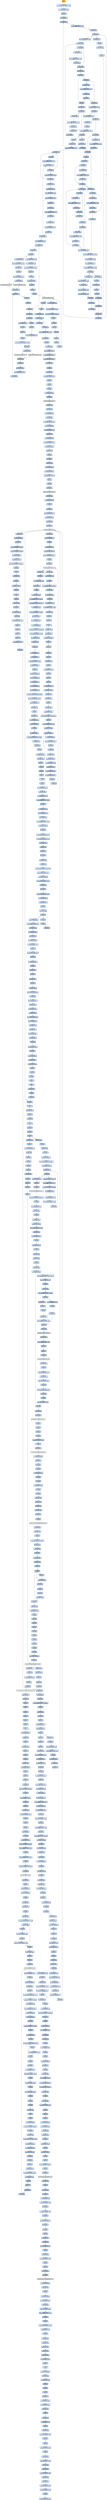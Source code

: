 digraph G {
node[shape=rectangle,style=filled,fillcolor=lightsteelblue,color=lightsteelblue]
bgcolor="transparent"
a0x00458910pusha_[label="start\npusha ",fillcolor="orange",color="lightgrey"];
a0x00458911movl_0x44b000UINT32_esi[label="0x00458911\nmovl $0x44b000<UINT32>, %esi"];
a0x00458916leal__303104esi__edi[label="0x00458916\nleal -303104(%esi), %edi"];
a0x0045891cpushl_edi[label="0x0045891c\npushl %edi"];
a0x0045891djmp_0x0045892a[label="0x0045891d\njmp 0x0045892a"];
a0x0045892amovl_esi__ebx[label="0x0045892a\nmovl (%esi), %ebx"];
a0x0045892csubl_0xfffffffcUINT8_esi[label="0x0045892c\nsubl $0xfffffffc<UINT8>, %esi"];
a0x0045892fadcl_ebx_ebx[label="0x0045892f\nadcl %ebx, %ebx"];
a0x00458931jb_0x00458920[label="0x00458931\njb 0x00458920"];
a0x00458920movb_esi__al[label="0x00458920\nmovb (%esi), %al"];
a0x00458922incl_esi[label="0x00458922\nincl %esi"];
a0x00458923movb_al_edi_[label="0x00458923\nmovb %al, (%edi)"];
a0x00458925incl_edi[label="0x00458925\nincl %edi"];
a0x00458926addl_ebx_ebx[label="0x00458926\naddl %ebx, %ebx"];
a0x00458928jne_0x00458931[label="0x00458928\njne 0x00458931"];
a0x00458933movl_0x1UINT32_eax[label="0x00458933\nmovl $0x1<UINT32>, %eax"];
a0x00458938addl_ebx_ebx[label="0x00458938\naddl %ebx, %ebx"];
a0x0045893ajne_0x00458943[label="0x0045893a\njne 0x00458943"];
a0x00458943adcl_eax_eax[label="0x00458943\nadcl %eax, %eax"];
a0x00458945addl_ebx_ebx[label="0x00458945\naddl %ebx, %ebx"];
a0x00458947jae_0x00458954[label="0x00458947\njae 0x00458954"];
a0x00458949jne_0x00458973[label="0x00458949\njne 0x00458973"];
a0x00458973xorl_ecx_ecx[label="0x00458973\nxorl %ecx, %ecx"];
a0x00458975subl_0x3UINT8_eax[label="0x00458975\nsubl $0x3<UINT8>, %eax"];
a0x00458978jb_0x0045898b[label="0x00458978\njb 0x0045898b"];
a0x0045897ashll_0x8UINT8_eax[label="0x0045897a\nshll $0x8<UINT8>, %eax"];
a0x0045897dmovb_esi__al[label="0x0045897d\nmovb (%esi), %al"];
a0x0045897fincl_esi[label="0x0045897f\nincl %esi"];
a0x00458980xorl_0xffffffffUINT8_eax[label="0x00458980\nxorl $0xffffffff<UINT8>, %eax"];
a0x00458983je_0x004589fa[label="0x00458983\nje 0x004589fa"];
a0x00458985sarl_eax[label="0x00458985\nsarl %eax"];
a0x00458987movl_eax_ebp[label="0x00458987\nmovl %eax, %ebp"];
a0x00458989jmp_0x00458996[label="0x00458989\njmp 0x00458996"];
a0x00458996jb_0x00458964[label="0x00458996\njb 0x00458964"];
a0x00458964addl_ebx_ebx[label="0x00458964\naddl %ebx, %ebx"];
a0x00458966jne_0x0045896f[label="0x00458966\njne 0x0045896f"];
a0x0045896fadcl_ecx_ecx[label="0x0045896f\nadcl %ecx, %ecx"];
a0x00458971jmp_0x004589c5[label="0x00458971\njmp 0x004589c5"];
a0x004589c5cmpl_0xfffffb00UINT32_ebp[label="0x004589c5\ncmpl $0xfffffb00<UINT32>, %ebp"];
a0x004589cbadcl_0x2UINT8_ecx[label="0x004589cb\nadcl $0x2<UINT8>, %ecx"];
a0x004589celeal_ediebp__edx[label="0x004589ce\nleal (%edi,%ebp), %edx"];
a0x004589d1cmpl_0xfffffffcUINT8_ebp[label="0x004589d1\ncmpl $0xfffffffc<UINT8>, %ebp"];
a0x004589d4jbe_0x004589e4[label="0x004589d4\njbe 0x004589e4"];
a0x004589e4movl_edx__eax[label="0x004589e4\nmovl (%edx), %eax"];
a0x004589e6addl_0x4UINT8_edx[label="0x004589e6\naddl $0x4<UINT8>, %edx"];
a0x004589e9movl_eax_edi_[label="0x004589e9\nmovl %eax, (%edi)"];
a0x004589ebaddl_0x4UINT8_edi[label="0x004589eb\naddl $0x4<UINT8>, %edi"];
a0x004589eesubl_0x4UINT8_ecx[label="0x004589ee\nsubl $0x4<UINT8>, %ecx"];
a0x004589f1ja_0x004589e4[label="0x004589f1\nja 0x004589e4"];
a0x004589f3addl_ecx_edi[label="0x004589f3\naddl %ecx, %edi"];
a0x004589f5jmp_0x00458926[label="0x004589f5\njmp 0x00458926"];
a0x0045898baddl_ebx_ebx[label="0x0045898b\naddl %ebx, %ebx"];
a0x0045898djne_0x00458996[label="0x0045898d\njne 0x00458996"];
a0x00458998incl_ecx[label="0x00458998\nincl %ecx"];
a0x00458999addl_ebx_ebx[label="0x00458999\naddl %ebx, %ebx"];
a0x0045899bjne_0x004589a4[label="0x0045899b\njne 0x004589a4"];
a0x004589a4jb_0x00458964[label="0x004589a4\njb 0x00458964"];
a0x004589a6addl_ebx_ebx[label="0x004589a6\naddl %ebx, %ebx"];
a0x004589a8jne_0x004589b1[label="0x004589a8\njne 0x004589b1"];
a0x004589b1adcl_ecx_ecx[label="0x004589b1\nadcl %ecx, %ecx"];
a0x004589b3addl_ebx_ebx[label="0x004589b3\naddl %ebx, %ebx"];
a0x004589b5jae_0x004589a6[label="0x004589b5\njae 0x004589a6"];
a0x004589aamovl_esi__ebx[label="0x004589aa\nmovl (%esi), %ebx"];
a0x004589acsubl_0xfffffffcUINT8_esi[label="0x004589ac\nsubl $0xfffffffc<UINT8>, %esi"];
a0x004589afadcl_ebx_ebx[label="0x004589af\nadcl %ebx, %ebx"];
a0x004589b7jne_0x004589c2[label="0x004589b7\njne 0x004589c2"];
a0x004589c2addl_0x2UINT8_ecx[label="0x004589c2\naddl $0x2<UINT8>, %ecx"];
a0x004589d6movb_edx__al[label="0x004589d6\nmovb (%edx), %al"];
a0x004589d8incl_edx[label="0x004589d8\nincl %edx"];
a0x004589d9movb_al_edi_[label="0x004589d9\nmovb %al, (%edi)"];
a0x004589dbincl_edi[label="0x004589db\nincl %edi"];
a0x004589dcdecl_ecx[label="0x004589dc\ndecl %ecx"];
a0x004589ddjne_0x004589d6[label="0x004589dd\njne 0x004589d6"];
a0x004589dfjmp_0x00458926[label="0x004589df\njmp 0x00458926"];
a0x00458968movl_esi__ebx[label="0x00458968\nmovl (%esi), %ebx"];
a0x0045896asubl_0xfffffffcUINT8_esi[label="0x0045896a\nsubl $0xfffffffc<UINT8>, %esi"];
a0x0045896dadcl_ebx_ebx[label="0x0045896d\nadcl %ebx, %ebx"];
a0x0045894bmovl_esi__ebx[label="0x0045894b\nmovl (%esi), %ebx"];
a0x0045894dsubl_0xfffffffcUINT8_esi[label="0x0045894d\nsubl $0xfffffffc<UINT8>, %esi"];
a0x00458950adcl_ebx_ebx[label="0x00458950\nadcl %ebx, %ebx"];
a0x00458952jb_0x00458973[label="0x00458952\njb 0x00458973"];
a0x00458954decl_eax[label="0x00458954\ndecl %eax"];
a0x00458955addl_ebx_ebx[label="0x00458955\naddl %ebx, %ebx"];
a0x00458957jne_0x00458960[label="0x00458957\njne 0x00458960"];
a0x00458960adcl_eax_eax[label="0x00458960\nadcl %eax, %eax"];
a0x00458962jmp_0x00458938[label="0x00458962\njmp 0x00458938"];
a0x0045893cmovl_esi__ebx[label="0x0045893c\nmovl (%esi), %ebx"];
a0x0045893esubl_0xfffffffcUINT8_esi[label="0x0045893e\nsubl $0xfffffffc<UINT8>, %esi"];
a0x00458941adcl_ebx_ebx[label="0x00458941\nadcl %ebx, %ebx"];
a0x004589b9movl_esi__ebx[label="0x004589b9\nmovl (%esi), %ebx"];
a0x004589bbsubl_0xfffffffcUINT8_esi[label="0x004589bb\nsubl $0xfffffffc<UINT8>, %esi"];
a0x004589beadcl_ebx_ebx[label="0x004589be\nadcl %ebx, %ebx"];
a0x004589c0jae_0x004589a6[label="0x004589c0\njae 0x004589a6"];
a0x00458959movl_esi__ebx[label="0x00458959\nmovl (%esi), %ebx"];
a0x0045895bsubl_0xfffffffcUINT8_esi[label="0x0045895b\nsubl $0xfffffffc<UINT8>, %esi"];
a0x0045895eadcl_ebx_ebx[label="0x0045895e\nadcl %ebx, %ebx"];
a0x0045899dmovl_esi__ebx[label="0x0045899d\nmovl (%esi), %ebx"];
a0x0045899fsubl_0xfffffffcUINT8_esi[label="0x0045899f\nsubl $0xfffffffc<UINT8>, %esi"];
a0x004589a2adcl_ebx_ebx[label="0x004589a2\nadcl %ebx, %ebx"];
a0x0045898fmovl_esi__ebx[label="0x0045898f\nmovl (%esi), %ebx"];
a0x00458991subl_0xfffffffcUINT8_esi[label="0x00458991\nsubl $0xfffffffc<UINT8>, %esi"];
a0x00458994adcl_ebx_ebx[label="0x00458994\nadcl %ebx, %ebx"];
a0x004589fapopl_esi[label="0x004589fa\npopl %esi"];
a0x004589fbmovl_esi_edi[label="0x004589fb\nmovl %esi, %edi"];
a0x004589fdmovl_0x1e2UINT32_ecx[label="0x004589fd\nmovl $0x1e2<UINT32>, %ecx"];
a0x00458a02movb_edi__al[label="0x00458a02\nmovb (%edi), %al"];
a0x00458a04incl_edi[label="0x00458a04\nincl %edi"];
a0x00458a05subb_0xffffffe8UINT8_al[label="0x00458a05\nsubb $0xffffffe8<UINT8>, %al"];
a0x00458a07cmpb_0x1UINT8_al[label="0x00458a07\ncmpb $0x1<UINT8>, %al"];
a0x00458a09ja_0x00458a02[label="0x00458a09\nja 0x00458a02"];
a0x00458a0bcmpb_0x7UINT8_edi_[label="0x00458a0b\ncmpb $0x7<UINT8>, (%edi)"];
a0x00458a0ejne_0x00458a02[label="0x00458a0e\njne 0x00458a02"];
a0x00458a10movl_edi__eax[label="0x00458a10\nmovl (%edi), %eax"];
a0x00458a12movb_0x4edi__bl[label="0x00458a12\nmovb 0x4(%edi), %bl"];
a0x00458a15shrw_0x8UINT8_ax[label="0x00458a15\nshrw $0x8<UINT8>, %ax"];
a0x00458a19roll_0x10UINT8_eax[label="0x00458a19\nroll $0x10<UINT8>, %eax"];
a0x00458a1cxchgb_al_ah[label="0x00458a1c\nxchgb %al, %ah"];
a0x00458a1esubl_edi_eax[label="0x00458a1e\nsubl %edi, %eax"];
a0x00458a20subb_0xffffffe8UINT8_bl[label="0x00458a20\nsubb $0xffffffe8<UINT8>, %bl"];
a0x00458a23addl_esi_eax[label="0x00458a23\naddl %esi, %eax"];
a0x00458a25movl_eax_edi_[label="0x00458a25\nmovl %eax, (%edi)"];
a0x00458a27addl_0x5UINT8_edi[label="0x00458a27\naddl $0x5<UINT8>, %edi"];
a0x00458a2amovb_bl_al[label="0x00458a2a\nmovb %bl, %al"];
a0x00458a2cloop_0x00458a07[label="0x00458a2c\nloop 0x00458a07"];
a0x00458a2eleal_0x56000esi__edi[label="0x00458a2e\nleal 0x56000(%esi), %edi"];
a0x00458a34movl_edi__eax[label="0x00458a34\nmovl (%edi), %eax"];
a0x00458a36orl_eax_eax[label="0x00458a36\norl %eax, %eax"];
a0x00458a38je_0x00458a7f[label="0x00458a38\nje 0x00458a7f"];
a0x00458a3amovl_0x4edi__ebx[label="0x00458a3a\nmovl 0x4(%edi), %ebx"];
a0x00458a3dleal_0x58c4ceaxesi__eax[label="0x00458a3d\nleal 0x58c4c(%eax,%esi), %eax"];
a0x00458a44addl_esi_ebx[label="0x00458a44\naddl %esi, %ebx"];
a0x00458a46pushl_eax[label="0x00458a46\npushl %eax"];
a0x00458a47addl_0x8UINT8_edi[label="0x00458a47\naddl $0x8<UINT8>, %edi"];
a0x00458a4acall_0x58d0cesi_[label="0x00458a4a\ncall 0x58d0c(%esi)"];
LoadLibraryA_kernel32_dll[label="LoadLibraryA@kernel32.dll",fillcolor="lightgrey",color="lightgrey"];
a0x00458a50xchgl_eax_ebp[label="0x00458a50\nxchgl %eax, %ebp"];
a0x00458a51movb_edi__al[label="0x00458a51\nmovb (%edi), %al"];
a0x00458a53incl_edi[label="0x00458a53\nincl %edi"];
a0x00458a54orb_al_al[label="0x00458a54\norb %al, %al"];
a0x00458a56je_0x00458a34[label="0x00458a56\nje 0x00458a34"];
a0x00458a58movl_edi_ecx[label="0x00458a58\nmovl %edi, %ecx"];
a0x00458a5ajns_0x00458a63[label="0x00458a5a\njns 0x00458a63"];
a0x00458a63pushl_edi[label="0x00458a63\npushl %edi"];
a0x00458a64decl_eax[label="0x00458a64\ndecl %eax"];
a0x00458a65repnz_scasb_es_edi__al[label="0x00458a65\nrepnz scasb %es:(%edi), %al"];
a0x00458a67pushl_ebp[label="0x00458a67\npushl %ebp"];
a0x00458a68call_0x58d14esi_[label="0x00458a68\ncall 0x58d14(%esi)"];
GetProcAddress_kernel32_dll[label="GetProcAddress@kernel32.dll",fillcolor="lightgrey",color="lightgrey"];
a0x00458a6eorl_eax_eax[label="0x00458a6e\norl %eax, %eax"];
a0x00458a70je_0x00458a79[label="0x00458a70\nje 0x00458a79"];
a0x00458a72movl_eax_ebx_[label="0x00458a72\nmovl %eax, (%ebx)"];
a0x00458a74addl_0x4UINT8_ebx[label="0x00458a74\naddl $0x4<UINT8>, %ebx"];
a0x00458a77jmp_0x00458a51[label="0x00458a77\njmp 0x00458a51"];
GetProcAddress_KERNEL32_DLL[label="GetProcAddress@KERNEL32.DLL",fillcolor="lightgrey",color="lightgrey"];
LoadLibraryA_KERNEL32_DLL[label="LoadLibraryA@KERNEL32.DLL",fillcolor="lightgrey",color="lightgrey"];
a0x00458a5cmovzwl_edi__eax[label="0x00458a5c\nmovzwl (%edi), %eax"];
a0x00458a5fincl_edi[label="0x00458a5f\nincl %edi"];
a0x00458a60pushl_eax[label="0x00458a60\npushl %eax"];
a0x00458a61incl_edi[label="0x00458a61\nincl %edi"];
a0x00458a62movl_0xaef24857UINT32_ecx[label="0x00458a62\nmovl $0xaef24857<UINT32>, %ecx"];
a0x00458a7fmovl_0x58d18esi__ebp[label="0x00458a7f\nmovl 0x58d18(%esi), %ebp"];
a0x00458a85leal__4096esi__edi[label="0x00458a85\nleal -4096(%esi), %edi"];
a0x00458a8bmovl_0x1000UINT32_ebx[label="0x00458a8b\nmovl $0x1000<UINT32>, %ebx"];
a0x00458a90pushl_eax[label="0x00458a90\npushl %eax"];
a0x00458a91pushl_esp[label="0x00458a91\npushl %esp"];
a0x00458a92pushl_0x4UINT8[label="0x00458a92\npushl $0x4<UINT8>"];
a0x00458a94pushl_ebx[label="0x00458a94\npushl %ebx"];
a0x00458a95pushl_edi[label="0x00458a95\npushl %edi"];
a0x00458a96call_ebp[label="0x00458a96\ncall %ebp"];
VirtualProtect_kernel32_dll[label="VirtualProtect@kernel32.dll",fillcolor="lightgrey",color="lightgrey"];
a0x00458a98leal_0x217edi__eax[label="0x00458a98\nleal 0x217(%edi), %eax"];
a0x00458a9eandb_0x7fUINT8_eax_[label="0x00458a9e\nandb $0x7f<UINT8>, (%eax)"];
a0x00458aa1andb_0x7fUINT8_0x28eax_[label="0x00458aa1\nandb $0x7f<UINT8>, 0x28(%eax)"];
a0x00458aa5popl_eax[label="0x00458aa5\npopl %eax"];
a0x00458aa6pushl_eax[label="0x00458aa6\npushl %eax"];
a0x00458aa7pushl_esp[label="0x00458aa7\npushl %esp"];
a0x00458aa8pushl_eax[label="0x00458aa8\npushl %eax"];
a0x00458aa9pushl_ebx[label="0x00458aa9\npushl %ebx"];
a0x00458aaapushl_edi[label="0x00458aaa\npushl %edi"];
a0x00458aabcall_ebp[label="0x00458aab\ncall %ebp"];
a0x00458aadpopl_eax[label="0x00458aad\npopl %eax"];
a0x00458aaepopa_[label="0x00458aae\npopa "];
a0x00458aafleal__128esp__eax[label="0x00458aaf\nleal -128(%esp), %eax"];
a0x00458ab3pushl_0x0UINT8[label="0x00458ab3\npushl $0x0<UINT8>"];
a0x00458ab5cmpl_eax_esp[label="0x00458ab5\ncmpl %eax, %esp"];
a0x00458ab7jne_0x00458ab3[label="0x00458ab7\njne 0x00458ab3"];
a0x00458ab9subl_0xffffff80UINT8_esp[label="0x00458ab9\nsubl $0xffffff80<UINT8>, %esp"];
a0x00458abcjmp_0x00403d50[label="0x00458abc\njmp 0x00403d50"];
a0x00403d50pushl_ebp[label="0x00403d50\npushl %ebp"];
a0x00403d51movl_esp_ebp[label="0x00403d51\nmovl %esp, %ebp"];
a0x00403d53pushl_0xffffffffUINT8[label="0x00403d53\npushl $0xffffffff<UINT8>"];
a0x00403d55pushl_0x40a240UINT32[label="0x00403d55\npushl $0x40a240<UINT32>"];
a0x00403d5apushl_0x407828UINT32[label="0x00403d5a\npushl $0x407828<UINT32>"];
a0x00403d5fmovl_fs_0_eax[label="0x00403d5f\nmovl %fs:0, %eax"];
a0x00403d65pushl_eax[label="0x00403d65\npushl %eax"];
a0x00403d66movl_esp_fs_0[label="0x00403d66\nmovl %esp, %fs:0"];
a0x00403d6dsubl_0x58UINT8_esp[label="0x00403d6d\nsubl $0x58<UINT8>, %esp"];
a0x00403d70pushl_ebx[label="0x00403d70\npushl %ebx"];
a0x00403d71pushl_esi[label="0x00403d71\npushl %esi"];
a0x00403d72pushl_edi[label="0x00403d72\npushl %edi"];
a0x00403d73movl_esp__24ebp_[label="0x00403d73\nmovl %esp, -24(%ebp)"];
a0x00403d76call_0x40a06c[label="0x00403d76\ncall 0x40a06c"];
GetVersion_KERNEL32_DLL[label="GetVersion@KERNEL32.DLL",fillcolor="lightgrey",color="lightgrey"];
a0x00403d7cxorl_edx_edx[label="0x00403d7c\nxorl %edx, %edx"];
a0x00403d7emovb_ah_dl[label="0x00403d7e\nmovb %ah, %dl"];
a0x00403d80movl_edx_0x427538[label="0x00403d80\nmovl %edx, 0x427538"];
a0x00403d86movl_eax_ecx[label="0x00403d86\nmovl %eax, %ecx"];
a0x00403d88andl_0xffUINT32_ecx[label="0x00403d88\nandl $0xff<UINT32>, %ecx"];
a0x00403d8emovl_ecx_0x427534[label="0x00403d8e\nmovl %ecx, 0x427534"];
a0x00403d94shll_0x8UINT8_ecx[label="0x00403d94\nshll $0x8<UINT8>, %ecx"];
a0x00403d97addl_edx_ecx[label="0x00403d97\naddl %edx, %ecx"];
a0x00403d99movl_ecx_0x427530[label="0x00403d99\nmovl %ecx, 0x427530"];
a0x00403d9fshrl_0x10UINT8_eax[label="0x00403d9f\nshrl $0x10<UINT8>, %eax"];
a0x00403da2movl_eax_0x42752c[label="0x00403da2\nmovl %eax, 0x42752c"];
a0x00403da7xorl_esi_esi[label="0x00403da7\nxorl %esi, %esi"];
a0x00403da9pushl_esi[label="0x00403da9\npushl %esi"];
a0x00403daacall_0x4051ea[label="0x00403daa\ncall 0x4051ea"];
a0x004051eaxorl_eax_eax[label="0x004051ea\nxorl %eax, %eax"];
a0x004051ecpushl_0x0UINT8[label="0x004051ec\npushl $0x0<UINT8>"];
a0x004051eecmpl_eax_0x8esp_[label="0x004051ee\ncmpl %eax, 0x8(%esp)"];
a0x004051f2pushl_0x1000UINT32[label="0x004051f2\npushl $0x1000<UINT32>"];
a0x004051f7sete_al[label="0x004051f7\nsete %al"];
a0x004051fapushl_eax[label="0x004051fa\npushl %eax"];
a0x004051fbcall_0x40a0ec[label="0x004051fb\ncall 0x40a0ec"];
HeapCreate_KERNEL32_DLL[label="HeapCreate@KERNEL32.DLL",fillcolor="lightgrey",color="lightgrey"];
a0x00405201testl_eax_eax[label="0x00405201\ntestl %eax, %eax"];
a0x00405203movl_eax_0x44a4d0[label="0x00405203\nmovl %eax, 0x44a4d0"];
a0x00405208je_0x40521f[label="0x00405208\nje 0x40521f"];
a0x0040520acall_0x4052b8[label="0x0040520a\ncall 0x4052b8"];
a0x004052b8pushl_0x140UINT32[label="0x004052b8\npushl $0x140<UINT32>"];
a0x004052bdpushl_0x0UINT8[label="0x004052bd\npushl $0x0<UINT8>"];
a0x004052bfpushl_0x44a4d0[label="0x004052bf\npushl 0x44a4d0"];
a0x004052c5call_0x40a100[label="0x004052c5\ncall 0x40a100"];
HeapAlloc_KERNEL32_DLL[label="HeapAlloc@KERNEL32.DLL",fillcolor="lightgrey",color="lightgrey"];
a0x004052cbtestl_eax_eax[label="0x004052cb\ntestl %eax, %eax"];
a0x004052cdmovl_eax_0x44a4cc[label="0x004052cd\nmovl %eax, 0x44a4cc"];
a0x004052d2jne_0x4052d5[label="0x004052d2\njne 0x4052d5"];
a0x004052d5andl_0x0UINT8_0x44a4c4[label="0x004052d5\nandl $0x0<UINT8>, 0x44a4c4"];
a0x004052dcandl_0x0UINT8_0x44a4c8[label="0x004052dc\nandl $0x0<UINT8>, 0x44a4c8"];
a0x004052e3pushl_0x1UINT8[label="0x004052e3\npushl $0x1<UINT8>"];
a0x004052e5movl_eax_0x44a4c0[label="0x004052e5\nmovl %eax, 0x44a4c0"];
a0x004052eamovl_0x10UINT32_0x44a4b8[label="0x004052ea\nmovl $0x10<UINT32>, 0x44a4b8"];
a0x004052f4popl_eax[label="0x004052f4\npopl %eax"];
a0x004052f5ret[label="0x004052f5\nret"];
a0x0040520ftestl_eax_eax[label="0x0040520f\ntestl %eax, %eax"];
a0x00405211jne_0x405222[label="0x00405211\njne 0x405222"];
a0x00405222pushl_0x1UINT8[label="0x00405222\npushl $0x1<UINT8>"];
a0x00405224popl_eax[label="0x00405224\npopl %eax"];
a0x00405225ret[label="0x00405225\nret"];
a0x00403dafpopl_ecx[label="0x00403daf\npopl %ecx"];
a0x00403db0testl_eax_eax[label="0x00403db0\ntestl %eax, %eax"];
a0x00403db2jne_0x403dbc[label="0x00403db2\njne 0x403dbc"];
a0x00403dbcmovl_esi__4ebp_[label="0x00403dbc\nmovl %esi, -4(%ebp)"];
a0x00403dbfcall_0x40755f[label="0x00403dbf\ncall 0x40755f"];
a0x0040755fsubl_0x44UINT8_esp[label="0x0040755f\nsubl $0x44<UINT8>, %esp"];
a0x00407562pushl_ebx[label="0x00407562\npushl %ebx"];
a0x00407563pushl_ebp[label="0x00407563\npushl %ebp"];
a0x00407564pushl_esi[label="0x00407564\npushl %esi"];
a0x00407565pushl_edi[label="0x00407565\npushl %edi"];
a0x00407566pushl_0x100UINT32[label="0x00407566\npushl $0x100<UINT32>"];
a0x0040756bcall_0x403bae[label="0x0040756b\ncall 0x403bae"];
a0x00403baepushl_0x427518[label="0x00403bae\npushl 0x427518"];
a0x00403bb4pushl_0x8esp_[label="0x00403bb4\npushl 0x8(%esp)"];
a0x00403bb8call_0x403bc0[label="0x00403bb8\ncall 0x403bc0"];
a0x00403bc0cmpl_0xffffffe0UINT8_0x4esp_[label="0x00403bc0\ncmpl $0xffffffe0<UINT8>, 0x4(%esp)"];
a0x00403bc5ja_0x403be9[label="0x00403bc5\nja 0x403be9"];
a0x00403bc7pushl_0x4esp_[label="0x00403bc7\npushl 0x4(%esp)"];
a0x00403bcbcall_0x403bec[label="0x00403bcb\ncall 0x403bec"];
a0x00403becpushl_esi[label="0x00403bec\npushl %esi"];
a0x00403bedmovl_0x8esp__esi[label="0x00403bed\nmovl 0x8(%esp), %esi"];
a0x00403bf1cmpl_0x426cdc_esi[label="0x00403bf1\ncmpl 0x426cdc, %esi"];
a0x00403bf7ja_0x403c04[label="0x00403bf7\nja 0x403c04"];
a0x00403bf9pushl_esi[label="0x00403bf9\npushl %esi"];
a0x00403bfacall_0x40564c[label="0x00403bfa\ncall 0x40564c"];
a0x0040564cpushl_ebp[label="0x0040564c\npushl %ebp"];
a0x0040564dmovl_esp_ebp[label="0x0040564d\nmovl %esp, %ebp"];
a0x0040564fsubl_0x14UINT8_esp[label="0x0040564f\nsubl $0x14<UINT8>, %esp"];
a0x00405652movl_0x44a4c8_eax[label="0x00405652\nmovl 0x44a4c8, %eax"];
a0x00405657movl_0x44a4cc_edx[label="0x00405657\nmovl 0x44a4cc, %edx"];
a0x0040565dpushl_ebx[label="0x0040565d\npushl %ebx"];
a0x0040565epushl_esi[label="0x0040565e\npushl %esi"];
a0x0040565fleal_eaxeax4__eax[label="0x0040565f\nleal (%eax,%eax,4), %eax"];
a0x00405662pushl_edi[label="0x00405662\npushl %edi"];
a0x00405663leal_edxeax4__edi[label="0x00405663\nleal (%edx,%eax,4), %edi"];
a0x00405666movl_0x8ebp__eax[label="0x00405666\nmovl 0x8(%ebp), %eax"];
a0x00405669movl_edi__4ebp_[label="0x00405669\nmovl %edi, -4(%ebp)"];
a0x0040566cleal_0x17eax__ecx[label="0x0040566c\nleal 0x17(%eax), %ecx"];
a0x0040566fandl_0xfffffff0UINT8_ecx[label="0x0040566f\nandl $0xfffffff0<UINT8>, %ecx"];
a0x00405672movl_ecx__16ebp_[label="0x00405672\nmovl %ecx, -16(%ebp)"];
a0x00405675sarl_0x4UINT8_ecx[label="0x00405675\nsarl $0x4<UINT8>, %ecx"];
a0x00405678decl_ecx[label="0x00405678\ndecl %ecx"];
a0x00405679cmpl_0x20UINT8_ecx[label="0x00405679\ncmpl $0x20<UINT8>, %ecx"];
a0x0040567cjnl_0x40568c[label="0x0040567c\njnl 0x40568c"];
a0x0040567eorl_0xffffffffUINT8_esi[label="0x0040567e\norl $0xffffffff<UINT8>, %esi"];
a0x00405681shrl_cl_esi[label="0x00405681\nshrl %cl, %esi"];
a0x00405683orl_0xffffffffUINT8__8ebp_[label="0x00405683\norl $0xffffffff<UINT8>, -8(%ebp)"];
a0x00405687movl_esi__12ebp_[label="0x00405687\nmovl %esi, -12(%ebp)"];
a0x0040568ajmp_0x40569c[label="0x0040568a\njmp 0x40569c"];
a0x0040569cmovl_0x44a4c0_eax[label="0x0040569c\nmovl 0x44a4c0, %eax"];
a0x004056a1movl_eax_ebx[label="0x004056a1\nmovl %eax, %ebx"];
a0x004056a3cmpl_edi_ebx[label="0x004056a3\ncmpl %edi, %ebx"];
a0x004056a5movl_ebx_0x8ebp_[label="0x004056a5\nmovl %ebx, 0x8(%ebp)"];
a0x004056a8jae_0x4056c3[label="0x004056a8\njae 0x4056c3"];
a0x004056c3cmpl__4ebp__ebx[label="0x004056c3\ncmpl -4(%ebp), %ebx"];
a0x004056c6jne_0x405741[label="0x004056c6\njne 0x405741"];
a0x004056c8movl_edx_ebx[label="0x004056c8\nmovl %edx, %ebx"];
a0x004056cacmpl_eax_ebx[label="0x004056ca\ncmpl %eax, %ebx"];
a0x004056ccmovl_ebx_0x8ebp_[label="0x004056cc\nmovl %ebx, 0x8(%ebp)"];
a0x004056cfjae_0x4056e6[label="0x004056cf\njae 0x4056e6"];
a0x004056e6jne_0x405741[label="0x004056e6\njne 0x405741"];
a0x004056e8cmpl__4ebp__ebx[label="0x004056e8\ncmpl -4(%ebp), %ebx"];
a0x004056ebjae_0x4056fe[label="0x004056eb\njae 0x4056fe"];
a0x004056fejne_0x405726[label="0x004056fe\njne 0x405726"];
a0x00405700movl_edx_ebx[label="0x00405700\nmovl %edx, %ebx"];
a0x00405702cmpl_eax_ebx[label="0x00405702\ncmpl %eax, %ebx"];
a0x00405704movl_ebx_0x8ebp_[label="0x00405704\nmovl %ebx, 0x8(%ebp)"];
a0x00405707jae_0x405716[label="0x00405707\njae 0x405716"];
a0x00405716jne_0x405726[label="0x00405716\njne 0x405726"];
a0x00405718call_0x405955[label="0x00405718\ncall 0x405955"];
a0x00405955movl_0x44a4c8_eax[label="0x00405955\nmovl 0x44a4c8, %eax"];
a0x0040595amovl_0x44a4b8_ecx[label="0x0040595a\nmovl 0x44a4b8, %ecx"];
a0x00405960pushl_esi[label="0x00405960\npushl %esi"];
a0x00405961pushl_edi[label="0x00405961\npushl %edi"];
a0x00405962xorl_edi_edi[label="0x00405962\nxorl %edi, %edi"];
a0x00405964cmpl_ecx_eax[label="0x00405964\ncmpl %ecx, %eax"];
a0x00405966jne_0x405998[label="0x00405966\njne 0x405998"];
a0x00405998movl_0x44a4cc_ecx[label="0x00405998\nmovl 0x44a4cc, %ecx"];
a0x0040599epushl_0x41c4UINT32[label="0x0040599e\npushl $0x41c4<UINT32>"];
a0x004059a3pushl_0x8UINT8[label="0x004059a3\npushl $0x8<UINT8>"];
a0x004059a5leal_eaxeax4__eax[label="0x004059a5\nleal (%eax,%eax,4), %eax"];
a0x004059a8pushl_0x44a4d0[label="0x004059a8\npushl 0x44a4d0"];
a0x004059aeleal_ecxeax4__esi[label="0x004059ae\nleal (%ecx,%eax,4), %esi"];
a0x004059b1call_0x40a100[label="0x004059b1\ncall 0x40a100"];
a0x004059b7cmpl_edi_eax[label="0x004059b7\ncmpl %edi, %eax"];
a0x004059b9movl_eax_0x10esi_[label="0x004059b9\nmovl %eax, 0x10(%esi)"];
a0x004059bcje_0x4059e8[label="0x004059bc\nje 0x4059e8"];
a0x004059bepushl_0x4UINT8[label="0x004059be\npushl $0x4<UINT8>"];
a0x004059c0pushl_0x2000UINT32[label="0x004059c0\npushl $0x2000<UINT32>"];
a0x004059c5pushl_0x100000UINT32[label="0x004059c5\npushl $0x100000<UINT32>"];
a0x004059capushl_edi[label="0x004059ca\npushl %edi"];
a0x004059cbcall_0x40a0e4[label="0x004059cb\ncall 0x40a0e4"];
VirtualAlloc_KERNEL32_DLL[label="VirtualAlloc@KERNEL32.DLL",fillcolor="lightgrey",color="lightgrey"];
a0x004059d1cmpl_edi_eax[label="0x004059d1\ncmpl %edi, %eax"];
a0x004059d3movl_eax_0xcesi_[label="0x004059d3\nmovl %eax, 0xc(%esi)"];
a0x004059d6jne_0x4059ec[label="0x004059d6\njne 0x4059ec"];
a0x004059ecorl_0xffffffffUINT8_0x8esi_[label="0x004059ec\norl $0xffffffff<UINT8>, 0x8(%esi)"];
a0x004059f0movl_edi_esi_[label="0x004059f0\nmovl %edi, (%esi)"];
a0x004059f2movl_edi_0x4esi_[label="0x004059f2\nmovl %edi, 0x4(%esi)"];
a0x004059f5incl_0x44a4c8[label="0x004059f5\nincl 0x44a4c8"];
a0x004059fbmovl_0x10esi__eax[label="0x004059fb\nmovl 0x10(%esi), %eax"];
a0x004059feorl_0xffffffffUINT8_eax_[label="0x004059fe\norl $0xffffffff<UINT8>, (%eax)"];
a0x00405a01movl_esi_eax[label="0x00405a01\nmovl %esi, %eax"];
a0x00405a03popl_edi[label="0x00405a03\npopl %edi"];
a0x00405a04popl_esi[label="0x00405a04\npopl %esi"];
a0x00405a05ret[label="0x00405a05\nret"];
a0x0040571dmovl_eax_ebx[label="0x0040571d\nmovl %eax, %ebx"];
a0x0040571ftestl_ebx_ebx[label="0x0040571f\ntestl %ebx, %ebx"];
a0x00405721movl_ebx_0x8ebp_[label="0x00405721\nmovl %ebx, 0x8(%ebp)"];
a0x00405724je_0x40573a[label="0x00405724\nje 0x40573a"];
a0x00405726pushl_ebx[label="0x00405726\npushl %ebx"];
a0x00405727call_0x405a06[label="0x00405727\ncall 0x405a06"];
a0x00405a06pushl_ebp[label="0x00405a06\npushl %ebp"];
a0x00405a07movl_esp_ebp[label="0x00405a07\nmovl %esp, %ebp"];
a0x00405a09pushl_ecx[label="0x00405a09\npushl %ecx"];
a0x00405a0amovl_0x8ebp__ecx[label="0x00405a0a\nmovl 0x8(%ebp), %ecx"];
a0x00405a0dpushl_ebx[label="0x00405a0d\npushl %ebx"];
a0x00405a0epushl_esi[label="0x00405a0e\npushl %esi"];
a0x00405a0fpushl_edi[label="0x00405a0f\npushl %edi"];
a0x00405a10movl_0x10ecx__esi[label="0x00405a10\nmovl 0x10(%ecx), %esi"];
a0x00405a13movl_0x8ecx__eax[label="0x00405a13\nmovl 0x8(%ecx), %eax"];
a0x00405a16xorl_ebx_ebx[label="0x00405a16\nxorl %ebx, %ebx"];
a0x00405a18testl_eax_eax[label="0x00405a18\ntestl %eax, %eax"];
a0x00405a1ajl_0x405a21[label="0x00405a1a\njl 0x405a21"];
a0x00405a21movl_ebx_eax[label="0x00405a21\nmovl %ebx, %eax"];
a0x00405a23pushl_0x3fUINT8[label="0x00405a23\npushl $0x3f<UINT8>"];
a0x00405a25imull_0x204UINT32_eax_eax[label="0x00405a25\nimull $0x204<UINT32>, %eax, %eax"];
a0x00405a2bpopl_edx[label="0x00405a2b\npopl %edx"];
a0x00405a2cleal_0x144eaxesi__eax[label="0x00405a2c\nleal 0x144(%eax,%esi), %eax"];
a0x00405a33movl_eax__4ebp_[label="0x00405a33\nmovl %eax, -4(%ebp)"];
a0x00405a36movl_eax_0x8eax_[label="0x00405a36\nmovl %eax, 0x8(%eax)"];
a0x00405a39movl_eax_0x4eax_[label="0x00405a39\nmovl %eax, 0x4(%eax)"];
a0x00405a3caddl_0x8UINT8_eax[label="0x00405a3c\naddl $0x8<UINT8>, %eax"];
a0x00405a3fdecl_edx[label="0x00405a3f\ndecl %edx"];
a0x00405a40jne_0x405a36[label="0x00405a40\njne 0x405a36"];
a0x00405a42movl_ebx_edi[label="0x00405a42\nmovl %ebx, %edi"];
a0x00405a44pushl_0x4UINT8[label="0x00405a44\npushl $0x4<UINT8>"];
a0x00405a46shll_0xfUINT8_edi[label="0x00405a46\nshll $0xf<UINT8>, %edi"];
a0x00405a49addl_0xcecx__edi[label="0x00405a49\naddl 0xc(%ecx), %edi"];
a0x00405a4cpushl_0x1000UINT32[label="0x00405a4c\npushl $0x1000<UINT32>"];
a0x00405a51pushl_0x8000UINT32[label="0x00405a51\npushl $0x8000<UINT32>"];
a0x00405a56pushl_edi[label="0x00405a56\npushl %edi"];
a0x00405a57call_0x40a0e4[label="0x00405a57\ncall 0x40a0e4"];
a0x00405a5dtestl_eax_eax[label="0x00405a5d\ntestl %eax, %eax"];
a0x00405a5fjne_0x405a69[label="0x00405a5f\njne 0x405a69"];
a0x00405a69leal_0x7000edi__edx[label="0x00405a69\nleal 0x7000(%edi), %edx"];
a0x00405a6fcmpl_edx_edi[label="0x00405a6f\ncmpl %edx, %edi"];
a0x00405a71ja_0x405aaf[label="0x00405a71\nja 0x405aaf"];
a0x00405a73leal_0x10edi__eax[label="0x00405a73\nleal 0x10(%edi), %eax"];
a0x00405a76orl_0xffffffffUINT8__8eax_[label="0x00405a76\norl $0xffffffff<UINT8>, -8(%eax)"];
a0x00405a7aorl_0xffffffffUINT8_0xfeceax_[label="0x00405a7a\norl $0xffffffff<UINT8>, 0xfec(%eax)"];
a0x00405a81leal_0xffceax__ecx[label="0x00405a81\nleal 0xffc(%eax), %ecx"];
a0x00405a87movl_0xff0UINT32__4eax_[label="0x00405a87\nmovl $0xff0<UINT32>, -4(%eax)"];
a0x00405a8emovl_ecx_eax_[label="0x00405a8e\nmovl %ecx, (%eax)"];
a0x00405a90leal__4100eax__ecx[label="0x00405a90\nleal -4100(%eax), %ecx"];
a0x00405a96movl_ecx_0x4eax_[label="0x00405a96\nmovl %ecx, 0x4(%eax)"];
a0x00405a99movl_0xff0UINT32_0xfe8eax_[label="0x00405a99\nmovl $0xff0<UINT32>, 0xfe8(%eax)"];
a0x00405aa3addl_0x1000UINT32_eax[label="0x00405aa3\naddl $0x1000<UINT32>, %eax"];
a0x00405aa8leal__16eax__ecx[label="0x00405aa8\nleal -16(%eax), %ecx"];
a0x00405aabcmpl_edx_ecx[label="0x00405aab\ncmpl %edx, %ecx"];
a0x00405aadjbe_0x405a76[label="0x00405aad\njbe 0x405a76"];
a0x00405aafmovl__4ebp__eax[label="0x00405aaf\nmovl -4(%ebp), %eax"];
a0x00405ab2leal_0xcedi__ecx[label="0x00405ab2\nleal 0xc(%edi), %ecx"];
a0x00405ab5addl_0x1f8UINT32_eax[label="0x00405ab5\naddl $0x1f8<UINT32>, %eax"];
a0x00405abapushl_0x1UINT8[label="0x00405aba\npushl $0x1<UINT8>"];
a0x00405abcpopl_edi[label="0x00405abc\npopl %edi"];
a0x00405abdmovl_ecx_0x4eax_[label="0x00405abd\nmovl %ecx, 0x4(%eax)"];
a0x00405ac0movl_eax_0x8ecx_[label="0x00405ac0\nmovl %eax, 0x8(%ecx)"];
a0x00405ac3leal_0xcedx__ecx[label="0x00405ac3\nleal 0xc(%edx), %ecx"];
a0x00405ac6movl_ecx_0x8eax_[label="0x00405ac6\nmovl %ecx, 0x8(%eax)"];
a0x00405ac9movl_eax_0x4ecx_[label="0x00405ac9\nmovl %eax, 0x4(%ecx)"];
a0x00405accandl_0x0UINT8_0x44esiebx4_[label="0x00405acc\nandl $0x0<UINT8>, 0x44(%esi,%ebx,4)"];
a0x00405ad1movl_edi_0xc4esiebx4_[label="0x00405ad1\nmovl %edi, 0xc4(%esi,%ebx,4)"];
a0x00405ad8movb_0x43esi__al[label="0x00405ad8\nmovb 0x43(%esi), %al"];
a0x00405adbmovb_al_cl[label="0x00405adb\nmovb %al, %cl"];
a0x00405addincb_cl[label="0x00405add\nincb %cl"];
a0x00405adftestb_al_al[label="0x00405adf\ntestb %al, %al"];
a0x00405ae1movl_0x8ebp__eax[label="0x00405ae1\nmovl 0x8(%ebp), %eax"];
a0x00405ae4movb_cl_0x43esi_[label="0x00405ae4\nmovb %cl, 0x43(%esi)"];
a0x00405ae7jne_0x405aec[label="0x00405ae7\njne 0x405aec"];
a0x00405ae9orl_edi_0x4eax_[label="0x00405ae9\norl %edi, 0x4(%eax)"];
a0x00405aecmovl_0x80000000UINT32_edx[label="0x00405aec\nmovl $0x80000000<UINT32>, %edx"];
a0x00405af1movl_ebx_ecx[label="0x00405af1\nmovl %ebx, %ecx"];
a0x00405af3shrl_cl_edx[label="0x00405af3\nshrl %cl, %edx"];
a0x00405af5notl_edx[label="0x00405af5\nnotl %edx"];
a0x00405af7andl_edx_0x8eax_[label="0x00405af7\nandl %edx, 0x8(%eax)"];
a0x00405afamovl_ebx_eax[label="0x00405afa\nmovl %ebx, %eax"];
a0x00405afcpopl_edi[label="0x00405afc\npopl %edi"];
a0x00405afdpopl_esi[label="0x00405afd\npopl %esi"];
a0x00405afepopl_ebx[label="0x00405afe\npopl %ebx"];
a0x00405affleave_[label="0x00405aff\nleave "];
a0x00405b00ret[label="0x00405b00\nret"];
a0x0040572cpopl_ecx[label="0x0040572c\npopl %ecx"];
a0x0040572dmovl_0x10ebx__ecx[label="0x0040572d\nmovl 0x10(%ebx), %ecx"];
a0x00405730movl_eax_ecx_[label="0x00405730\nmovl %eax, (%ecx)"];
a0x00405732movl_0x10ebx__eax[label="0x00405732\nmovl 0x10(%ebx), %eax"];
a0x00405735cmpl_0xffffffffUINT8_eax_[label="0x00405735\ncmpl $0xffffffff<UINT8>, (%eax)"];
a0x00405738jne_0x405741[label="0x00405738\njne 0x405741"];
a0x00405741movl_ebx_0x44a4c0[label="0x00405741\nmovl %ebx, 0x44a4c0"];
a0x00405747movl_0x10ebx__eax[label="0x00405747\nmovl 0x10(%ebx), %eax"];
a0x0040574amovl_eax__edx[label="0x0040574a\nmovl (%eax), %edx"];
a0x0040574ccmpl_0xffffffffUINT8_edx[label="0x0040574c\ncmpl $0xffffffff<UINT8>, %edx"];
a0x0040574fmovl_edx__4ebp_[label="0x0040574f\nmovl %edx, -4(%ebp)"];
a0x00405752je_0x405768[label="0x00405752\nje 0x405768"];
a0x00405754movl_0xc4eaxedx4__ecx[label="0x00405754\nmovl 0xc4(%eax,%edx,4), %ecx"];
a0x0040575bmovl_0x44eaxedx4__edi[label="0x0040575b\nmovl 0x44(%eax,%edx,4), %edi"];
a0x0040575fandl__8ebp__ecx[label="0x0040575f\nandl -8(%ebp), %ecx"];
a0x00405762andl_esi_edi[label="0x00405762\nandl %esi, %edi"];
a0x00405764orl_edi_ecx[label="0x00405764\norl %edi, %ecx"];
a0x00405766jne_0x40579f[label="0x00405766\njne 0x40579f"];
a0x0040579fmovl_edx_ecx[label="0x0040579f\nmovl %edx, %ecx"];
a0x004057a1xorl_edi_edi[label="0x004057a1\nxorl %edi, %edi"];
a0x004057a3imull_0x204UINT32_ecx_ecx[label="0x004057a3\nimull $0x204<UINT32>, %ecx, %ecx"];
a0x004057a9leal_0x144ecxeax__ecx[label="0x004057a9\nleal 0x144(%ecx,%eax), %ecx"];
a0x004057b0movl_ecx__12ebp_[label="0x004057b0\nmovl %ecx, -12(%ebp)"];
a0x004057b3movl_0x44eaxedx4__ecx[label="0x004057b3\nmovl 0x44(%eax,%edx,4), %ecx"];
a0x004057b7andl_esi_ecx[label="0x004057b7\nandl %esi, %ecx"];
a0x004057b9jne_0x4057c8[label="0x004057b9\njne 0x4057c8"];
a0x004057bbmovl_0xc4eaxedx4__ecx[label="0x004057bb\nmovl 0xc4(%eax,%edx,4), %ecx"];
a0x004057c2pushl_0x20UINT8[label="0x004057c2\npushl $0x20<UINT8>"];
a0x004057c4andl__8ebp__ecx[label="0x004057c4\nandl -8(%ebp), %ecx"];
a0x004057c7popl_edi[label="0x004057c7\npopl %edi"];
a0x004057c8testl_ecx_ecx[label="0x004057c8\ntestl %ecx, %ecx"];
a0x004057cajl_0x4057d1[label="0x004057ca\njl 0x4057d1"];
a0x004057ccshll_ecx[label="0x004057cc\nshll %ecx"];
a0x004057ceincl_edi[label="0x004057ce\nincl %edi"];
a0x004057cfjmp_0x4057c8[label="0x004057cf\njmp 0x4057c8"];
a0x004057d1movl__12ebp__ecx[label="0x004057d1\nmovl -12(%ebp), %ecx"];
a0x004057d4movl_0x4ecxedi8__edx[label="0x004057d4\nmovl 0x4(%ecx,%edi,8), %edx"];
a0x004057d8movl_edx__ecx[label="0x004057d8\nmovl (%edx), %ecx"];
a0x004057dasubl__16ebp__ecx[label="0x004057da\nsubl -16(%ebp), %ecx"];
a0x004057ddmovl_ecx_esi[label="0x004057dd\nmovl %ecx, %esi"];
a0x004057dfmovl_ecx__8ebp_[label="0x004057df\nmovl %ecx, -8(%ebp)"];
a0x004057e2sarl_0x4UINT8_esi[label="0x004057e2\nsarl $0x4<UINT8>, %esi"];
a0x004057e5decl_esi[label="0x004057e5\ndecl %esi"];
a0x004057e6cmpl_0x3fUINT8_esi[label="0x004057e6\ncmpl $0x3f<UINT8>, %esi"];
a0x004057e9jle_0x4057ee[label="0x004057e9\njle 0x4057ee"];
a0x004057ebpushl_0x3fUINT8[label="0x004057eb\npushl $0x3f<UINT8>"];
a0x004057edpopl_esi[label="0x004057ed\npopl %esi"];
a0x004057eecmpl_edi_esi[label="0x004057ee\ncmpl %edi, %esi"];
a0x004057f0je_0x405903[label="0x004057f0\nje 0x405903"];
a0x00405903testl_ecx_ecx[label="0x00405903\ntestl %ecx, %ecx"];
a0x00405905je_0x405912[label="0x00405905\nje 0x405912"];
a0x00405907movl_ecx_edx_[label="0x00405907\nmovl %ecx, (%edx)"];
a0x00405909movl_ecx__4ecxedx_[label="0x00405909\nmovl %ecx, -4(%ecx,%edx)"];
a0x0040590djmp_0x405912[label="0x0040590d\njmp 0x405912"];
a0x00405912movl__16ebp__esi[label="0x00405912\nmovl -16(%ebp), %esi"];
a0x00405915addl_ecx_edx[label="0x00405915\naddl %ecx, %edx"];
a0x00405917leal_0x1esi__ecx[label="0x00405917\nleal 0x1(%esi), %ecx"];
a0x0040591amovl_ecx_edx_[label="0x0040591a\nmovl %ecx, (%edx)"];
a0x0040591cmovl_ecx__4edxesi_[label="0x0040591c\nmovl %ecx, -4(%edx,%esi)"];
a0x00405920movl__12ebp__esi[label="0x00405920\nmovl -12(%ebp), %esi"];
a0x00405923movl_esi__ecx[label="0x00405923\nmovl (%esi), %ecx"];
a0x00405925testl_ecx_ecx[label="0x00405925\ntestl %ecx, %ecx"];
a0x00405927leal_0x1ecx__edi[label="0x00405927\nleal 0x1(%ecx), %edi"];
a0x0040592amovl_edi_esi_[label="0x0040592a\nmovl %edi, (%esi)"];
a0x0040592cjne_0x405948[label="0x0040592c\njne 0x405948"];
a0x0040592ecmpl_0x44a4c4_ebx[label="0x0040592e\ncmpl 0x44a4c4, %ebx"];
a0x00405934jne_0x405948[label="0x00405934\njne 0x405948"];
a0x00405948movl__4ebp__ecx[label="0x00405948\nmovl -4(%ebp), %ecx"];
a0x0040594bmovl_ecx_eax_[label="0x0040594b\nmovl %ecx, (%eax)"];
a0x0040594dleal_0x4edx__eax[label="0x0040594d\nleal 0x4(%edx), %eax"];
a0x00405950popl_edi[label="0x00405950\npopl %edi"];
a0x00405951popl_esi[label="0x00405951\npopl %esi"];
a0x00405952popl_ebx[label="0x00405952\npopl %ebx"];
a0x00405953leave_[label="0x00405953\nleave "];
a0x00405954ret[label="0x00405954\nret"];
a0x00403bfftestl_eax_eax[label="0x00403bff\ntestl %eax, %eax"];
a0x00403c01popl_ecx[label="0x00403c01\npopl %ecx"];
a0x00403c02jne_0x403c20[label="0x00403c02\njne 0x403c20"];
a0x00403c20popl_esi[label="0x00403c20\npopl %esi"];
a0x00403c21ret[label="0x00403c21\nret"];
a0x00403bd0testl_eax_eax[label="0x00403bd0\ntestl %eax, %eax"];
a0x00403bd2popl_ecx[label="0x00403bd2\npopl %ecx"];
a0x00403bd3jne_0x403beb[label="0x00403bd3\njne 0x403beb"];
a0x00403bebret[label="0x00403beb\nret"];
a0x00403bbdpopl_ecx[label="0x00403bbd\npopl %ecx"];
a0x00403bbepopl_ecx[label="0x00403bbe\npopl %ecx"];
a0x00403bbfret[label="0x00403bbf\nret"];
a0x00407570movl_eax_esi[label="0x00407570\nmovl %eax, %esi"];
a0x00407572popl_ecx[label="0x00407572\npopl %ecx"];
a0x00407573testl_esi_esi[label="0x00407573\ntestl %esi, %esi"];
a0x00407575jne_0x40757f[label="0x00407575\njne 0x40757f"];
a0x0040757fmovl_esi_0x44a3a0[label="0x0040757f\nmovl %esi, 0x44a3a0"];
a0x00407585movl_0x20UINT32_0x44a4a0[label="0x00407585\nmovl $0x20<UINT32>, 0x44a4a0"];
a0x0040758fleal_0x100esi__eax[label="0x0040758f\nleal 0x100(%esi), %eax"];
a0x00407595cmpl_eax_esi[label="0x00407595\ncmpl %eax, %esi"];
a0x00407597jae_0x4075b3[label="0x00407597\njae 0x4075b3"];
a0x00407599andb_0x0UINT8_0x4esi_[label="0x00407599\nandb $0x0<UINT8>, 0x4(%esi)"];
a0x0040759dorl_0xffffffffUINT8_esi_[label="0x0040759d\norl $0xffffffff<UINT8>, (%esi)"];
a0x004075a0movb_0xaUINT8_0x5esi_[label="0x004075a0\nmovb $0xa<UINT8>, 0x5(%esi)"];
a0x004075a4movl_0x44a3a0_eax[label="0x004075a4\nmovl 0x44a3a0, %eax"];
a0x004075a9addl_0x8UINT8_esi[label="0x004075a9\naddl $0x8<UINT8>, %esi"];
a0x004075acaddl_0x100UINT32_eax[label="0x004075ac\naddl $0x100<UINT32>, %eax"];
a0x004075b1jmp_0x407595[label="0x004075b1\njmp 0x407595"];
a0x004075b3leal_0x10esp__eax[label="0x004075b3\nleal 0x10(%esp), %eax"];
a0x004075b7pushl_eax[label="0x004075b7\npushl %eax"];
a0x004075b8call_0x40a0fc[label="0x004075b8\ncall 0x40a0fc"];
GetStartupInfoA_KERNEL32_DLL[label="GetStartupInfoA@KERNEL32.DLL",fillcolor="lightgrey",color="lightgrey"];
a0x004075becmpw_0x0UINT8_0x42esp_[label="0x004075be\ncmpw $0x0<UINT8>, 0x42(%esp)"];
a0x004075c4je_0x40768f[label="0x004075c4\nje 0x40768f"];
a0x004075camovl_0x44esp__eax[label="0x004075ca\nmovl 0x44(%esp), %eax"];
a0x004075cetestl_eax_eax[label="0x004075ce\ntestl %eax, %eax"];
a0x004075d0je_0x40768f[label="0x004075d0\nje 0x40768f"];
a0x004075d6movl_eax__esi[label="0x004075d6\nmovl (%eax), %esi"];
a0x004075d8leal_0x4eax__ebp[label="0x004075d8\nleal 0x4(%eax), %ebp"];
a0x004075dbmovl_0x800UINT32_eax[label="0x004075db\nmovl $0x800<UINT32>, %eax"];
a0x004075e0cmpl_eax_esi[label="0x004075e0\ncmpl %eax, %esi"];
a0x004075e2leal_esiebp__ebx[label="0x004075e2\nleal (%esi,%ebp), %ebx"];
a0x004075e5jl_0x4075e9[label="0x004075e5\njl 0x4075e9"];
a0x004075e9cmpl_esi_0x44a4a0[label="0x004075e9\ncmpl %esi, 0x44a4a0"];
a0x004075efjnl_0x407643[label="0x004075ef\njnl 0x407643"];
a0x00407643xorl_edi_edi[label="0x00407643\nxorl %edi, %edi"];
a0x00407645testl_esi_esi[label="0x00407645\ntestl %esi, %esi"];
a0x00407647jle_0x40768f[label="0x00407647\njle 0x40768f"];
a0x0040768fxorl_ebx_ebx[label="0x0040768f\nxorl %ebx, %ebx"];
a0x00407691movl_0x44a3a0_eax[label="0x00407691\nmovl 0x44a3a0, %eax"];
a0x00407696cmpl_0xffffffffUINT8_eaxebx8_[label="0x00407696\ncmpl $0xffffffff<UINT8>, (%eax,%ebx,8)"];
a0x0040769aleal_eaxebx8__esi[label="0x0040769a\nleal (%eax,%ebx,8), %esi"];
a0x0040769djne_0x4076ec[label="0x0040769d\njne 0x4076ec"];
a0x0040769ftestl_ebx_ebx[label="0x0040769f\ntestl %ebx, %ebx"];
a0x004076a1movb_0xffffff81UINT8_0x4esi_[label="0x004076a1\nmovb $0xffffff81<UINT8>, 0x4(%esi)"];
a0x004076a5jne_0x4076ac[label="0x004076a5\njne 0x4076ac"];
a0x004076a7pushl_0xfffffff6UINT8[label="0x004076a7\npushl $0xfffffff6<UINT8>"];
a0x004076a9popl_eax[label="0x004076a9\npopl %eax"];
a0x004076aajmp_0x4076b6[label="0x004076aa\njmp 0x4076b6"];
a0x004076b6pushl_eax[label="0x004076b6\npushl %eax"];
a0x004076b7call_0x40a168[label="0x004076b7\ncall 0x40a168"];
GetStdHandle_KERNEL32_DLL[label="GetStdHandle@KERNEL32.DLL",fillcolor="lightgrey",color="lightgrey"];
a0x004076bdmovl_eax_edi[label="0x004076bd\nmovl %eax, %edi"];
a0x004076bfcmpl_0xffffffffUINT8_edi[label="0x004076bf\ncmpl $0xffffffff<UINT8>, %edi"];
a0x004076c2je_0x4076db[label="0x004076c2\nje 0x4076db"];
a0x004076c4pushl_edi[label="0x004076c4\npushl %edi"];
a0x004076c5call_0x40a0b0[label="0x004076c5\ncall 0x40a0b0"];
GetFileType_KERNEL32_DLL[label="GetFileType@KERNEL32.DLL",fillcolor="lightgrey",color="lightgrey"];
a0x004076cbtestl_eax_eax[label="0x004076cb\ntestl %eax, %eax"];
a0x004076cdje_0x4076db[label="0x004076cd\nje 0x4076db"];
a0x004076cfandl_0xffUINT32_eax[label="0x004076cf\nandl $0xff<UINT32>, %eax"];
a0x004076d4movl_edi_esi_[label="0x004076d4\nmovl %edi, (%esi)"];
a0x004076d6cmpl_0x2UINT8_eax[label="0x004076d6\ncmpl $0x2<UINT8>, %eax"];
a0x004076d9jne_0x4076e1[label="0x004076d9\njne 0x4076e1"];
a0x004076dborb_0x40UINT8_0x4esi_[label="0x004076db\norb $0x40<UINT8>, 0x4(%esi)"];
a0x004076dfjmp_0x4076f0[label="0x004076df\njmp 0x4076f0"];
a0x004076f0incl_ebx[label="0x004076f0\nincl %ebx"];
a0x004076f1cmpl_0x3UINT8_ebx[label="0x004076f1\ncmpl $0x3<UINT8>, %ebx"];
a0x004076f4jl_0x407691[label="0x004076f4\njl 0x407691"];
a0x004076acmovl_ebx_eax[label="0x004076ac\nmovl %ebx, %eax"];
a0x004076aedecl_eax[label="0x004076ae\ndecl %eax"];
a0x004076afnegl_eax[label="0x004076af\nnegl %eax"];
a0x004076b1sbbl_eax_eax[label="0x004076b1\nsbbl %eax, %eax"];
a0x004076b3addl_0xfffffff5UINT8_eax[label="0x004076b3\naddl $0xfffffff5<UINT8>, %eax"];
a0x004076f6pushl_0x44a4a0[label="0x004076f6\npushl 0x44a4a0"];
a0x004076fccall_0x40a0b8[label="0x004076fc\ncall 0x40a0b8"];
SetHandleCount_KERNEL32_DLL[label="SetHandleCount@KERNEL32.DLL",fillcolor="lightgrey",color="lightgrey"];
a0x00407702popl_edi[label="0x00407702\npopl %edi"];
a0x00407703popl_esi[label="0x00407703\npopl %esi"];
a0x00407704popl_ebp[label="0x00407704\npopl %ebp"];
a0x00407705popl_ebx[label="0x00407705\npopl %ebx"];
a0x00407706addl_0x44UINT8_esp[label="0x00407706\naddl $0x44<UINT8>, %esp"];
a0x00407709ret[label="0x00407709\nret"];
a0x00403dc4call_0x40a120[label="0x00403dc4\ncall 0x40a120"];
GetCommandLineA_KERNEL32_DLL[label="GetCommandLineA@KERNEL32.DLL",fillcolor="lightgrey",color="lightgrey"];
a0x00403dcamovl_eax_0x44b4e4[label="0x00403dca\nmovl %eax, 0x44b4e4"];
a0x00403dcfcall_0x40742d[label="0x00403dcf\ncall 0x40742d"];
a0x0040742dpushl_ecx[label="0x0040742d\npushl %ecx"];
a0x0040742epushl_ecx[label="0x0040742e\npushl %ecx"];
a0x0040742fmovl_0x427674_eax[label="0x0040742f\nmovl 0x427674, %eax"];
a0x00407434pushl_ebx[label="0x00407434\npushl %ebx"];
a0x00407435pushl_ebp[label="0x00407435\npushl %ebp"];
a0x00407436movl_0x40a0bc_ebp[label="0x00407436\nmovl 0x40a0bc, %ebp"];
a0x0040743cpushl_esi[label="0x0040743c\npushl %esi"];
a0x0040743dpushl_edi[label="0x0040743d\npushl %edi"];
a0x0040743exorl_ebx_ebx[label="0x0040743e\nxorl %ebx, %ebx"];
a0x00407440xorl_esi_esi[label="0x00407440\nxorl %esi, %esi"];
a0x00407442xorl_edi_edi[label="0x00407442\nxorl %edi, %edi"];
a0x00407444cmpl_ebx_eax[label="0x00407444\ncmpl %ebx, %eax"];
a0x00407446jne_0x40747b[label="0x00407446\njne 0x40747b"];
a0x00407448call_ebp[label="0x00407448\ncall %ebp"];
GetEnvironmentStringsW_KERNEL32_DLL[label="GetEnvironmentStringsW@KERNEL32.DLL",fillcolor="lightgrey",color="lightgrey"];
a0x0040744amovl_eax_esi[label="0x0040744a\nmovl %eax, %esi"];
a0x0040744ccmpl_ebx_esi[label="0x0040744c\ncmpl %ebx, %esi"];
a0x0040744eje_0x40745c[label="0x0040744e\nje 0x40745c"];
a0x00407450movl_0x1UINT32_0x427674[label="0x00407450\nmovl $0x1<UINT32>, 0x427674"];
a0x0040745ajmp_0x407484[label="0x0040745a\njmp 0x407484"];
a0x00407484cmpl_ebx_esi[label="0x00407484\ncmpl %ebx, %esi"];
a0x00407486jne_0x407494[label="0x00407486\njne 0x407494"];
a0x00407494cmpw_bx_esi_[label="0x00407494\ncmpw %bx, (%esi)"];
a0x00407497movl_esi_eax[label="0x00407497\nmovl %esi, %eax"];
a0x00407499je_0x4074a9[label="0x00407499\nje 0x4074a9"];
a0x0040749bincl_eax[label="0x0040749b\nincl %eax"];
a0x0040749cincl_eax[label="0x0040749c\nincl %eax"];
a0x0040749dcmpw_bx_eax_[label="0x0040749d\ncmpw %bx, (%eax)"];
a0x004074a0jne_0x40749b[label="0x004074a0\njne 0x40749b"];
a0x004074a2incl_eax[label="0x004074a2\nincl %eax"];
a0x004074a3incl_eax[label="0x004074a3\nincl %eax"];
a0x004074a4cmpw_bx_eax_[label="0x004074a4\ncmpw %bx, (%eax)"];
a0x004074a7jne_0x40749b[label="0x004074a7\njne 0x40749b"];
a0x004074a9subl_esi_eax[label="0x004074a9\nsubl %esi, %eax"];
a0x004074abmovl_0x40a0c4_edi[label="0x004074ab\nmovl 0x40a0c4, %edi"];
a0x004074b1sarl_eax[label="0x004074b1\nsarl %eax"];
a0x004074b3pushl_ebx[label="0x004074b3\npushl %ebx"];
a0x004074b4pushl_ebx[label="0x004074b4\npushl %ebx"];
a0x004074b5incl_eax[label="0x004074b5\nincl %eax"];
a0x004074b6pushl_ebx[label="0x004074b6\npushl %ebx"];
a0x004074b7pushl_ebx[label="0x004074b7\npushl %ebx"];
a0x004074b8pushl_eax[label="0x004074b8\npushl %eax"];
a0x004074b9pushl_esi[label="0x004074b9\npushl %esi"];
a0x004074bapushl_ebx[label="0x004074ba\npushl %ebx"];
a0x004074bbpushl_ebx[label="0x004074bb\npushl %ebx"];
a0x004074bcmovl_eax_0x34esp_[label="0x004074bc\nmovl %eax, 0x34(%esp)"];
a0x004074c0call_edi[label="0x004074c0\ncall %edi"];
WideCharToMultiByte_KERNEL32_DLL[label="WideCharToMultiByte@KERNEL32.DLL",fillcolor="lightgrey",color="lightgrey"];
a0x004074c2movl_eax_ebp[label="0x004074c2\nmovl %eax, %ebp"];
a0x004074c4cmpl_ebx_ebp[label="0x004074c4\ncmpl %ebx, %ebp"];
a0x004074c6je_0x4074fa[label="0x004074c6\nje 0x4074fa"];
a0x004074c8pushl_ebp[label="0x004074c8\npushl %ebp"];
a0x004074c9call_0x403bae[label="0x004074c9\ncall 0x403bae"];
a0x00403c04testl_esi_esi[label="0x00403c04\ntestl %esi, %esi"];
a0x00403c06jne_0x403c0b[label="0x00403c06\njne 0x403c0b"];
a0x00403c0baddl_0xfUINT8_esi[label="0x00403c0b\naddl $0xf<UINT8>, %esi"];
a0x00403c0eandl_0xfffffff0UINT8_esi[label="0x00403c0e\nandl $0xfffffff0<UINT8>, %esi"];
a0x00403c11pushl_esi[label="0x00403c11\npushl %esi"];
a0x00403c12pushl_0x0UINT8[label="0x00403c12\npushl $0x0<UINT8>"];
a0x00403c14pushl_0x44a4d0[label="0x00403c14\npushl 0x44a4d0"];
a0x00403c1acall_0x40a100[label="0x00403c1a\ncall 0x40a100"];
a0x004074cecmpl_ebx_eax[label="0x004074ce\ncmpl %ebx, %eax"];
a0x004074d0popl_ecx[label="0x004074d0\npopl %ecx"];
a0x004074d1movl_eax_0x10esp_[label="0x004074d1\nmovl %eax, 0x10(%esp)"];
a0x004074d5je_0x4074fa[label="0x004074d5\nje 0x4074fa"];
a0x004074d7pushl_ebx[label="0x004074d7\npushl %ebx"];
a0x004074d8pushl_ebx[label="0x004074d8\npushl %ebx"];
a0x004074d9pushl_ebp[label="0x004074d9\npushl %ebp"];
a0x004074dapushl_eax[label="0x004074da\npushl %eax"];
a0x004074dbpushl_0x24esp_[label="0x004074db\npushl 0x24(%esp)"];
a0x004074dfpushl_esi[label="0x004074df\npushl %esi"];
a0x004074e0pushl_ebx[label="0x004074e0\npushl %ebx"];
a0x004074e1pushl_ebx[label="0x004074e1\npushl %ebx"];
a0x004074e2call_edi[label="0x004074e2\ncall %edi"];
a0x004074e4testl_eax_eax[label="0x004074e4\ntestl %eax, %eax"];
a0x004074e6jne_0x4074f6[label="0x004074e6\njne 0x4074f6"];
a0x004074f6movl_0x10esp__ebx[label="0x004074f6\nmovl 0x10(%esp), %ebx"];
a0x004074fapushl_esi[label="0x004074fa\npushl %esi"];
a0x004074fbcall_0x40a0c8[label="0x004074fb\ncall 0x40a0c8"];
FreeEnvironmentStringsW_KERNEL32_DLL[label="FreeEnvironmentStringsW@KERNEL32.DLL",fillcolor="lightgrey",color="lightgrey"];
a0x00407501movl_ebx_eax[label="0x00407501\nmovl %ebx, %eax"];
a0x00407503jmp_0x407558[label="0x00407503\njmp 0x407558"];
a0x00407558popl_edi[label="0x00407558\npopl %edi"];
a0x00407559popl_esi[label="0x00407559\npopl %esi"];
a0x0040755apopl_ebp[label="0x0040755a\npopl %ebp"];
a0x0040755bpopl_ebx[label="0x0040755b\npopl %ebx"];
a0x0040755cpopl_ecx[label="0x0040755c\npopl %ecx"];
a0x0040755dpopl_ecx[label="0x0040755d\npopl %ecx"];
a0x0040755eret[label="0x0040755e\nret"];
a0x00403dd4movl_eax_0x427500[label="0x00403dd4\nmovl %eax, 0x427500"];
a0x00403dd9call_0x4071e0[label="0x00403dd9\ncall 0x4071e0"];
a0x004071e0pushl_ebp[label="0x004071e0\npushl %ebp"];
a0x004071e1movl_esp_ebp[label="0x004071e1\nmovl %esp, %ebp"];
a0x004071e3pushl_ecx[label="0x004071e3\npushl %ecx"];
a0x004071e4pushl_ecx[label="0x004071e4\npushl %ecx"];
a0x004071e5pushl_ebx[label="0x004071e5\npushl %ebx"];
a0x004071e6xorl_ebx_ebx[label="0x004071e6\nxorl %ebx, %ebx"];
a0x004071e8cmpl_ebx_0x44a4a8[label="0x004071e8\ncmpl %ebx, 0x44a4a8"];
a0x004071eepushl_esi[label="0x004071ee\npushl %esi"];
a0x004071efpushl_edi[label="0x004071ef\npushl %edi"];
a0x004071f0jne_0x4071f7[label="0x004071f0\njne 0x4071f7"];
a0x004071f2call_0x4091a8[label="0x004071f2\ncall 0x4091a8"];
a0x004091a8cmpl_0x0UINT8_0x44a4a8[label="0x004091a8\ncmpl $0x0<UINT8>, 0x44a4a8"];
a0x004091afjne_0x4091c3[label="0x004091af\njne 0x4091c3"];
a0x004091b1pushl_0xfffffffdUINT8[label="0x004091b1\npushl $0xfffffffd<UINT8>"];
a0x004091b3call_0x408dd4[label="0x004091b3\ncall 0x408dd4"];
a0x00408dd4pushl_ebp[label="0x00408dd4\npushl %ebp"];
a0x00408dd5movl_esp_ebp[label="0x00408dd5\nmovl %esp, %ebp"];
a0x00408dd7subl_0x18UINT8_esp[label="0x00408dd7\nsubl $0x18<UINT8>, %esp"];
a0x00408ddapushl_ebx[label="0x00408dda\npushl %ebx"];
a0x00408ddbpushl_esi[label="0x00408ddb\npushl %esi"];
a0x00408ddcpushl_edi[label="0x00408ddc\npushl %edi"];
a0x00408dddpushl_0x8ebp_[label="0x00408ddd\npushl 0x8(%ebp)"];
a0x00408de0call_0x408f6d[label="0x00408de0\ncall 0x408f6d"];
a0x00408f6dmovl_0x4esp__eax[label="0x00408f6d\nmovl 0x4(%esp), %eax"];
a0x00408f71andl_0x0UINT8_0x427680[label="0x00408f71\nandl $0x0<UINT8>, 0x427680"];
a0x00408f78cmpl_0xfffffffeUINT8_eax[label="0x00408f78\ncmpl $0xfffffffe<UINT8>, %eax"];
a0x00408f7bjne_0x408f8d[label="0x00408f7b\njne 0x408f8d"];
a0x00408f8dcmpl_0xfffffffdUINT8_eax[label="0x00408f8d\ncmpl $0xfffffffd<UINT8>, %eax"];
a0x00408f90jne_0x408fa2[label="0x00408f90\njne 0x408fa2"];
a0x00408f92movl_0x1UINT32_0x427680[label="0x00408f92\nmovl $0x1<UINT32>, 0x427680"];
a0x00408f9cjmp_0x40a094[label="0x00408f9c\njmp 0x40a094"];
GetACP_KERNEL32_DLL[label="GetACP@KERNEL32.DLL",fillcolor="lightgrey",color="lightgrey"];
a0x00408de5movl_eax_esi[label="0x00408de5\nmovl %eax, %esi"];
a0x00408de7popl_ecx[label="0x00408de7\npopl %ecx"];
a0x00408de8cmpl_0x44a168_esi[label="0x00408de8\ncmpl 0x44a168, %esi"];
a0x00408deemovl_esi_0x8ebp_[label="0x00408dee\nmovl %esi, 0x8(%ebp)"];
a0x00408df1je_0x408f61[label="0x00408df1\nje 0x408f61"];
a0x00408df7xorl_ebx_ebx[label="0x00408df7\nxorl %ebx, %ebx"];
a0x00408df9cmpl_ebx_esi[label="0x00408df9\ncmpl %ebx, %esi"];
a0x00408dfbje_0x408f57[label="0x00408dfb\nje 0x408f57"];
a0x00408e01xorl_edx_edx[label="0x00408e01\nxorl %edx, %edx"];
a0x00408e03movl_0x4271c8UINT32_eax[label="0x00408e03\nmovl $0x4271c8<UINT32>, %eax"];
a0x00408e08cmpl_esi_eax_[label="0x00408e08\ncmpl %esi, (%eax)"];
a0x00408e0aje_0x408e7e[label="0x00408e0a\nje 0x408e7e"];
a0x00408e0caddl_0x30UINT8_eax[label="0x00408e0c\naddl $0x30<UINT8>, %eax"];
a0x00408e0fincl_edx[label="0x00408e0f\nincl %edx"];
a0x00408e10cmpl_0x4272b8UINT32_eax[label="0x00408e10\ncmpl $0x4272b8<UINT32>, %eax"];
a0x00408e15jl_0x408e08[label="0x00408e15\njl 0x408e08"];
a0x00408e17leal__24ebp__eax[label="0x00408e17\nleal -24(%ebp), %eax"];
a0x00408e1apushl_eax[label="0x00408e1a\npushl %eax"];
a0x00408e1bpushl_esi[label="0x00408e1b\npushl %esi"];
a0x00408e1ccall_0x40a098[label="0x00408e1c\ncall 0x40a098"];
GetCPInfo_KERNEL32_DLL[label="GetCPInfo@KERNEL32.DLL",fillcolor="lightgrey",color="lightgrey"];
a0x00408e22cmpl_0x1UINT8_eax[label="0x00408e22\ncmpl $0x1<UINT8>, %eax"];
a0x00408e25jne_0x408f4f[label="0x00408e25\njne 0x408f4f"];
a0x00408e2bpushl_0x40UINT8[label="0x00408e2b\npushl $0x40<UINT8>"];
a0x00408e2dxorl_eax_eax[label="0x00408e2d\nxorl %eax, %eax"];
a0x00408e2fpopl_ecx[label="0x00408e2f\npopl %ecx"];
a0x00408e30movl_0x44a280UINT32_edi[label="0x00408e30\nmovl $0x44a280<UINT32>, %edi"];
a0x00408e35cmpl_0x1UINT8__24ebp_[label="0x00408e35\ncmpl $0x1<UINT8>, -24(%ebp)"];
a0x00408e39movl_esi_0x44a168[label="0x00408e39\nmovl %esi, 0x44a168"];
a0x00408e3frepz_stosl_eax_es_edi_[label="0x00408e3f\nrepz stosl %eax, %es:(%edi)"];
a0x00408e41stosb_al_es_edi_[label="0x00408e41\nstosb %al, %es:(%edi)"];
a0x00408e42movl_ebx_0x44a384[label="0x00408e42\nmovl %ebx, 0x44a384"];
a0x00408e48jbe_0x408f3d[label="0x00408e48\njbe 0x408f3d"];
a0x00408e4ecmpb_0x0UINT8__18ebp_[label="0x00408e4e\ncmpb $0x0<UINT8>, -18(%ebp)"];
a0x00408e52je_0x408f13[label="0x00408e52\nje 0x408f13"];
a0x00408f13pushl_0x1UINT8[label="0x00408f13\npushl $0x1<UINT8>"];
a0x00408f15popl_eax[label="0x00408f15\npopl %eax"];
a0x00408f16orb_0x8UINT8_0x44a281eax_[label="0x00408f16\norb $0x8<UINT8>, 0x44a281(%eax)"];
a0x00408f1dincl_eax[label="0x00408f1d\nincl %eax"];
a0x00408f1ecmpl_0xffUINT32_eax[label="0x00408f1e\ncmpl $0xff<UINT32>, %eax"];
a0x00408f23jb_0x408f16[label="0x00408f23\njb 0x408f16"];
a0x00408f25pushl_esi[label="0x00408f25\npushl %esi"];
a0x00408f26call_0x408fb7[label="0x00408f26\ncall 0x408fb7"];
a0x00408fb7movl_0x4esp__eax[label="0x00408fb7\nmovl 0x4(%esp), %eax"];
a0x00408fbbsubl_0x3a4UINT32_eax[label="0x00408fbb\nsubl $0x3a4<UINT32>, %eax"];
a0x00408fc0je_0x408fe4[label="0x00408fc0\nje 0x408fe4"];
a0x00408fc2subl_0x4UINT8_eax[label="0x00408fc2\nsubl $0x4<UINT8>, %eax"];
a0x00408fc5je_0x408fde[label="0x00408fc5\nje 0x408fde"];
a0x00408fc7subl_0xdUINT8_eax[label="0x00408fc7\nsubl $0xd<UINT8>, %eax"];
a0x00408fcaje_0x408fd8[label="0x00408fca\nje 0x408fd8"];
a0x00408fccdecl_eax[label="0x00408fcc\ndecl %eax"];
a0x00408fcdje_0x408fd2[label="0x00408fcd\nje 0x408fd2"];
a0x00408fcfxorl_eax_eax[label="0x00408fcf\nxorl %eax, %eax"];
a0x00408fd1ret[label="0x00408fd1\nret"];
a0x00408f2bpopl_ecx[label="0x00408f2b\npopl %ecx"];
a0x00408f2cmovl_eax_0x44a384[label="0x00408f2c\nmovl %eax, 0x44a384"];
a0x00408f31movl_0x1UINT32_0x44a17c[label="0x00408f31\nmovl $0x1<UINT32>, 0x44a17c"];
a0x00408f3bjmp_0x408f43[label="0x00408f3b\njmp 0x408f43"];
a0x00408f43xorl_eax_eax[label="0x00408f43\nxorl %eax, %eax"];
a0x00408f45movl_0x44a170UINT32_edi[label="0x00408f45\nmovl $0x44a170<UINT32>, %edi"];
a0x00408f4astosl_eax_es_edi_[label="0x00408f4a\nstosl %eax, %es:(%edi)"];
a0x00408f4bstosl_eax_es_edi_[label="0x00408f4b\nstosl %eax, %es:(%edi)"];
a0x00408f4cstosl_eax_es_edi_[label="0x00408f4c\nstosl %eax, %es:(%edi)"];
a0x00408f4djmp_0x408f5c[label="0x00408f4d\njmp 0x408f5c"];
a0x00408f5ccall_0x409013[label="0x00408f5c\ncall 0x409013"];
a0x00409013pushl_ebp[label="0x00409013\npushl %ebp"];
a0x00409014movl_esp_ebp[label="0x00409014\nmovl %esp, %ebp"];
a0x00409016subl_0x514UINT32_esp[label="0x00409016\nsubl $0x514<UINT32>, %esp"];
a0x0040901cleal__20ebp__eax[label="0x0040901c\nleal -20(%ebp), %eax"];
a0x0040901fpushl_esi[label="0x0040901f\npushl %esi"];
a0x00409020pushl_eax[label="0x00409020\npushl %eax"];
a0x00409021pushl_0x44a168[label="0x00409021\npushl 0x44a168"];
a0x00409027call_0x40a098[label="0x00409027\ncall 0x40a098"];
a0x0040902dcmpl_0x1UINT8_eax[label="0x0040902d\ncmpl $0x1<UINT8>, %eax"];
a0x00409030jne_0x40914c[label="0x00409030\njne 0x40914c"];
a0x00409036xorl_eax_eax[label="0x00409036\nxorl %eax, %eax"];
a0x00409038movl_0x100UINT32_esi[label="0x00409038\nmovl $0x100<UINT32>, %esi"];
a0x0040903dmovb_al__276ebpeax_[label="0x0040903d\nmovb %al, -276(%ebp,%eax)"];
a0x00409044incl_eax[label="0x00409044\nincl %eax"];
a0x00409045cmpl_esi_eax[label="0x00409045\ncmpl %esi, %eax"];
a0x00409047jb_0x40903d[label="0x00409047\njb 0x40903d"];
a0x00409049movb__14ebp__al[label="0x00409049\nmovb -14(%ebp), %al"];
a0x0040904cmovb_0x20UINT8__276ebp_[label="0x0040904c\nmovb $0x20<UINT8>, -276(%ebp)"];
a0x00409053testb_al_al[label="0x00409053\ntestb %al, %al"];
a0x00409055je_0x40908e[label="0x00409055\nje 0x40908e"];
a0x0040908epushl_0x0UINT8[label="0x0040908e\npushl $0x0<UINT8>"];
a0x00409090leal__1300ebp__eax[label="0x00409090\nleal -1300(%ebp), %eax"];
a0x00409096pushl_0x44a384[label="0x00409096\npushl 0x44a384"];
a0x0040909cpushl_0x44a168[label="0x0040909c\npushl 0x44a168"];
a0x004090a2pushl_eax[label="0x004090a2\npushl %eax"];
a0x004090a3leal__276ebp__eax[label="0x004090a3\nleal -276(%ebp), %eax"];
a0x004090a9pushl_esi[label="0x004090a9\npushl %esi"];
a0x004090aapushl_eax[label="0x004090aa\npushl %eax"];
a0x004090abpushl_0x1UINT8[label="0x004090ab\npushl $0x1<UINT8>"];
a0x004090adcall_0x409793[label="0x004090ad\ncall 0x409793"];
a0x00409793pushl_ebp[label="0x00409793\npushl %ebp"];
a0x00409794movl_esp_ebp[label="0x00409794\nmovl %esp, %ebp"];
a0x00409796pushl_0xffffffffUINT8[label="0x00409796\npushl $0xffffffff<UINT8>"];
a0x00409798pushl_0x40a5f8UINT32[label="0x00409798\npushl $0x40a5f8<UINT32>"];
a0x0040979dpushl_0x407828UINT32[label="0x0040979d\npushl $0x407828<UINT32>"];
a0x004097a2movl_fs_0_eax[label="0x004097a2\nmovl %fs:0, %eax"];
a0x004097a8pushl_eax[label="0x004097a8\npushl %eax"];
a0x004097a9movl_esp_fs_0[label="0x004097a9\nmovl %esp, %fs:0"];
a0x004097b0subl_0x18UINT8_esp[label="0x004097b0\nsubl $0x18<UINT8>, %esp"];
a0x004097b3pushl_ebx[label="0x004097b3\npushl %ebx"];
a0x004097b4pushl_esi[label="0x004097b4\npushl %esi"];
a0x004097b5pushl_edi[label="0x004097b5\npushl %edi"];
a0x004097b6movl_esp__24ebp_[label="0x004097b6\nmovl %esp, -24(%ebp)"];
a0x004097b9movl_0x4276b4_eax[label="0x004097b9\nmovl 0x4276b4, %eax"];
a0x004097bexorl_ebx_ebx[label="0x004097be\nxorl %ebx, %ebx"];
a0x004097c0cmpl_ebx_eax[label="0x004097c0\ncmpl %ebx, %eax"];
a0x004097c2jne_0x409802[label="0x004097c2\njne 0x409802"];
a0x004097c4leal__28ebp__eax[label="0x004097c4\nleal -28(%ebp), %eax"];
a0x004097c7pushl_eax[label="0x004097c7\npushl %eax"];
a0x004097c8pushl_0x1UINT8[label="0x004097c8\npushl $0x1<UINT8>"];
a0x004097capopl_esi[label="0x004097ca\npopl %esi"];
a0x004097cbpushl_esi[label="0x004097cb\npushl %esi"];
a0x004097ccpushl_0x40a5f0UINT32[label="0x004097cc\npushl $0x40a5f0<UINT32>"];
a0x004097d1pushl_esi[label="0x004097d1\npushl %esi"];
a0x004097d2call_0x40a080[label="0x004097d2\ncall 0x40a080"];
GetStringTypeW_KERNEL32_DLL[label="GetStringTypeW@KERNEL32.DLL",fillcolor="lightgrey",color="lightgrey"];
a0x004097d8testl_eax_eax[label="0x004097d8\ntestl %eax, %eax"];
a0x004097daje_0x4097e0[label="0x004097da\nje 0x4097e0"];
a0x004097dcmovl_esi_eax[label="0x004097dc\nmovl %esi, %eax"];
a0x004097dejmp_0x4097fd[label="0x004097de\njmp 0x4097fd"];
a0x004097fdmovl_eax_0x4276b4[label="0x004097fd\nmovl %eax, 0x4276b4"];
a0x00409802cmpl_0x2UINT8_eax[label="0x00409802\ncmpl $0x2<UINT8>, %eax"];
a0x00409805jne_0x40982b[label="0x00409805\njne 0x40982b"];
a0x0040982bcmpl_0x1UINT8_eax[label="0x0040982b\ncmpl $0x1<UINT8>, %eax"];
a0x0040982ejne_0x4098c8[label="0x0040982e\njne 0x4098c8"];
a0x00409834cmpl_ebx_0x18ebp_[label="0x00409834\ncmpl %ebx, 0x18(%ebp)"];
a0x00409837jne_0x409841[label="0x00409837\njne 0x409841"];
a0x00409841pushl_ebx[label="0x00409841\npushl %ebx"];
a0x00409842pushl_ebx[label="0x00409842\npushl %ebx"];
a0x00409843pushl_0x10ebp_[label="0x00409843\npushl 0x10(%ebp)"];
a0x00409846pushl_0xcebp_[label="0x00409846\npushl 0xc(%ebp)"];
a0x00409849movl_0x20ebp__eax[label="0x00409849\nmovl 0x20(%ebp), %eax"];
a0x0040984cnegl_eax[label="0x0040984c\nnegl %eax"];
a0x0040984esbbl_eax_eax[label="0x0040984e\nsbbl %eax, %eax"];
a0x00409850andl_0x8UINT8_eax[label="0x00409850\nandl $0x8<UINT8>, %eax"];
a0x00409853incl_eax[label="0x00409853\nincl %eax"];
a0x00409854pushl_eax[label="0x00409854\npushl %eax"];
a0x00409855pushl_0x18ebp_[label="0x00409855\npushl 0x18(%ebp)"];
a0x00409858call_0x40a09c[label="0x00409858\ncall 0x40a09c"];
MultiByteToWideChar_KERNEL32_DLL[label="MultiByteToWideChar@KERNEL32.DLL",fillcolor="lightgrey",color="lightgrey"];
a0x0040985emovl_eax__32ebp_[label="0x0040985e\nmovl %eax, -32(%ebp)"];
a0x00409861cmpl_ebx_eax[label="0x00409861\ncmpl %ebx, %eax"];
a0x00409863je_0x4098c8[label="0x00409863\nje 0x4098c8"];
a0x00409865movl_ebx__4ebp_[label="0x00409865\nmovl %ebx, -4(%ebp)"];
a0x00409868leal_eaxeax__edi[label="0x00409868\nleal (%eax,%eax), %edi"];
a0x0040986bmovl_edi_eax[label="0x0040986b\nmovl %edi, %eax"];
a0x0040986daddl_0x3UINT8_eax[label="0x0040986d\naddl $0x3<UINT8>, %eax"];
a0x00409870andb_0xfffffffcUINT8_al[label="0x00409870\nandb $0xfffffffc<UINT8>, %al"];
a0x00409872call_0x403b50[label="0x00409872\ncall 0x403b50"];
a0x00403b50pushl_ecx[label="0x00403b50\npushl %ecx"];
a0x00403b51cmpl_0x1000UINT32_eax[label="0x00403b51\ncmpl $0x1000<UINT32>, %eax"];
a0x00403b56leal_0x8esp__ecx[label="0x00403b56\nleal 0x8(%esp), %ecx"];
a0x00403b5ajb_0x403b70[label="0x00403b5a\njb 0x403b70"];
a0x00403b70subl_eax_ecx[label="0x00403b70\nsubl %eax, %ecx"];
a0x00403b72movl_esp_eax[label="0x00403b72\nmovl %esp, %eax"];
a0x00403b74testl_eax_ecx_[label="0x00403b74\ntestl %eax, (%ecx)"];
a0x00403b76movl_ecx_esp[label="0x00403b76\nmovl %ecx, %esp"];
a0x00403b78movl_eax__ecx[label="0x00403b78\nmovl (%eax), %ecx"];
a0x00403b7amovl_0x4eax__eax[label="0x00403b7a\nmovl 0x4(%eax), %eax"];
a0x00403b7dpushl_eax[label="0x00403b7d\npushl %eax"];
a0x00403b7eret[label="0x00403b7e\nret"];
a0x00409877movl_esp__24ebp_[label="0x00409877\nmovl %esp, -24(%ebp)"];
a0x0040987amovl_esp_esi[label="0x0040987a\nmovl %esp, %esi"];
a0x0040987cmovl_esi__36ebp_[label="0x0040987c\nmovl %esi, -36(%ebp)"];
a0x0040987fpushl_edi[label="0x0040987f\npushl %edi"];
a0x00409880pushl_ebx[label="0x00409880\npushl %ebx"];
a0x00409881pushl_esi[label="0x00409881\npushl %esi"];
a0x00409882call_0x4087e0[label="0x00409882\ncall 0x4087e0"];
a0x004087e0movl_0xcesp__edx[label="0x004087e0\nmovl 0xc(%esp), %edx"];
a0x004087e4movl_0x4esp__ecx[label="0x004087e4\nmovl 0x4(%esp), %ecx"];
a0x004087e8testl_edx_edx[label="0x004087e8\ntestl %edx, %edx"];
a0x004087eaje_0x408833[label="0x004087ea\nje 0x408833"];
a0x004087ecxorl_eax_eax[label="0x004087ec\nxorl %eax, %eax"];
a0x004087eemovb_0x8esp__al[label="0x004087ee\nmovb 0x8(%esp), %al"];
a0x004087f2pushl_edi[label="0x004087f2\npushl %edi"];
a0x004087f3movl_ecx_edi[label="0x004087f3\nmovl %ecx, %edi"];
a0x004087f5cmpl_0x4UINT8_edx[label="0x004087f5\ncmpl $0x4<UINT8>, %edx"];
a0x004087f8jb_0x408827[label="0x004087f8\njb 0x408827"];
a0x004087fanegl_ecx[label="0x004087fa\nnegl %ecx"];
a0x004087fcandl_0x3UINT8_ecx[label="0x004087fc\nandl $0x3<UINT8>, %ecx"];
a0x004087ffje_0x408809[label="0x004087ff\nje 0x408809"];
a0x00408809movl_eax_ecx[label="0x00408809\nmovl %eax, %ecx"];
a0x0040880bshll_0x8UINT8_eax[label="0x0040880b\nshll $0x8<UINT8>, %eax"];
a0x0040880eaddl_ecx_eax[label="0x0040880e\naddl %ecx, %eax"];
a0x00408810movl_eax_ecx[label="0x00408810\nmovl %eax, %ecx"];
a0x00408812shll_0x10UINT8_eax[label="0x00408812\nshll $0x10<UINT8>, %eax"];
a0x00408815addl_ecx_eax[label="0x00408815\naddl %ecx, %eax"];
a0x00408817movl_edx_ecx[label="0x00408817\nmovl %edx, %ecx"];
a0x00408819andl_0x3UINT8_edx[label="0x00408819\nandl $0x3<UINT8>, %edx"];
a0x0040881cshrl_0x2UINT8_ecx[label="0x0040881c\nshrl $0x2<UINT8>, %ecx"];
a0x0040881fje_0x408827[label="0x0040881f\nje 0x408827"];
a0x00408821repz_stosl_eax_es_edi_[label="0x00408821\nrepz stosl %eax, %es:(%edi)"];
a0x00458910pusha_ -> a0x00458911movl_0x44b000UINT32_esi [color="#000000"];
a0x00458911movl_0x44b000UINT32_esi -> a0x00458916leal__303104esi__edi [color="#000000"];
a0x00458916leal__303104esi__edi -> a0x0045891cpushl_edi [color="#000000"];
a0x0045891cpushl_edi -> a0x0045891djmp_0x0045892a [color="#000000"];
a0x0045891djmp_0x0045892a -> a0x0045892amovl_esi__ebx [color="#000000"];
a0x0045892amovl_esi__ebx -> a0x0045892csubl_0xfffffffcUINT8_esi [color="#000000"];
a0x0045892csubl_0xfffffffcUINT8_esi -> a0x0045892fadcl_ebx_ebx [color="#000000"];
a0x0045892fadcl_ebx_ebx -> a0x00458931jb_0x00458920 [color="#000000"];
a0x00458931jb_0x00458920 -> a0x00458920movb_esi__al [color="#000000",label="T"];
a0x00458920movb_esi__al -> a0x00458922incl_esi [color="#000000"];
a0x00458922incl_esi -> a0x00458923movb_al_edi_ [color="#000000"];
a0x00458923movb_al_edi_ -> a0x00458925incl_edi [color="#000000"];
a0x00458925incl_edi -> a0x00458926addl_ebx_ebx [color="#000000"];
a0x00458926addl_ebx_ebx -> a0x00458928jne_0x00458931 [color="#000000"];
a0x00458928jne_0x00458931 -> a0x00458931jb_0x00458920 [color="#000000",label="T"];
a0x00458931jb_0x00458920 -> a0x00458933movl_0x1UINT32_eax [color="#000000",label="F"];
a0x00458933movl_0x1UINT32_eax -> a0x00458938addl_ebx_ebx [color="#000000"];
a0x00458938addl_ebx_ebx -> a0x0045893ajne_0x00458943 [color="#000000"];
a0x0045893ajne_0x00458943 -> a0x00458943adcl_eax_eax [color="#000000",label="T"];
a0x00458943adcl_eax_eax -> a0x00458945addl_ebx_ebx [color="#000000"];
a0x00458945addl_ebx_ebx -> a0x00458947jae_0x00458954 [color="#000000"];
a0x00458947jae_0x00458954 -> a0x00458949jne_0x00458973 [color="#000000",label="F"];
a0x00458949jne_0x00458973 -> a0x00458973xorl_ecx_ecx [color="#000000",label="T"];
a0x00458973xorl_ecx_ecx -> a0x00458975subl_0x3UINT8_eax [color="#000000"];
a0x00458975subl_0x3UINT8_eax -> a0x00458978jb_0x0045898b [color="#000000"];
a0x00458978jb_0x0045898b -> a0x0045897ashll_0x8UINT8_eax [color="#000000",label="F"];
a0x0045897ashll_0x8UINT8_eax -> a0x0045897dmovb_esi__al [color="#000000"];
a0x0045897dmovb_esi__al -> a0x0045897fincl_esi [color="#000000"];
a0x0045897fincl_esi -> a0x00458980xorl_0xffffffffUINT8_eax [color="#000000"];
a0x00458980xorl_0xffffffffUINT8_eax -> a0x00458983je_0x004589fa [color="#000000"];
a0x00458983je_0x004589fa -> a0x00458985sarl_eax [color="#000000",label="F"];
a0x00458985sarl_eax -> a0x00458987movl_eax_ebp [color="#000000"];
a0x00458987movl_eax_ebp -> a0x00458989jmp_0x00458996 [color="#000000"];
a0x00458989jmp_0x00458996 -> a0x00458996jb_0x00458964 [color="#000000"];
a0x00458996jb_0x00458964 -> a0x00458964addl_ebx_ebx [color="#000000",label="T"];
a0x00458964addl_ebx_ebx -> a0x00458966jne_0x0045896f [color="#000000"];
a0x00458966jne_0x0045896f -> a0x0045896fadcl_ecx_ecx [color="#000000",label="T"];
a0x0045896fadcl_ecx_ecx -> a0x00458971jmp_0x004589c5 [color="#000000"];
a0x00458971jmp_0x004589c5 -> a0x004589c5cmpl_0xfffffb00UINT32_ebp [color="#000000"];
a0x004589c5cmpl_0xfffffb00UINT32_ebp -> a0x004589cbadcl_0x2UINT8_ecx [color="#000000"];
a0x004589cbadcl_0x2UINT8_ecx -> a0x004589celeal_ediebp__edx [color="#000000"];
a0x004589celeal_ediebp__edx -> a0x004589d1cmpl_0xfffffffcUINT8_ebp [color="#000000"];
a0x004589d1cmpl_0xfffffffcUINT8_ebp -> a0x004589d4jbe_0x004589e4 [color="#000000"];
a0x004589d4jbe_0x004589e4 -> a0x004589e4movl_edx__eax [color="#000000",label="T"];
a0x004589e4movl_edx__eax -> a0x004589e6addl_0x4UINT8_edx [color="#000000"];
a0x004589e6addl_0x4UINT8_edx -> a0x004589e9movl_eax_edi_ [color="#000000"];
a0x004589e9movl_eax_edi_ -> a0x004589ebaddl_0x4UINT8_edi [color="#000000"];
a0x004589ebaddl_0x4UINT8_edi -> a0x004589eesubl_0x4UINT8_ecx [color="#000000"];
a0x004589eesubl_0x4UINT8_ecx -> a0x004589f1ja_0x004589e4 [color="#000000"];
a0x004589f1ja_0x004589e4 -> a0x004589f3addl_ecx_edi [color="#000000",label="F"];
a0x004589f3addl_ecx_edi -> a0x004589f5jmp_0x00458926 [color="#000000"];
a0x004589f5jmp_0x00458926 -> a0x00458926addl_ebx_ebx [color="#000000"];
a0x00458978jb_0x0045898b -> a0x0045898baddl_ebx_ebx [color="#000000",label="T"];
a0x0045898baddl_ebx_ebx -> a0x0045898djne_0x00458996 [color="#000000"];
a0x0045898djne_0x00458996 -> a0x00458996jb_0x00458964 [color="#000000",label="T"];
a0x00458928jne_0x00458931 -> a0x0045892amovl_esi__ebx [color="#000000",label="F"];
a0x00458996jb_0x00458964 -> a0x00458998incl_ecx [color="#000000",label="F"];
a0x00458998incl_ecx -> a0x00458999addl_ebx_ebx [color="#000000"];
a0x00458999addl_ebx_ebx -> a0x0045899bjne_0x004589a4 [color="#000000"];
a0x0045899bjne_0x004589a4 -> a0x004589a4jb_0x00458964 [color="#000000",label="T"];
a0x004589a4jb_0x00458964 -> a0x004589a6addl_ebx_ebx [color="#000000",label="F"];
a0x004589a6addl_ebx_ebx -> a0x004589a8jne_0x004589b1 [color="#000000"];
a0x004589a8jne_0x004589b1 -> a0x004589b1adcl_ecx_ecx [color="#000000",label="T"];
a0x004589b1adcl_ecx_ecx -> a0x004589b3addl_ebx_ebx [color="#000000"];
a0x004589b3addl_ebx_ebx -> a0x004589b5jae_0x004589a6 [color="#000000"];
a0x004589b5jae_0x004589a6 -> a0x004589a6addl_ebx_ebx [color="#000000",label="T"];
a0x004589a8jne_0x004589b1 -> a0x004589aamovl_esi__ebx [color="#000000",label="F"];
a0x004589aamovl_esi__ebx -> a0x004589acsubl_0xfffffffcUINT8_esi [color="#000000"];
a0x004589acsubl_0xfffffffcUINT8_esi -> a0x004589afadcl_ebx_ebx [color="#000000"];
a0x004589afadcl_ebx_ebx -> a0x004589b1adcl_ecx_ecx [color="#000000"];
a0x004589b5jae_0x004589a6 -> a0x004589b7jne_0x004589c2 [color="#000000",label="F"];
a0x004589b7jne_0x004589c2 -> a0x004589c2addl_0x2UINT8_ecx [color="#000000",label="T"];
a0x004589c2addl_0x2UINT8_ecx -> a0x004589c5cmpl_0xfffffb00UINT32_ebp [color="#000000"];
a0x004589f1ja_0x004589e4 -> a0x004589e4movl_edx__eax [color="#000000",label="T"];
a0x004589d4jbe_0x004589e4 -> a0x004589d6movb_edx__al [color="#000000",label="F"];
a0x004589d6movb_edx__al -> a0x004589d8incl_edx [color="#000000"];
a0x004589d8incl_edx -> a0x004589d9movb_al_edi_ [color="#000000"];
a0x004589d9movb_al_edi_ -> a0x004589dbincl_edi [color="#000000"];
a0x004589dbincl_edi -> a0x004589dcdecl_ecx [color="#000000"];
a0x004589dcdecl_ecx -> a0x004589ddjne_0x004589d6 [color="#000000"];
a0x004589ddjne_0x004589d6 -> a0x004589d6movb_edx__al [color="#000000",label="T"];
a0x004589ddjne_0x004589d6 -> a0x004589dfjmp_0x00458926 [color="#000000",label="F"];
a0x004589dfjmp_0x00458926 -> a0x00458926addl_ebx_ebx [color="#000000"];
a0x00458966jne_0x0045896f -> a0x00458968movl_esi__ebx [color="#000000",label="F"];
a0x00458968movl_esi__ebx -> a0x0045896asubl_0xfffffffcUINT8_esi [color="#000000"];
a0x0045896asubl_0xfffffffcUINT8_esi -> a0x0045896dadcl_ebx_ebx [color="#000000"];
a0x0045896dadcl_ebx_ebx -> a0x0045896fadcl_ecx_ecx [color="#000000"];
a0x004589a4jb_0x00458964 -> a0x00458964addl_ebx_ebx [color="#000000",label="T"];
a0x00458949jne_0x00458973 -> a0x0045894bmovl_esi__ebx [color="#000000",label="F"];
a0x0045894bmovl_esi__ebx -> a0x0045894dsubl_0xfffffffcUINT8_esi [color="#000000"];
a0x0045894dsubl_0xfffffffcUINT8_esi -> a0x00458950adcl_ebx_ebx [color="#000000"];
a0x00458950adcl_ebx_ebx -> a0x00458952jb_0x00458973 [color="#000000"];
a0x00458952jb_0x00458973 -> a0x00458973xorl_ecx_ecx [color="#000000",label="T"];
a0x00458947jae_0x00458954 -> a0x00458954decl_eax [color="#000000",label="T"];
a0x00458954decl_eax -> a0x00458955addl_ebx_ebx [color="#000000"];
a0x00458955addl_ebx_ebx -> a0x00458957jne_0x00458960 [color="#000000"];
a0x00458957jne_0x00458960 -> a0x00458960adcl_eax_eax [color="#000000",label="T"];
a0x00458960adcl_eax_eax -> a0x00458962jmp_0x00458938 [color="#000000"];
a0x00458962jmp_0x00458938 -> a0x00458938addl_ebx_ebx [color="#000000"];
a0x0045893ajne_0x00458943 -> a0x0045893cmovl_esi__ebx [color="#000000",label="F"];
a0x0045893cmovl_esi__ebx -> a0x0045893esubl_0xfffffffcUINT8_esi [color="#000000"];
a0x0045893esubl_0xfffffffcUINT8_esi -> a0x00458941adcl_ebx_ebx [color="#000000"];
a0x00458941adcl_ebx_ebx -> a0x00458943adcl_eax_eax [color="#000000"];
a0x004589b7jne_0x004589c2 -> a0x004589b9movl_esi__ebx [color="#000000",label="F"];
a0x004589b9movl_esi__ebx -> a0x004589bbsubl_0xfffffffcUINT8_esi [color="#000000"];
a0x004589bbsubl_0xfffffffcUINT8_esi -> a0x004589beadcl_ebx_ebx [color="#000000"];
a0x004589beadcl_ebx_ebx -> a0x004589c0jae_0x004589a6 [color="#000000"];
a0x004589c0jae_0x004589a6 -> a0x004589a6addl_ebx_ebx [color="#000000",label="T"];
a0x00458957jne_0x00458960 -> a0x00458959movl_esi__ebx [color="#000000",label="F"];
a0x00458959movl_esi__ebx -> a0x0045895bsubl_0xfffffffcUINT8_esi [color="#000000"];
a0x0045895bsubl_0xfffffffcUINT8_esi -> a0x0045895eadcl_ebx_ebx [color="#000000"];
a0x0045895eadcl_ebx_ebx -> a0x00458960adcl_eax_eax [color="#000000"];
a0x0045899bjne_0x004589a4 -> a0x0045899dmovl_esi__ebx [color="#000000",label="F"];
a0x0045899dmovl_esi__ebx -> a0x0045899fsubl_0xfffffffcUINT8_esi [color="#000000"];
a0x0045899fsubl_0xfffffffcUINT8_esi -> a0x004589a2adcl_ebx_ebx [color="#000000"];
a0x004589a2adcl_ebx_ebx -> a0x004589a4jb_0x00458964 [color="#000000"];
a0x00458952jb_0x00458973 -> a0x00458954decl_eax [color="#000000",label="F"];
a0x0045898djne_0x00458996 -> a0x0045898fmovl_esi__ebx [color="#000000",label="F"];
a0x0045898fmovl_esi__ebx -> a0x00458991subl_0xfffffffcUINT8_esi [color="#000000"];
a0x00458991subl_0xfffffffcUINT8_esi -> a0x00458994adcl_ebx_ebx [color="#000000"];
a0x00458994adcl_ebx_ebx -> a0x00458996jb_0x00458964 [color="#000000"];
a0x004589c0jae_0x004589a6 -> a0x004589c2addl_0x2UINT8_ecx [color="#000000",label="F"];
a0x00458983je_0x004589fa -> a0x004589fapopl_esi [color="#000000",label="T"];
a0x004589fapopl_esi -> a0x004589fbmovl_esi_edi [color="#000000"];
a0x004589fbmovl_esi_edi -> a0x004589fdmovl_0x1e2UINT32_ecx [color="#000000"];
a0x004589fdmovl_0x1e2UINT32_ecx -> a0x00458a02movb_edi__al [color="#000000"];
a0x00458a02movb_edi__al -> a0x00458a04incl_edi [color="#000000"];
a0x00458a04incl_edi -> a0x00458a05subb_0xffffffe8UINT8_al [color="#000000"];
a0x00458a05subb_0xffffffe8UINT8_al -> a0x00458a07cmpb_0x1UINT8_al [color="#000000"];
a0x00458a07cmpb_0x1UINT8_al -> a0x00458a09ja_0x00458a02 [color="#000000"];
a0x00458a09ja_0x00458a02 -> a0x00458a02movb_edi__al [color="#000000",label="T"];
a0x00458a09ja_0x00458a02 -> a0x00458a0bcmpb_0x7UINT8_edi_ [color="#000000",label="F"];
a0x00458a0bcmpb_0x7UINT8_edi_ -> a0x00458a0ejne_0x00458a02 [color="#000000"];
a0x00458a0ejne_0x00458a02 -> a0x00458a10movl_edi__eax [color="#000000",label="F"];
a0x00458a10movl_edi__eax -> a0x00458a12movb_0x4edi__bl [color="#000000"];
a0x00458a12movb_0x4edi__bl -> a0x00458a15shrw_0x8UINT8_ax [color="#000000"];
a0x00458a15shrw_0x8UINT8_ax -> a0x00458a19roll_0x10UINT8_eax [color="#000000"];
a0x00458a19roll_0x10UINT8_eax -> a0x00458a1cxchgb_al_ah [color="#000000"];
a0x00458a1cxchgb_al_ah -> a0x00458a1esubl_edi_eax [color="#000000"];
a0x00458a1esubl_edi_eax -> a0x00458a20subb_0xffffffe8UINT8_bl [color="#000000"];
a0x00458a20subb_0xffffffe8UINT8_bl -> a0x00458a23addl_esi_eax [color="#000000"];
a0x00458a23addl_esi_eax -> a0x00458a25movl_eax_edi_ [color="#000000"];
a0x00458a25movl_eax_edi_ -> a0x00458a27addl_0x5UINT8_edi [color="#000000"];
a0x00458a27addl_0x5UINT8_edi -> a0x00458a2amovb_bl_al [color="#000000"];
a0x00458a2amovb_bl_al -> a0x00458a2cloop_0x00458a07 [color="#000000"];
a0x00458a2cloop_0x00458a07 -> a0x00458a07cmpb_0x1UINT8_al [color="#000000",label="T"];
a0x00458a0ejne_0x00458a02 -> a0x00458a02movb_edi__al [color="#000000",label="T"];
a0x00458a2cloop_0x00458a07 -> a0x00458a2eleal_0x56000esi__edi [color="#000000",label="F"];
a0x00458a2eleal_0x56000esi__edi -> a0x00458a34movl_edi__eax [color="#000000"];
a0x00458a34movl_edi__eax -> a0x00458a36orl_eax_eax [color="#000000"];
a0x00458a36orl_eax_eax -> a0x00458a38je_0x00458a7f [color="#000000"];
a0x00458a38je_0x00458a7f -> a0x00458a3amovl_0x4edi__ebx [color="#000000",label="F"];
a0x00458a3amovl_0x4edi__ebx -> a0x00458a3dleal_0x58c4ceaxesi__eax [color="#000000"];
a0x00458a3dleal_0x58c4ceaxesi__eax -> a0x00458a44addl_esi_ebx [color="#000000"];
a0x00458a44addl_esi_ebx -> a0x00458a46pushl_eax [color="#000000"];
a0x00458a46pushl_eax -> a0x00458a47addl_0x8UINT8_edi [color="#000000"];
a0x00458a47addl_0x8UINT8_edi -> a0x00458a4acall_0x58d0cesi_ [color="#000000"];
a0x00458a4acall_0x58d0cesi_ -> LoadLibraryA_kernel32_dll [color="#000000"];
LoadLibraryA_kernel32_dll -> a0x00458a50xchgl_eax_ebp [color="#000000"];
a0x00458a50xchgl_eax_ebp -> a0x00458a51movb_edi__al [color="#000000"];
a0x00458a51movb_edi__al -> a0x00458a53incl_edi [color="#000000"];
a0x00458a53incl_edi -> a0x00458a54orb_al_al [color="#000000"];
a0x00458a54orb_al_al -> a0x00458a56je_0x00458a34 [color="#000000"];
a0x00458a56je_0x00458a34 -> a0x00458a58movl_edi_ecx [color="#000000",label="F"];
a0x00458a58movl_edi_ecx -> a0x00458a5ajns_0x00458a63 [color="#000000"];
a0x00458a5ajns_0x00458a63 -> a0x00458a63pushl_edi [color="#000000",label="T"];
a0x00458a63pushl_edi -> a0x00458a64decl_eax [color="#000000"];
a0x00458a64decl_eax -> a0x00458a65repnz_scasb_es_edi__al [color="#000000"];
a0x00458a65repnz_scasb_es_edi__al -> a0x00458a67pushl_ebp [color="#000000"];
a0x00458a67pushl_ebp -> a0x00458a68call_0x58d14esi_ [color="#000000"];
a0x00458a68call_0x58d14esi_ -> GetProcAddress_kernel32_dll [color="#000000"];
GetProcAddress_kernel32_dll -> a0x00458a6eorl_eax_eax [color="#000000"];
a0x00458a6eorl_eax_eax -> a0x00458a70je_0x00458a79 [color="#000000"];
a0x00458a70je_0x00458a79 -> a0x00458a72movl_eax_ebx_ [color="#000000",label="F"];
a0x00458a72movl_eax_ebx_ -> a0x00458a74addl_0x4UINT8_ebx [color="#000000"];
a0x00458a74addl_0x4UINT8_ebx -> a0x00458a77jmp_0x00458a51 [color="#000000"];
a0x00458a77jmp_0x00458a51 -> a0x00458a51movb_edi__al [color="#000000"];
a0x00458a68call_0x58d14esi_ -> GetProcAddress_KERNEL32_DLL [color="#000000"];
GetProcAddress_KERNEL32_DLL -> a0x00458a6eorl_eax_eax [color="#000000"];
a0x00458a56je_0x00458a34 -> a0x00458a34movl_edi__eax [color="#000000",label="T"];
a0x00458a4acall_0x58d0cesi_ -> LoadLibraryA_KERNEL32_DLL [color="#000000"];
LoadLibraryA_KERNEL32_DLL -> a0x00458a50xchgl_eax_ebp [color="#000000"];
a0x00458a5ajns_0x00458a63 -> a0x00458a5cmovzwl_edi__eax [color="#000000",label="F"];
a0x00458a5cmovzwl_edi__eax -> a0x00458a5fincl_edi [color="#000000"];
a0x00458a5fincl_edi -> a0x00458a60pushl_eax [color="#000000"];
a0x00458a60pushl_eax -> a0x00458a61incl_edi [color="#000000"];
a0x00458a61incl_edi -> a0x00458a62movl_0xaef24857UINT32_ecx [color="#000000"];
a0x00458a62movl_0xaef24857UINT32_ecx -> a0x00458a67pushl_ebp [color="#000000"];
a0x00458a38je_0x00458a7f -> a0x00458a7fmovl_0x58d18esi__ebp [color="#000000",label="T"];
a0x00458a7fmovl_0x58d18esi__ebp -> a0x00458a85leal__4096esi__edi [color="#000000"];
a0x00458a85leal__4096esi__edi -> a0x00458a8bmovl_0x1000UINT32_ebx [color="#000000"];
a0x00458a8bmovl_0x1000UINT32_ebx -> a0x00458a90pushl_eax [color="#000000"];
a0x00458a90pushl_eax -> a0x00458a91pushl_esp [color="#000000"];
a0x00458a91pushl_esp -> a0x00458a92pushl_0x4UINT8 [color="#000000"];
a0x00458a92pushl_0x4UINT8 -> a0x00458a94pushl_ebx [color="#000000"];
a0x00458a94pushl_ebx -> a0x00458a95pushl_edi [color="#000000"];
a0x00458a95pushl_edi -> a0x00458a96call_ebp [color="#000000"];
a0x00458a96call_ebp -> VirtualProtect_kernel32_dll [color="#000000"];
VirtualProtect_kernel32_dll -> a0x00458a98leal_0x217edi__eax [color="#000000"];
a0x00458a98leal_0x217edi__eax -> a0x00458a9eandb_0x7fUINT8_eax_ [color="#000000"];
a0x00458a9eandb_0x7fUINT8_eax_ -> a0x00458aa1andb_0x7fUINT8_0x28eax_ [color="#000000"];
a0x00458aa1andb_0x7fUINT8_0x28eax_ -> a0x00458aa5popl_eax [color="#000000"];
a0x00458aa5popl_eax -> a0x00458aa6pushl_eax [color="#000000"];
a0x00458aa6pushl_eax -> a0x00458aa7pushl_esp [color="#000000"];
a0x00458aa7pushl_esp -> a0x00458aa8pushl_eax [color="#000000"];
a0x00458aa8pushl_eax -> a0x00458aa9pushl_ebx [color="#000000"];
a0x00458aa9pushl_ebx -> a0x00458aaapushl_edi [color="#000000"];
a0x00458aaapushl_edi -> a0x00458aabcall_ebp [color="#000000"];
a0x00458aabcall_ebp -> VirtualProtect_kernel32_dll [color="#000000"];
VirtualProtect_kernel32_dll -> a0x00458aadpopl_eax [color="#000000"];
a0x00458aadpopl_eax -> a0x00458aaepopa_ [color="#000000"];
a0x00458aaepopa_ -> a0x00458aafleal__128esp__eax [color="#000000"];
a0x00458aafleal__128esp__eax -> a0x00458ab3pushl_0x0UINT8 [color="#000000"];
a0x00458ab3pushl_0x0UINT8 -> a0x00458ab5cmpl_eax_esp [color="#000000"];
a0x00458ab5cmpl_eax_esp -> a0x00458ab7jne_0x00458ab3 [color="#000000"];
a0x00458ab7jne_0x00458ab3 -> a0x00458ab3pushl_0x0UINT8 [color="#000000",label="T"];
a0x00458ab7jne_0x00458ab3 -> a0x00458ab9subl_0xffffff80UINT8_esp [color="#000000",label="F"];
a0x00458ab9subl_0xffffff80UINT8_esp -> a0x00458abcjmp_0x00403d50 [color="#000000"];
a0x00458abcjmp_0x00403d50 -> a0x00403d50pushl_ebp [color="#000000"];
a0x00403d50pushl_ebp -> a0x00403d51movl_esp_ebp [color="#000000"];
a0x00403d51movl_esp_ebp -> a0x00403d53pushl_0xffffffffUINT8 [color="#000000"];
a0x00403d53pushl_0xffffffffUINT8 -> a0x00403d55pushl_0x40a240UINT32 [color="#000000"];
a0x00403d55pushl_0x40a240UINT32 -> a0x00403d5apushl_0x407828UINT32 [color="#000000"];
a0x00403d5apushl_0x407828UINT32 -> a0x00403d5fmovl_fs_0_eax [color="#000000"];
a0x00403d5fmovl_fs_0_eax -> a0x00403d65pushl_eax [color="#000000"];
a0x00403d65pushl_eax -> a0x00403d66movl_esp_fs_0 [color="#000000"];
a0x00403d66movl_esp_fs_0 -> a0x00403d6dsubl_0x58UINT8_esp [color="#000000"];
a0x00403d6dsubl_0x58UINT8_esp -> a0x00403d70pushl_ebx [color="#000000"];
a0x00403d70pushl_ebx -> a0x00403d71pushl_esi [color="#000000"];
a0x00403d71pushl_esi -> a0x00403d72pushl_edi [color="#000000"];
a0x00403d72pushl_edi -> a0x00403d73movl_esp__24ebp_ [color="#000000"];
a0x00403d73movl_esp__24ebp_ -> a0x00403d76call_0x40a06c [color="#000000"];
a0x00403d76call_0x40a06c -> GetVersion_KERNEL32_DLL [color="#000000"];
GetVersion_KERNEL32_DLL -> a0x00403d7cxorl_edx_edx [color="#000000"];
a0x00403d7cxorl_edx_edx -> a0x00403d7emovb_ah_dl [color="#000000"];
a0x00403d7emovb_ah_dl -> a0x00403d80movl_edx_0x427538 [color="#000000"];
a0x00403d80movl_edx_0x427538 -> a0x00403d86movl_eax_ecx [color="#000000"];
a0x00403d86movl_eax_ecx -> a0x00403d88andl_0xffUINT32_ecx [color="#000000"];
a0x00403d88andl_0xffUINT32_ecx -> a0x00403d8emovl_ecx_0x427534 [color="#000000"];
a0x00403d8emovl_ecx_0x427534 -> a0x00403d94shll_0x8UINT8_ecx [color="#000000"];
a0x00403d94shll_0x8UINT8_ecx -> a0x00403d97addl_edx_ecx [color="#000000"];
a0x00403d97addl_edx_ecx -> a0x00403d99movl_ecx_0x427530 [color="#000000"];
a0x00403d99movl_ecx_0x427530 -> a0x00403d9fshrl_0x10UINT8_eax [color="#000000"];
a0x00403d9fshrl_0x10UINT8_eax -> a0x00403da2movl_eax_0x42752c [color="#000000"];
a0x00403da2movl_eax_0x42752c -> a0x00403da7xorl_esi_esi [color="#000000"];
a0x00403da7xorl_esi_esi -> a0x00403da9pushl_esi [color="#000000"];
a0x00403da9pushl_esi -> a0x00403daacall_0x4051ea [color="#000000"];
a0x00403daacall_0x4051ea -> a0x004051eaxorl_eax_eax [color="#000000"];
a0x004051eaxorl_eax_eax -> a0x004051ecpushl_0x0UINT8 [color="#000000"];
a0x004051ecpushl_0x0UINT8 -> a0x004051eecmpl_eax_0x8esp_ [color="#000000"];
a0x004051eecmpl_eax_0x8esp_ -> a0x004051f2pushl_0x1000UINT32 [color="#000000"];
a0x004051f2pushl_0x1000UINT32 -> a0x004051f7sete_al [color="#000000"];
a0x004051f7sete_al -> a0x004051fapushl_eax [color="#000000"];
a0x004051fapushl_eax -> a0x004051fbcall_0x40a0ec [color="#000000"];
a0x004051fbcall_0x40a0ec -> HeapCreate_KERNEL32_DLL [color="#000000"];
HeapCreate_KERNEL32_DLL -> a0x00405201testl_eax_eax [color="#000000"];
a0x00405201testl_eax_eax -> a0x00405203movl_eax_0x44a4d0 [color="#000000"];
a0x00405203movl_eax_0x44a4d0 -> a0x00405208je_0x40521f [color="#000000"];
a0x00405208je_0x40521f -> a0x0040520acall_0x4052b8 [color="#000000",label="F"];
a0x0040520acall_0x4052b8 -> a0x004052b8pushl_0x140UINT32 [color="#000000"];
a0x004052b8pushl_0x140UINT32 -> a0x004052bdpushl_0x0UINT8 [color="#000000"];
a0x004052bdpushl_0x0UINT8 -> a0x004052bfpushl_0x44a4d0 [color="#000000"];
a0x004052bfpushl_0x44a4d0 -> a0x004052c5call_0x40a100 [color="#000000"];
a0x004052c5call_0x40a100 -> HeapAlloc_KERNEL32_DLL [color="#000000"];
HeapAlloc_KERNEL32_DLL -> a0x004052cbtestl_eax_eax [color="#000000"];
a0x004052cbtestl_eax_eax -> a0x004052cdmovl_eax_0x44a4cc [color="#000000"];
a0x004052cdmovl_eax_0x44a4cc -> a0x004052d2jne_0x4052d5 [color="#000000"];
a0x004052d2jne_0x4052d5 -> a0x004052d5andl_0x0UINT8_0x44a4c4 [color="#000000",label="T"];
a0x004052d5andl_0x0UINT8_0x44a4c4 -> a0x004052dcandl_0x0UINT8_0x44a4c8 [color="#000000"];
a0x004052dcandl_0x0UINT8_0x44a4c8 -> a0x004052e3pushl_0x1UINT8 [color="#000000"];
a0x004052e3pushl_0x1UINT8 -> a0x004052e5movl_eax_0x44a4c0 [color="#000000"];
a0x004052e5movl_eax_0x44a4c0 -> a0x004052eamovl_0x10UINT32_0x44a4b8 [color="#000000"];
a0x004052eamovl_0x10UINT32_0x44a4b8 -> a0x004052f4popl_eax [color="#000000"];
a0x004052f4popl_eax -> a0x004052f5ret [color="#000000"];
a0x004052f5ret -> a0x0040520ftestl_eax_eax [color="#000000"];
a0x0040520ftestl_eax_eax -> a0x00405211jne_0x405222 [color="#000000"];
a0x00405211jne_0x405222 -> a0x00405222pushl_0x1UINT8 [color="#000000",label="T"];
a0x00405222pushl_0x1UINT8 -> a0x00405224popl_eax [color="#000000"];
a0x00405224popl_eax -> a0x00405225ret [color="#000000"];
a0x00405225ret -> a0x00403dafpopl_ecx [color="#000000"];
a0x00403dafpopl_ecx -> a0x00403db0testl_eax_eax [color="#000000"];
a0x00403db0testl_eax_eax -> a0x00403db2jne_0x403dbc [color="#000000"];
a0x00403db2jne_0x403dbc -> a0x00403dbcmovl_esi__4ebp_ [color="#000000",label="T"];
a0x00403dbcmovl_esi__4ebp_ -> a0x00403dbfcall_0x40755f [color="#000000"];
a0x00403dbfcall_0x40755f -> a0x0040755fsubl_0x44UINT8_esp [color="#000000"];
a0x0040755fsubl_0x44UINT8_esp -> a0x00407562pushl_ebx [color="#000000"];
a0x00407562pushl_ebx -> a0x00407563pushl_ebp [color="#000000"];
a0x00407563pushl_ebp -> a0x00407564pushl_esi [color="#000000"];
a0x00407564pushl_esi -> a0x00407565pushl_edi [color="#000000"];
a0x00407565pushl_edi -> a0x00407566pushl_0x100UINT32 [color="#000000"];
a0x00407566pushl_0x100UINT32 -> a0x0040756bcall_0x403bae [color="#000000"];
a0x0040756bcall_0x403bae -> a0x00403baepushl_0x427518 [color="#000000"];
a0x00403baepushl_0x427518 -> a0x00403bb4pushl_0x8esp_ [color="#000000"];
a0x00403bb4pushl_0x8esp_ -> a0x00403bb8call_0x403bc0 [color="#000000"];
a0x00403bb8call_0x403bc0 -> a0x00403bc0cmpl_0xffffffe0UINT8_0x4esp_ [color="#000000"];
a0x00403bc0cmpl_0xffffffe0UINT8_0x4esp_ -> a0x00403bc5ja_0x403be9 [color="#000000"];
a0x00403bc5ja_0x403be9 -> a0x00403bc7pushl_0x4esp_ [color="#000000",label="F"];
a0x00403bc7pushl_0x4esp_ -> a0x00403bcbcall_0x403bec [color="#000000"];
a0x00403bcbcall_0x403bec -> a0x00403becpushl_esi [color="#000000"];
a0x00403becpushl_esi -> a0x00403bedmovl_0x8esp__esi [color="#000000"];
a0x00403bedmovl_0x8esp__esi -> a0x00403bf1cmpl_0x426cdc_esi [color="#000000"];
a0x00403bf1cmpl_0x426cdc_esi -> a0x00403bf7ja_0x403c04 [color="#000000"];
a0x00403bf7ja_0x403c04 -> a0x00403bf9pushl_esi [color="#000000",label="F"];
a0x00403bf9pushl_esi -> a0x00403bfacall_0x40564c [color="#000000"];
a0x00403bfacall_0x40564c -> a0x0040564cpushl_ebp [color="#000000"];
a0x0040564cpushl_ebp -> a0x0040564dmovl_esp_ebp [color="#000000"];
a0x0040564dmovl_esp_ebp -> a0x0040564fsubl_0x14UINT8_esp [color="#000000"];
a0x0040564fsubl_0x14UINT8_esp -> a0x00405652movl_0x44a4c8_eax [color="#000000"];
a0x00405652movl_0x44a4c8_eax -> a0x00405657movl_0x44a4cc_edx [color="#000000"];
a0x00405657movl_0x44a4cc_edx -> a0x0040565dpushl_ebx [color="#000000"];
a0x0040565dpushl_ebx -> a0x0040565epushl_esi [color="#000000"];
a0x0040565epushl_esi -> a0x0040565fleal_eaxeax4__eax [color="#000000"];
a0x0040565fleal_eaxeax4__eax -> a0x00405662pushl_edi [color="#000000"];
a0x00405662pushl_edi -> a0x00405663leal_edxeax4__edi [color="#000000"];
a0x00405663leal_edxeax4__edi -> a0x00405666movl_0x8ebp__eax [color="#000000"];
a0x00405666movl_0x8ebp__eax -> a0x00405669movl_edi__4ebp_ [color="#000000"];
a0x00405669movl_edi__4ebp_ -> a0x0040566cleal_0x17eax__ecx [color="#000000"];
a0x0040566cleal_0x17eax__ecx -> a0x0040566fandl_0xfffffff0UINT8_ecx [color="#000000"];
a0x0040566fandl_0xfffffff0UINT8_ecx -> a0x00405672movl_ecx__16ebp_ [color="#000000"];
a0x00405672movl_ecx__16ebp_ -> a0x00405675sarl_0x4UINT8_ecx [color="#000000"];
a0x00405675sarl_0x4UINT8_ecx -> a0x00405678decl_ecx [color="#000000"];
a0x00405678decl_ecx -> a0x00405679cmpl_0x20UINT8_ecx [color="#000000"];
a0x00405679cmpl_0x20UINT8_ecx -> a0x0040567cjnl_0x40568c [color="#000000"];
a0x0040567cjnl_0x40568c -> a0x0040567eorl_0xffffffffUINT8_esi [color="#000000",label="F"];
a0x0040567eorl_0xffffffffUINT8_esi -> a0x00405681shrl_cl_esi [color="#000000"];
a0x00405681shrl_cl_esi -> a0x00405683orl_0xffffffffUINT8__8ebp_ [color="#000000"];
a0x00405683orl_0xffffffffUINT8__8ebp_ -> a0x00405687movl_esi__12ebp_ [color="#000000"];
a0x00405687movl_esi__12ebp_ -> a0x0040568ajmp_0x40569c [color="#000000"];
a0x0040568ajmp_0x40569c -> a0x0040569cmovl_0x44a4c0_eax [color="#000000"];
a0x0040569cmovl_0x44a4c0_eax -> a0x004056a1movl_eax_ebx [color="#000000"];
a0x004056a1movl_eax_ebx -> a0x004056a3cmpl_edi_ebx [color="#000000"];
a0x004056a3cmpl_edi_ebx -> a0x004056a5movl_ebx_0x8ebp_ [color="#000000"];
a0x004056a5movl_ebx_0x8ebp_ -> a0x004056a8jae_0x4056c3 [color="#000000"];
a0x004056a8jae_0x4056c3 -> a0x004056c3cmpl__4ebp__ebx [color="#000000",label="T"];
a0x004056c3cmpl__4ebp__ebx -> a0x004056c6jne_0x405741 [color="#000000"];
a0x004056c6jne_0x405741 -> a0x004056c8movl_edx_ebx [color="#000000",label="F"];
a0x004056c8movl_edx_ebx -> a0x004056cacmpl_eax_ebx [color="#000000"];
a0x004056cacmpl_eax_ebx -> a0x004056ccmovl_ebx_0x8ebp_ [color="#000000"];
a0x004056ccmovl_ebx_0x8ebp_ -> a0x004056cfjae_0x4056e6 [color="#000000"];
a0x004056cfjae_0x4056e6 -> a0x004056e6jne_0x405741 [color="#000000",label="T"];
a0x004056e6jne_0x405741 -> a0x004056e8cmpl__4ebp__ebx [color="#000000",label="F"];
a0x004056e8cmpl__4ebp__ebx -> a0x004056ebjae_0x4056fe [color="#000000"];
a0x004056ebjae_0x4056fe -> a0x004056fejne_0x405726 [color="#000000",label="T"];
a0x004056fejne_0x405726 -> a0x00405700movl_edx_ebx [color="#000000",label="F"];
a0x00405700movl_edx_ebx -> a0x00405702cmpl_eax_ebx [color="#000000"];
a0x00405702cmpl_eax_ebx -> a0x00405704movl_ebx_0x8ebp_ [color="#000000"];
a0x00405704movl_ebx_0x8ebp_ -> a0x00405707jae_0x405716 [color="#000000"];
a0x00405707jae_0x405716 -> a0x00405716jne_0x405726 [color="#000000",label="T"];
a0x00405716jne_0x405726 -> a0x00405718call_0x405955 [color="#000000",label="F"];
a0x00405718call_0x405955 -> a0x00405955movl_0x44a4c8_eax [color="#000000"];
a0x00405955movl_0x44a4c8_eax -> a0x0040595amovl_0x44a4b8_ecx [color="#000000"];
a0x0040595amovl_0x44a4b8_ecx -> a0x00405960pushl_esi [color="#000000"];
a0x00405960pushl_esi -> a0x00405961pushl_edi [color="#000000"];
a0x00405961pushl_edi -> a0x00405962xorl_edi_edi [color="#000000"];
a0x00405962xorl_edi_edi -> a0x00405964cmpl_ecx_eax [color="#000000"];
a0x00405964cmpl_ecx_eax -> a0x00405966jne_0x405998 [color="#000000"];
a0x00405966jne_0x405998 -> a0x00405998movl_0x44a4cc_ecx [color="#000000",label="T"];
a0x00405998movl_0x44a4cc_ecx -> a0x0040599epushl_0x41c4UINT32 [color="#000000"];
a0x0040599epushl_0x41c4UINT32 -> a0x004059a3pushl_0x8UINT8 [color="#000000"];
a0x004059a3pushl_0x8UINT8 -> a0x004059a5leal_eaxeax4__eax [color="#000000"];
a0x004059a5leal_eaxeax4__eax -> a0x004059a8pushl_0x44a4d0 [color="#000000"];
a0x004059a8pushl_0x44a4d0 -> a0x004059aeleal_ecxeax4__esi [color="#000000"];
a0x004059aeleal_ecxeax4__esi -> a0x004059b1call_0x40a100 [color="#000000"];
a0x004059b1call_0x40a100 -> HeapAlloc_KERNEL32_DLL [color="#000000"];
HeapAlloc_KERNEL32_DLL -> a0x004059b7cmpl_edi_eax [color="#000000"];
a0x004059b7cmpl_edi_eax -> a0x004059b9movl_eax_0x10esi_ [color="#000000"];
a0x004059b9movl_eax_0x10esi_ -> a0x004059bcje_0x4059e8 [color="#000000"];
a0x004059bcje_0x4059e8 -> a0x004059bepushl_0x4UINT8 [color="#000000",label="F"];
a0x004059bepushl_0x4UINT8 -> a0x004059c0pushl_0x2000UINT32 [color="#000000"];
a0x004059c0pushl_0x2000UINT32 -> a0x004059c5pushl_0x100000UINT32 [color="#000000"];
a0x004059c5pushl_0x100000UINT32 -> a0x004059capushl_edi [color="#000000"];
a0x004059capushl_edi -> a0x004059cbcall_0x40a0e4 [color="#000000"];
a0x004059cbcall_0x40a0e4 -> VirtualAlloc_KERNEL32_DLL [color="#000000"];
VirtualAlloc_KERNEL32_DLL -> a0x004059d1cmpl_edi_eax [color="#000000"];
a0x004059d1cmpl_edi_eax -> a0x004059d3movl_eax_0xcesi_ [color="#000000"];
a0x004059d3movl_eax_0xcesi_ -> a0x004059d6jne_0x4059ec [color="#000000"];
a0x004059d6jne_0x4059ec -> a0x004059ecorl_0xffffffffUINT8_0x8esi_ [color="#000000",label="T"];
a0x004059ecorl_0xffffffffUINT8_0x8esi_ -> a0x004059f0movl_edi_esi_ [color="#000000"];
a0x004059f0movl_edi_esi_ -> a0x004059f2movl_edi_0x4esi_ [color="#000000"];
a0x004059f2movl_edi_0x4esi_ -> a0x004059f5incl_0x44a4c8 [color="#000000"];
a0x004059f5incl_0x44a4c8 -> a0x004059fbmovl_0x10esi__eax [color="#000000"];
a0x004059fbmovl_0x10esi__eax -> a0x004059feorl_0xffffffffUINT8_eax_ [color="#000000"];
a0x004059feorl_0xffffffffUINT8_eax_ -> a0x00405a01movl_esi_eax [color="#000000"];
a0x00405a01movl_esi_eax -> a0x00405a03popl_edi [color="#000000"];
a0x00405a03popl_edi -> a0x00405a04popl_esi [color="#000000"];
a0x00405a04popl_esi -> a0x00405a05ret [color="#000000"];
a0x00405a05ret -> a0x0040571dmovl_eax_ebx [color="#000000"];
a0x0040571dmovl_eax_ebx -> a0x0040571ftestl_ebx_ebx [color="#000000"];
a0x0040571ftestl_ebx_ebx -> a0x00405721movl_ebx_0x8ebp_ [color="#000000"];
a0x00405721movl_ebx_0x8ebp_ -> a0x00405724je_0x40573a [color="#000000"];
a0x00405724je_0x40573a -> a0x00405726pushl_ebx [color="#000000",label="F"];
a0x00405726pushl_ebx -> a0x00405727call_0x405a06 [color="#000000"];
a0x00405727call_0x405a06 -> a0x00405a06pushl_ebp [color="#000000"];
a0x00405a06pushl_ebp -> a0x00405a07movl_esp_ebp [color="#000000"];
a0x00405a07movl_esp_ebp -> a0x00405a09pushl_ecx [color="#000000"];
a0x00405a09pushl_ecx -> a0x00405a0amovl_0x8ebp__ecx [color="#000000"];
a0x00405a0amovl_0x8ebp__ecx -> a0x00405a0dpushl_ebx [color="#000000"];
a0x00405a0dpushl_ebx -> a0x00405a0epushl_esi [color="#000000"];
a0x00405a0epushl_esi -> a0x00405a0fpushl_edi [color="#000000"];
a0x00405a0fpushl_edi -> a0x00405a10movl_0x10ecx__esi [color="#000000"];
a0x00405a10movl_0x10ecx__esi -> a0x00405a13movl_0x8ecx__eax [color="#000000"];
a0x00405a13movl_0x8ecx__eax -> a0x00405a16xorl_ebx_ebx [color="#000000"];
a0x00405a16xorl_ebx_ebx -> a0x00405a18testl_eax_eax [color="#000000"];
a0x00405a18testl_eax_eax -> a0x00405a1ajl_0x405a21 [color="#000000"];
a0x00405a1ajl_0x405a21 -> a0x00405a21movl_ebx_eax [color="#000000",label="T"];
a0x00405a21movl_ebx_eax -> a0x00405a23pushl_0x3fUINT8 [color="#000000"];
a0x00405a23pushl_0x3fUINT8 -> a0x00405a25imull_0x204UINT32_eax_eax [color="#000000"];
a0x00405a25imull_0x204UINT32_eax_eax -> a0x00405a2bpopl_edx [color="#000000"];
a0x00405a2bpopl_edx -> a0x00405a2cleal_0x144eaxesi__eax [color="#000000"];
a0x00405a2cleal_0x144eaxesi__eax -> a0x00405a33movl_eax__4ebp_ [color="#000000"];
a0x00405a33movl_eax__4ebp_ -> a0x00405a36movl_eax_0x8eax_ [color="#000000"];
a0x00405a36movl_eax_0x8eax_ -> a0x00405a39movl_eax_0x4eax_ [color="#000000"];
a0x00405a39movl_eax_0x4eax_ -> a0x00405a3caddl_0x8UINT8_eax [color="#000000"];
a0x00405a3caddl_0x8UINT8_eax -> a0x00405a3fdecl_edx [color="#000000"];
a0x00405a3fdecl_edx -> a0x00405a40jne_0x405a36 [color="#000000"];
a0x00405a40jne_0x405a36 -> a0x00405a36movl_eax_0x8eax_ [color="#000000",label="T"];
a0x00405a40jne_0x405a36 -> a0x00405a42movl_ebx_edi [color="#000000",label="F"];
a0x00405a42movl_ebx_edi -> a0x00405a44pushl_0x4UINT8 [color="#000000"];
a0x00405a44pushl_0x4UINT8 -> a0x00405a46shll_0xfUINT8_edi [color="#000000"];
a0x00405a46shll_0xfUINT8_edi -> a0x00405a49addl_0xcecx__edi [color="#000000"];
a0x00405a49addl_0xcecx__edi -> a0x00405a4cpushl_0x1000UINT32 [color="#000000"];
a0x00405a4cpushl_0x1000UINT32 -> a0x00405a51pushl_0x8000UINT32 [color="#000000"];
a0x00405a51pushl_0x8000UINT32 -> a0x00405a56pushl_edi [color="#000000"];
a0x00405a56pushl_edi -> a0x00405a57call_0x40a0e4 [color="#000000"];
a0x00405a57call_0x40a0e4 -> VirtualAlloc_KERNEL32_DLL [color="#000000"];
VirtualAlloc_KERNEL32_DLL -> a0x00405a5dtestl_eax_eax [color="#000000"];
a0x00405a5dtestl_eax_eax -> a0x00405a5fjne_0x405a69 [color="#000000"];
a0x00405a5fjne_0x405a69 -> a0x00405a69leal_0x7000edi__edx [color="#000000",label="T"];
a0x00405a69leal_0x7000edi__edx -> a0x00405a6fcmpl_edx_edi [color="#000000"];
a0x00405a6fcmpl_edx_edi -> a0x00405a71ja_0x405aaf [color="#000000"];
a0x00405a71ja_0x405aaf -> a0x00405a73leal_0x10edi__eax [color="#000000",label="F"];
a0x00405a73leal_0x10edi__eax -> a0x00405a76orl_0xffffffffUINT8__8eax_ [color="#000000"];
a0x00405a76orl_0xffffffffUINT8__8eax_ -> a0x00405a7aorl_0xffffffffUINT8_0xfeceax_ [color="#000000"];
a0x00405a7aorl_0xffffffffUINT8_0xfeceax_ -> a0x00405a81leal_0xffceax__ecx [color="#000000"];
a0x00405a81leal_0xffceax__ecx -> a0x00405a87movl_0xff0UINT32__4eax_ [color="#000000"];
a0x00405a87movl_0xff0UINT32__4eax_ -> a0x00405a8emovl_ecx_eax_ [color="#000000"];
a0x00405a8emovl_ecx_eax_ -> a0x00405a90leal__4100eax__ecx [color="#000000"];
a0x00405a90leal__4100eax__ecx -> a0x00405a96movl_ecx_0x4eax_ [color="#000000"];
a0x00405a96movl_ecx_0x4eax_ -> a0x00405a99movl_0xff0UINT32_0xfe8eax_ [color="#000000"];
a0x00405a99movl_0xff0UINT32_0xfe8eax_ -> a0x00405aa3addl_0x1000UINT32_eax [color="#000000"];
a0x00405aa3addl_0x1000UINT32_eax -> a0x00405aa8leal__16eax__ecx [color="#000000"];
a0x00405aa8leal__16eax__ecx -> a0x00405aabcmpl_edx_ecx [color="#000000"];
a0x00405aabcmpl_edx_ecx -> a0x00405aadjbe_0x405a76 [color="#000000"];
a0x00405aadjbe_0x405a76 -> a0x00405a76orl_0xffffffffUINT8__8eax_ [color="#000000",label="T"];
a0x00405aadjbe_0x405a76 -> a0x00405aafmovl__4ebp__eax [color="#000000",label="F"];
a0x00405aafmovl__4ebp__eax -> a0x00405ab2leal_0xcedi__ecx [color="#000000"];
a0x00405ab2leal_0xcedi__ecx -> a0x00405ab5addl_0x1f8UINT32_eax [color="#000000"];
a0x00405ab5addl_0x1f8UINT32_eax -> a0x00405abapushl_0x1UINT8 [color="#000000"];
a0x00405abapushl_0x1UINT8 -> a0x00405abcpopl_edi [color="#000000"];
a0x00405abcpopl_edi -> a0x00405abdmovl_ecx_0x4eax_ [color="#000000"];
a0x00405abdmovl_ecx_0x4eax_ -> a0x00405ac0movl_eax_0x8ecx_ [color="#000000"];
a0x00405ac0movl_eax_0x8ecx_ -> a0x00405ac3leal_0xcedx__ecx [color="#000000"];
a0x00405ac3leal_0xcedx__ecx -> a0x00405ac6movl_ecx_0x8eax_ [color="#000000"];
a0x00405ac6movl_ecx_0x8eax_ -> a0x00405ac9movl_eax_0x4ecx_ [color="#000000"];
a0x00405ac9movl_eax_0x4ecx_ -> a0x00405accandl_0x0UINT8_0x44esiebx4_ [color="#000000"];
a0x00405accandl_0x0UINT8_0x44esiebx4_ -> a0x00405ad1movl_edi_0xc4esiebx4_ [color="#000000"];
a0x00405ad1movl_edi_0xc4esiebx4_ -> a0x00405ad8movb_0x43esi__al [color="#000000"];
a0x00405ad8movb_0x43esi__al -> a0x00405adbmovb_al_cl [color="#000000"];
a0x00405adbmovb_al_cl -> a0x00405addincb_cl [color="#000000"];
a0x00405addincb_cl -> a0x00405adftestb_al_al [color="#000000"];
a0x00405adftestb_al_al -> a0x00405ae1movl_0x8ebp__eax [color="#000000"];
a0x00405ae1movl_0x8ebp__eax -> a0x00405ae4movb_cl_0x43esi_ [color="#000000"];
a0x00405ae4movb_cl_0x43esi_ -> a0x00405ae7jne_0x405aec [color="#000000"];
a0x00405ae7jne_0x405aec -> a0x00405ae9orl_edi_0x4eax_ [color="#000000",label="F"];
a0x00405ae9orl_edi_0x4eax_ -> a0x00405aecmovl_0x80000000UINT32_edx [color="#000000"];
a0x00405aecmovl_0x80000000UINT32_edx -> a0x00405af1movl_ebx_ecx [color="#000000"];
a0x00405af1movl_ebx_ecx -> a0x00405af3shrl_cl_edx [color="#000000"];
a0x00405af3shrl_cl_edx -> a0x00405af5notl_edx [color="#000000"];
a0x00405af5notl_edx -> a0x00405af7andl_edx_0x8eax_ [color="#000000"];
a0x00405af7andl_edx_0x8eax_ -> a0x00405afamovl_ebx_eax [color="#000000"];
a0x00405afamovl_ebx_eax -> a0x00405afcpopl_edi [color="#000000"];
a0x00405afcpopl_edi -> a0x00405afdpopl_esi [color="#000000"];
a0x00405afdpopl_esi -> a0x00405afepopl_ebx [color="#000000"];
a0x00405afepopl_ebx -> a0x00405affleave_ [color="#000000"];
a0x00405affleave_ -> a0x00405b00ret [color="#000000"];
a0x00405b00ret -> a0x0040572cpopl_ecx [color="#000000"];
a0x0040572cpopl_ecx -> a0x0040572dmovl_0x10ebx__ecx [color="#000000"];
a0x0040572dmovl_0x10ebx__ecx -> a0x00405730movl_eax_ecx_ [color="#000000"];
a0x00405730movl_eax_ecx_ -> a0x00405732movl_0x10ebx__eax [color="#000000"];
a0x00405732movl_0x10ebx__eax -> a0x00405735cmpl_0xffffffffUINT8_eax_ [color="#000000"];
a0x00405735cmpl_0xffffffffUINT8_eax_ -> a0x00405738jne_0x405741 [color="#000000"];
a0x00405738jne_0x405741 -> a0x00405741movl_ebx_0x44a4c0 [color="#000000",label="T"];
a0x00405741movl_ebx_0x44a4c0 -> a0x00405747movl_0x10ebx__eax [color="#000000"];
a0x00405747movl_0x10ebx__eax -> a0x0040574amovl_eax__edx [color="#000000"];
a0x0040574amovl_eax__edx -> a0x0040574ccmpl_0xffffffffUINT8_edx [color="#000000"];
a0x0040574ccmpl_0xffffffffUINT8_edx -> a0x0040574fmovl_edx__4ebp_ [color="#000000"];
a0x0040574fmovl_edx__4ebp_ -> a0x00405752je_0x405768 [color="#000000"];
a0x00405752je_0x405768 -> a0x00405754movl_0xc4eaxedx4__ecx [color="#000000",label="F"];
a0x00405754movl_0xc4eaxedx4__ecx -> a0x0040575bmovl_0x44eaxedx4__edi [color="#000000"];
a0x0040575bmovl_0x44eaxedx4__edi -> a0x0040575fandl__8ebp__ecx [color="#000000"];
a0x0040575fandl__8ebp__ecx -> a0x00405762andl_esi_edi [color="#000000"];
a0x00405762andl_esi_edi -> a0x00405764orl_edi_ecx [color="#000000"];
a0x00405764orl_edi_ecx -> a0x00405766jne_0x40579f [color="#000000"];
a0x00405766jne_0x40579f -> a0x0040579fmovl_edx_ecx [color="#000000",label="T"];
a0x0040579fmovl_edx_ecx -> a0x004057a1xorl_edi_edi [color="#000000"];
a0x004057a1xorl_edi_edi -> a0x004057a3imull_0x204UINT32_ecx_ecx [color="#000000"];
a0x004057a3imull_0x204UINT32_ecx_ecx -> a0x004057a9leal_0x144ecxeax__ecx [color="#000000"];
a0x004057a9leal_0x144ecxeax__ecx -> a0x004057b0movl_ecx__12ebp_ [color="#000000"];
a0x004057b0movl_ecx__12ebp_ -> a0x004057b3movl_0x44eaxedx4__ecx [color="#000000"];
a0x004057b3movl_0x44eaxedx4__ecx -> a0x004057b7andl_esi_ecx [color="#000000"];
a0x004057b7andl_esi_ecx -> a0x004057b9jne_0x4057c8 [color="#000000"];
a0x004057b9jne_0x4057c8 -> a0x004057bbmovl_0xc4eaxedx4__ecx [color="#000000",label="F"];
a0x004057bbmovl_0xc4eaxedx4__ecx -> a0x004057c2pushl_0x20UINT8 [color="#000000"];
a0x004057c2pushl_0x20UINT8 -> a0x004057c4andl__8ebp__ecx [color="#000000"];
a0x004057c4andl__8ebp__ecx -> a0x004057c7popl_edi [color="#000000"];
a0x004057c7popl_edi -> a0x004057c8testl_ecx_ecx [color="#000000"];
a0x004057c8testl_ecx_ecx -> a0x004057cajl_0x4057d1 [color="#000000"];
a0x004057cajl_0x4057d1 -> a0x004057ccshll_ecx [color="#000000",label="F"];
a0x004057ccshll_ecx -> a0x004057ceincl_edi [color="#000000"];
a0x004057ceincl_edi -> a0x004057cfjmp_0x4057c8 [color="#000000"];
a0x004057cfjmp_0x4057c8 -> a0x004057c8testl_ecx_ecx [color="#000000"];
a0x004057cajl_0x4057d1 -> a0x004057d1movl__12ebp__ecx [color="#000000",label="T"];
a0x004057d1movl__12ebp__ecx -> a0x004057d4movl_0x4ecxedi8__edx [color="#000000"];
a0x004057d4movl_0x4ecxedi8__edx -> a0x004057d8movl_edx__ecx [color="#000000"];
a0x004057d8movl_edx__ecx -> a0x004057dasubl__16ebp__ecx [color="#000000"];
a0x004057dasubl__16ebp__ecx -> a0x004057ddmovl_ecx_esi [color="#000000"];
a0x004057ddmovl_ecx_esi -> a0x004057dfmovl_ecx__8ebp_ [color="#000000"];
a0x004057dfmovl_ecx__8ebp_ -> a0x004057e2sarl_0x4UINT8_esi [color="#000000"];
a0x004057e2sarl_0x4UINT8_esi -> a0x004057e5decl_esi [color="#000000"];
a0x004057e5decl_esi -> a0x004057e6cmpl_0x3fUINT8_esi [color="#000000"];
a0x004057e6cmpl_0x3fUINT8_esi -> a0x004057e9jle_0x4057ee [color="#000000"];
a0x004057e9jle_0x4057ee -> a0x004057ebpushl_0x3fUINT8 [color="#000000",label="F"];
a0x004057ebpushl_0x3fUINT8 -> a0x004057edpopl_esi [color="#000000"];
a0x004057edpopl_esi -> a0x004057eecmpl_edi_esi [color="#000000"];
a0x004057eecmpl_edi_esi -> a0x004057f0je_0x405903 [color="#000000"];
a0x004057f0je_0x405903 -> a0x00405903testl_ecx_ecx [color="#000000",label="T"];
a0x00405903testl_ecx_ecx -> a0x00405905je_0x405912 [color="#000000"];
a0x00405905je_0x405912 -> a0x00405907movl_ecx_edx_ [color="#000000",label="F"];
a0x00405907movl_ecx_edx_ -> a0x00405909movl_ecx__4ecxedx_ [color="#000000"];
a0x00405909movl_ecx__4ecxedx_ -> a0x0040590djmp_0x405912 [color="#000000"];
a0x0040590djmp_0x405912 -> a0x00405912movl__16ebp__esi [color="#000000"];
a0x00405912movl__16ebp__esi -> a0x00405915addl_ecx_edx [color="#000000"];
a0x00405915addl_ecx_edx -> a0x00405917leal_0x1esi__ecx [color="#000000"];
a0x00405917leal_0x1esi__ecx -> a0x0040591amovl_ecx_edx_ [color="#000000"];
a0x0040591amovl_ecx_edx_ -> a0x0040591cmovl_ecx__4edxesi_ [color="#000000"];
a0x0040591cmovl_ecx__4edxesi_ -> a0x00405920movl__12ebp__esi [color="#000000"];
a0x00405920movl__12ebp__esi -> a0x00405923movl_esi__ecx [color="#000000"];
a0x00405923movl_esi__ecx -> a0x00405925testl_ecx_ecx [color="#000000"];
a0x00405925testl_ecx_ecx -> a0x00405927leal_0x1ecx__edi [color="#000000"];
a0x00405927leal_0x1ecx__edi -> a0x0040592amovl_edi_esi_ [color="#000000"];
a0x0040592amovl_edi_esi_ -> a0x0040592cjne_0x405948 [color="#000000"];
a0x0040592cjne_0x405948 -> a0x0040592ecmpl_0x44a4c4_ebx [color="#000000",label="F"];
a0x0040592ecmpl_0x44a4c4_ebx -> a0x00405934jne_0x405948 [color="#000000"];
a0x00405934jne_0x405948 -> a0x00405948movl__4ebp__ecx [color="#000000",label="T"];
a0x00405948movl__4ebp__ecx -> a0x0040594bmovl_ecx_eax_ [color="#000000"];
a0x0040594bmovl_ecx_eax_ -> a0x0040594dleal_0x4edx__eax [color="#000000"];
a0x0040594dleal_0x4edx__eax -> a0x00405950popl_edi [color="#000000"];
a0x00405950popl_edi -> a0x00405951popl_esi [color="#000000"];
a0x00405951popl_esi -> a0x00405952popl_ebx [color="#000000"];
a0x00405952popl_ebx -> a0x00405953leave_ [color="#000000"];
a0x00405953leave_ -> a0x00405954ret [color="#000000"];
a0x00405954ret -> a0x00403bfftestl_eax_eax [color="#000000"];
a0x00403bfftestl_eax_eax -> a0x00403c01popl_ecx [color="#000000"];
a0x00403c01popl_ecx -> a0x00403c02jne_0x403c20 [color="#000000"];
a0x00403c02jne_0x403c20 -> a0x00403c20popl_esi [color="#000000",label="T"];
a0x00403c20popl_esi -> a0x00403c21ret [color="#000000"];
a0x00403c21ret -> a0x00403bd0testl_eax_eax [color="#000000"];
a0x00403bd0testl_eax_eax -> a0x00403bd2popl_ecx [color="#000000"];
a0x00403bd2popl_ecx -> a0x00403bd3jne_0x403beb [color="#000000"];
a0x00403bd3jne_0x403beb -> a0x00403bebret [color="#000000",label="T"];
a0x00403bebret -> a0x00403bbdpopl_ecx [color="#000000"];
a0x00403bbdpopl_ecx -> a0x00403bbepopl_ecx [color="#000000"];
a0x00403bbepopl_ecx -> a0x00403bbfret [color="#000000"];
a0x00403bbfret -> a0x00407570movl_eax_esi [color="#000000"];
a0x00407570movl_eax_esi -> a0x00407572popl_ecx [color="#000000"];
a0x00407572popl_ecx -> a0x00407573testl_esi_esi [color="#000000"];
a0x00407573testl_esi_esi -> a0x00407575jne_0x40757f [color="#000000"];
a0x00407575jne_0x40757f -> a0x0040757fmovl_esi_0x44a3a0 [color="#000000",label="T"];
a0x0040757fmovl_esi_0x44a3a0 -> a0x00407585movl_0x20UINT32_0x44a4a0 [color="#000000"];
a0x00407585movl_0x20UINT32_0x44a4a0 -> a0x0040758fleal_0x100esi__eax [color="#000000"];
a0x0040758fleal_0x100esi__eax -> a0x00407595cmpl_eax_esi [color="#000000"];
a0x00407595cmpl_eax_esi -> a0x00407597jae_0x4075b3 [color="#000000"];
a0x00407597jae_0x4075b3 -> a0x00407599andb_0x0UINT8_0x4esi_ [color="#000000",label="F"];
a0x00407599andb_0x0UINT8_0x4esi_ -> a0x0040759dorl_0xffffffffUINT8_esi_ [color="#000000"];
a0x0040759dorl_0xffffffffUINT8_esi_ -> a0x004075a0movb_0xaUINT8_0x5esi_ [color="#000000"];
a0x004075a0movb_0xaUINT8_0x5esi_ -> a0x004075a4movl_0x44a3a0_eax [color="#000000"];
a0x004075a4movl_0x44a3a0_eax -> a0x004075a9addl_0x8UINT8_esi [color="#000000"];
a0x004075a9addl_0x8UINT8_esi -> a0x004075acaddl_0x100UINT32_eax [color="#000000"];
a0x004075acaddl_0x100UINT32_eax -> a0x004075b1jmp_0x407595 [color="#000000"];
a0x004075b1jmp_0x407595 -> a0x00407595cmpl_eax_esi [color="#000000"];
a0x00407597jae_0x4075b3 -> a0x004075b3leal_0x10esp__eax [color="#000000",label="T"];
a0x004075b3leal_0x10esp__eax -> a0x004075b7pushl_eax [color="#000000"];
a0x004075b7pushl_eax -> a0x004075b8call_0x40a0fc [color="#000000"];
a0x004075b8call_0x40a0fc -> GetStartupInfoA_KERNEL32_DLL [color="#000000"];
GetStartupInfoA_KERNEL32_DLL -> a0x004075becmpw_0x0UINT8_0x42esp_ [color="#000000"];
a0x004075becmpw_0x0UINT8_0x42esp_ -> a0x004075c4je_0x40768f [color="#000000"];
a0x004075c4je_0x40768f -> a0x004075camovl_0x44esp__eax [color="#000000",label="F"];
a0x004075camovl_0x44esp__eax -> a0x004075cetestl_eax_eax [color="#000000"];
a0x004075cetestl_eax_eax -> a0x004075d0je_0x40768f [color="#000000"];
a0x004075d0je_0x40768f -> a0x004075d6movl_eax__esi [color="#000000",label="F"];
a0x004075d6movl_eax__esi -> a0x004075d8leal_0x4eax__ebp [color="#000000"];
a0x004075d8leal_0x4eax__ebp -> a0x004075dbmovl_0x800UINT32_eax [color="#000000"];
a0x004075dbmovl_0x800UINT32_eax -> a0x004075e0cmpl_eax_esi [color="#000000"];
a0x004075e0cmpl_eax_esi -> a0x004075e2leal_esiebp__ebx [color="#000000"];
a0x004075e2leal_esiebp__ebx -> a0x004075e5jl_0x4075e9 [color="#000000"];
a0x004075e5jl_0x4075e9 -> a0x004075e9cmpl_esi_0x44a4a0 [color="#000000",label="T"];
a0x004075e9cmpl_esi_0x44a4a0 -> a0x004075efjnl_0x407643 [color="#000000"];
a0x004075efjnl_0x407643 -> a0x00407643xorl_edi_edi [color="#000000",label="T"];
a0x00407643xorl_edi_edi -> a0x00407645testl_esi_esi [color="#000000"];
a0x00407645testl_esi_esi -> a0x00407647jle_0x40768f [color="#000000"];
a0x00407647jle_0x40768f -> a0x0040768fxorl_ebx_ebx [color="#000000",label="T"];
a0x0040768fxorl_ebx_ebx -> a0x00407691movl_0x44a3a0_eax [color="#000000"];
a0x00407691movl_0x44a3a0_eax -> a0x00407696cmpl_0xffffffffUINT8_eaxebx8_ [color="#000000"];
a0x00407696cmpl_0xffffffffUINT8_eaxebx8_ -> a0x0040769aleal_eaxebx8__esi [color="#000000"];
a0x0040769aleal_eaxebx8__esi -> a0x0040769djne_0x4076ec [color="#000000"];
a0x0040769djne_0x4076ec -> a0x0040769ftestl_ebx_ebx [color="#000000",label="F"];
a0x0040769ftestl_ebx_ebx -> a0x004076a1movb_0xffffff81UINT8_0x4esi_ [color="#000000"];
a0x004076a1movb_0xffffff81UINT8_0x4esi_ -> a0x004076a5jne_0x4076ac [color="#000000"];
a0x004076a5jne_0x4076ac -> a0x004076a7pushl_0xfffffff6UINT8 [color="#000000",label="F"];
a0x004076a7pushl_0xfffffff6UINT8 -> a0x004076a9popl_eax [color="#000000"];
a0x004076a9popl_eax -> a0x004076aajmp_0x4076b6 [color="#000000"];
a0x004076aajmp_0x4076b6 -> a0x004076b6pushl_eax [color="#000000"];
a0x004076b6pushl_eax -> a0x004076b7call_0x40a168 [color="#000000"];
a0x004076b7call_0x40a168 -> GetStdHandle_KERNEL32_DLL [color="#000000"];
GetStdHandle_KERNEL32_DLL -> a0x004076bdmovl_eax_edi [color="#000000"];
a0x004076bdmovl_eax_edi -> a0x004076bfcmpl_0xffffffffUINT8_edi [color="#000000"];
a0x004076bfcmpl_0xffffffffUINT8_edi -> a0x004076c2je_0x4076db [color="#000000"];
a0x004076c2je_0x4076db -> a0x004076c4pushl_edi [color="#000000",label="F"];
a0x004076c4pushl_edi -> a0x004076c5call_0x40a0b0 [color="#000000"];
a0x004076c5call_0x40a0b0 -> GetFileType_KERNEL32_DLL [color="#000000"];
GetFileType_KERNEL32_DLL -> a0x004076cbtestl_eax_eax [color="#000000"];
a0x004076cbtestl_eax_eax -> a0x004076cdje_0x4076db [color="#000000"];
a0x004076cdje_0x4076db -> a0x004076cfandl_0xffUINT32_eax [color="#000000",label="F"];
a0x004076cfandl_0xffUINT32_eax -> a0x004076d4movl_edi_esi_ [color="#000000"];
a0x004076d4movl_edi_esi_ -> a0x004076d6cmpl_0x2UINT8_eax [color="#000000"];
a0x004076d6cmpl_0x2UINT8_eax -> a0x004076d9jne_0x4076e1 [color="#000000"];
a0x004076d9jne_0x4076e1 -> a0x004076dborb_0x40UINT8_0x4esi_ [color="#000000",label="F"];
a0x004076dborb_0x40UINT8_0x4esi_ -> a0x004076dfjmp_0x4076f0 [color="#000000"];
a0x004076dfjmp_0x4076f0 -> a0x004076f0incl_ebx [color="#000000"];
a0x004076f0incl_ebx -> a0x004076f1cmpl_0x3UINT8_ebx [color="#000000"];
a0x004076f1cmpl_0x3UINT8_ebx -> a0x004076f4jl_0x407691 [color="#000000"];
a0x004076f4jl_0x407691 -> a0x00407691movl_0x44a3a0_eax [color="#000000",label="T"];
a0x004076a5jne_0x4076ac -> a0x004076acmovl_ebx_eax [color="#000000",label="T"];
a0x004076acmovl_ebx_eax -> a0x004076aedecl_eax [color="#000000"];
a0x004076aedecl_eax -> a0x004076afnegl_eax [color="#000000"];
a0x004076afnegl_eax -> a0x004076b1sbbl_eax_eax [color="#000000"];
a0x004076b1sbbl_eax_eax -> a0x004076b3addl_0xfffffff5UINT8_eax [color="#000000"];
a0x004076b3addl_0xfffffff5UINT8_eax -> a0x004076b6pushl_eax [color="#000000"];
a0x004076f4jl_0x407691 -> a0x004076f6pushl_0x44a4a0 [color="#000000",label="F"];
a0x004076f6pushl_0x44a4a0 -> a0x004076fccall_0x40a0b8 [color="#000000"];
a0x004076fccall_0x40a0b8 -> SetHandleCount_KERNEL32_DLL [color="#000000"];
SetHandleCount_KERNEL32_DLL -> a0x00407702popl_edi [color="#000000"];
a0x00407702popl_edi -> a0x00407703popl_esi [color="#000000"];
a0x00407703popl_esi -> a0x00407704popl_ebp [color="#000000"];
a0x00407704popl_ebp -> a0x00407705popl_ebx [color="#000000"];
a0x00407705popl_ebx -> a0x00407706addl_0x44UINT8_esp [color="#000000"];
a0x00407706addl_0x44UINT8_esp -> a0x00407709ret [color="#000000"];
a0x00407709ret -> a0x00403dc4call_0x40a120 [color="#000000"];
a0x00403dc4call_0x40a120 -> GetCommandLineA_KERNEL32_DLL [color="#000000"];
GetCommandLineA_KERNEL32_DLL -> a0x00403dcamovl_eax_0x44b4e4 [color="#000000"];
a0x00403dcamovl_eax_0x44b4e4 -> a0x00403dcfcall_0x40742d [color="#000000"];
a0x00403dcfcall_0x40742d -> a0x0040742dpushl_ecx [color="#000000"];
a0x0040742dpushl_ecx -> a0x0040742epushl_ecx [color="#000000"];
a0x0040742epushl_ecx -> a0x0040742fmovl_0x427674_eax [color="#000000"];
a0x0040742fmovl_0x427674_eax -> a0x00407434pushl_ebx [color="#000000"];
a0x00407434pushl_ebx -> a0x00407435pushl_ebp [color="#000000"];
a0x00407435pushl_ebp -> a0x00407436movl_0x40a0bc_ebp [color="#000000"];
a0x00407436movl_0x40a0bc_ebp -> a0x0040743cpushl_esi [color="#000000"];
a0x0040743cpushl_esi -> a0x0040743dpushl_edi [color="#000000"];
a0x0040743dpushl_edi -> a0x0040743exorl_ebx_ebx [color="#000000"];
a0x0040743exorl_ebx_ebx -> a0x00407440xorl_esi_esi [color="#000000"];
a0x00407440xorl_esi_esi -> a0x00407442xorl_edi_edi [color="#000000"];
a0x00407442xorl_edi_edi -> a0x00407444cmpl_ebx_eax [color="#000000"];
a0x00407444cmpl_ebx_eax -> a0x00407446jne_0x40747b [color="#000000"];
a0x00407446jne_0x40747b -> a0x00407448call_ebp [color="#000000",label="F"];
a0x00407448call_ebp -> GetEnvironmentStringsW_KERNEL32_DLL [color="#000000"];
GetEnvironmentStringsW_KERNEL32_DLL -> a0x0040744amovl_eax_esi [color="#000000"];
a0x0040744amovl_eax_esi -> a0x0040744ccmpl_ebx_esi [color="#000000"];
a0x0040744ccmpl_ebx_esi -> a0x0040744eje_0x40745c [color="#000000"];
a0x0040744eje_0x40745c -> a0x00407450movl_0x1UINT32_0x427674 [color="#000000",label="F"];
a0x00407450movl_0x1UINT32_0x427674 -> a0x0040745ajmp_0x407484 [color="#000000"];
a0x0040745ajmp_0x407484 -> a0x00407484cmpl_ebx_esi [color="#000000"];
a0x00407484cmpl_ebx_esi -> a0x00407486jne_0x407494 [color="#000000"];
a0x00407486jne_0x407494 -> a0x00407494cmpw_bx_esi_ [color="#000000",label="T"];
a0x00407494cmpw_bx_esi_ -> a0x00407497movl_esi_eax [color="#000000"];
a0x00407497movl_esi_eax -> a0x00407499je_0x4074a9 [color="#000000"];
a0x00407499je_0x4074a9 -> a0x0040749bincl_eax [color="#000000",label="F"];
a0x0040749bincl_eax -> a0x0040749cincl_eax [color="#000000"];
a0x0040749cincl_eax -> a0x0040749dcmpw_bx_eax_ [color="#000000"];
a0x0040749dcmpw_bx_eax_ -> a0x004074a0jne_0x40749b [color="#000000"];
a0x004074a0jne_0x40749b -> a0x0040749bincl_eax [color="#000000",label="T"];
a0x004074a0jne_0x40749b -> a0x004074a2incl_eax [color="#000000",label="F"];
a0x004074a2incl_eax -> a0x004074a3incl_eax [color="#000000"];
a0x004074a3incl_eax -> a0x004074a4cmpw_bx_eax_ [color="#000000"];
a0x004074a4cmpw_bx_eax_ -> a0x004074a7jne_0x40749b [color="#000000"];
a0x004074a7jne_0x40749b -> a0x0040749bincl_eax [color="#000000",label="T"];
a0x004074a7jne_0x40749b -> a0x004074a9subl_esi_eax [color="#000000",label="F"];
a0x004074a9subl_esi_eax -> a0x004074abmovl_0x40a0c4_edi [color="#000000"];
a0x004074abmovl_0x40a0c4_edi -> a0x004074b1sarl_eax [color="#000000"];
a0x004074b1sarl_eax -> a0x004074b3pushl_ebx [color="#000000"];
a0x004074b3pushl_ebx -> a0x004074b4pushl_ebx [color="#000000"];
a0x004074b4pushl_ebx -> a0x004074b5incl_eax [color="#000000"];
a0x004074b5incl_eax -> a0x004074b6pushl_ebx [color="#000000"];
a0x004074b6pushl_ebx -> a0x004074b7pushl_ebx [color="#000000"];
a0x004074b7pushl_ebx -> a0x004074b8pushl_eax [color="#000000"];
a0x004074b8pushl_eax -> a0x004074b9pushl_esi [color="#000000"];
a0x004074b9pushl_esi -> a0x004074bapushl_ebx [color="#000000"];
a0x004074bapushl_ebx -> a0x004074bbpushl_ebx [color="#000000"];
a0x004074bbpushl_ebx -> a0x004074bcmovl_eax_0x34esp_ [color="#000000"];
a0x004074bcmovl_eax_0x34esp_ -> a0x004074c0call_edi [color="#000000"];
a0x004074c0call_edi -> WideCharToMultiByte_KERNEL32_DLL [color="#000000"];
WideCharToMultiByte_KERNEL32_DLL -> a0x004074c2movl_eax_ebp [color="#000000"];
a0x004074c2movl_eax_ebp -> a0x004074c4cmpl_ebx_ebp [color="#000000"];
a0x004074c4cmpl_ebx_ebp -> a0x004074c6je_0x4074fa [color="#000000"];
a0x004074c6je_0x4074fa -> a0x004074c8pushl_ebp [color="#000000",label="F"];
a0x004074c8pushl_ebp -> a0x004074c9call_0x403bae [color="#000000"];
a0x004074c9call_0x403bae -> a0x00403baepushl_0x427518 [color="#000000"];
a0x00403bf7ja_0x403c04 -> a0x00403c04testl_esi_esi [color="#000000",label="T"];
a0x00403c04testl_esi_esi -> a0x00403c06jne_0x403c0b [color="#000000"];
a0x00403c06jne_0x403c0b -> a0x00403c0baddl_0xfUINT8_esi [color="#000000",label="T"];
a0x00403c0baddl_0xfUINT8_esi -> a0x00403c0eandl_0xfffffff0UINT8_esi [color="#000000"];
a0x00403c0eandl_0xfffffff0UINT8_esi -> a0x00403c11pushl_esi [color="#000000"];
a0x00403c11pushl_esi -> a0x00403c12pushl_0x0UINT8 [color="#000000"];
a0x00403c12pushl_0x0UINT8 -> a0x00403c14pushl_0x44a4d0 [color="#000000"];
a0x00403c14pushl_0x44a4d0 -> a0x00403c1acall_0x40a100 [color="#000000"];
a0x00403c1acall_0x40a100 -> HeapAlloc_KERNEL32_DLL [color="#000000"];
HeapAlloc_KERNEL32_DLL -> a0x00403c20popl_esi [color="#000000"];
a0x00403bbfret -> a0x004074cecmpl_ebx_eax [color="#000000"];
a0x004074cecmpl_ebx_eax -> a0x004074d0popl_ecx [color="#000000"];
a0x004074d0popl_ecx -> a0x004074d1movl_eax_0x10esp_ [color="#000000"];
a0x004074d1movl_eax_0x10esp_ -> a0x004074d5je_0x4074fa [color="#000000"];
a0x004074d5je_0x4074fa -> a0x004074d7pushl_ebx [color="#000000",label="F"];
a0x004074d7pushl_ebx -> a0x004074d8pushl_ebx [color="#000000"];
a0x004074d8pushl_ebx -> a0x004074d9pushl_ebp [color="#000000"];
a0x004074d9pushl_ebp -> a0x004074dapushl_eax [color="#000000"];
a0x004074dapushl_eax -> a0x004074dbpushl_0x24esp_ [color="#000000"];
a0x004074dbpushl_0x24esp_ -> a0x004074dfpushl_esi [color="#000000"];
a0x004074dfpushl_esi -> a0x004074e0pushl_ebx [color="#000000"];
a0x004074e0pushl_ebx -> a0x004074e1pushl_ebx [color="#000000"];
a0x004074e1pushl_ebx -> a0x004074e2call_edi [color="#000000"];
a0x004074e2call_edi -> WideCharToMultiByte_KERNEL32_DLL [color="#000000"];
WideCharToMultiByte_KERNEL32_DLL -> a0x004074e4testl_eax_eax [color="#000000"];
a0x004074e4testl_eax_eax -> a0x004074e6jne_0x4074f6 [color="#000000"];
a0x004074e6jne_0x4074f6 -> a0x004074f6movl_0x10esp__ebx [color="#000000",label="T"];
a0x004074f6movl_0x10esp__ebx -> a0x004074fapushl_esi [color="#000000"];
a0x004074fapushl_esi -> a0x004074fbcall_0x40a0c8 [color="#000000"];
a0x004074fbcall_0x40a0c8 -> FreeEnvironmentStringsW_KERNEL32_DLL [color="#000000"];
FreeEnvironmentStringsW_KERNEL32_DLL -> a0x00407501movl_ebx_eax [color="#000000"];
a0x00407501movl_ebx_eax -> a0x00407503jmp_0x407558 [color="#000000"];
a0x00407503jmp_0x407558 -> a0x00407558popl_edi [color="#000000"];
a0x00407558popl_edi -> a0x00407559popl_esi [color="#000000"];
a0x00407559popl_esi -> a0x0040755apopl_ebp [color="#000000"];
a0x0040755apopl_ebp -> a0x0040755bpopl_ebx [color="#000000"];
a0x0040755bpopl_ebx -> a0x0040755cpopl_ecx [color="#000000"];
a0x0040755cpopl_ecx -> a0x0040755dpopl_ecx [color="#000000"];
a0x0040755dpopl_ecx -> a0x0040755eret [color="#000000"];
a0x0040755eret -> a0x00403dd4movl_eax_0x427500 [color="#000000"];
a0x00403dd4movl_eax_0x427500 -> a0x00403dd9call_0x4071e0 [color="#000000"];
a0x00403dd9call_0x4071e0 -> a0x004071e0pushl_ebp [color="#000000"];
a0x004071e0pushl_ebp -> a0x004071e1movl_esp_ebp [color="#000000"];
a0x004071e1movl_esp_ebp -> a0x004071e3pushl_ecx [color="#000000"];
a0x004071e3pushl_ecx -> a0x004071e4pushl_ecx [color="#000000"];
a0x004071e4pushl_ecx -> a0x004071e5pushl_ebx [color="#000000"];
a0x004071e5pushl_ebx -> a0x004071e6xorl_ebx_ebx [color="#000000"];
a0x004071e6xorl_ebx_ebx -> a0x004071e8cmpl_ebx_0x44a4a8 [color="#000000"];
a0x004071e8cmpl_ebx_0x44a4a8 -> a0x004071eepushl_esi [color="#000000"];
a0x004071eepushl_esi -> a0x004071efpushl_edi [color="#000000"];
a0x004071efpushl_edi -> a0x004071f0jne_0x4071f7 [color="#000000"];
a0x004071f0jne_0x4071f7 -> a0x004071f2call_0x4091a8 [color="#000000",label="F"];
a0x004071f2call_0x4091a8 -> a0x004091a8cmpl_0x0UINT8_0x44a4a8 [color="#000000"];
a0x004091a8cmpl_0x0UINT8_0x44a4a8 -> a0x004091afjne_0x4091c3 [color="#000000"];
a0x004091afjne_0x4091c3 -> a0x004091b1pushl_0xfffffffdUINT8 [color="#000000",label="F"];
a0x004091b1pushl_0xfffffffdUINT8 -> a0x004091b3call_0x408dd4 [color="#000000"];
a0x004091b3call_0x408dd4 -> a0x00408dd4pushl_ebp [color="#000000"];
a0x00408dd4pushl_ebp -> a0x00408dd5movl_esp_ebp [color="#000000"];
a0x00408dd5movl_esp_ebp -> a0x00408dd7subl_0x18UINT8_esp [color="#000000"];
a0x00408dd7subl_0x18UINT8_esp -> a0x00408ddapushl_ebx [color="#000000"];
a0x00408ddapushl_ebx -> a0x00408ddbpushl_esi [color="#000000"];
a0x00408ddbpushl_esi -> a0x00408ddcpushl_edi [color="#000000"];
a0x00408ddcpushl_edi -> a0x00408dddpushl_0x8ebp_ [color="#000000"];
a0x00408dddpushl_0x8ebp_ -> a0x00408de0call_0x408f6d [color="#000000"];
a0x00408de0call_0x408f6d -> a0x00408f6dmovl_0x4esp__eax [color="#000000"];
a0x00408f6dmovl_0x4esp__eax -> a0x00408f71andl_0x0UINT8_0x427680 [color="#000000"];
a0x00408f71andl_0x0UINT8_0x427680 -> a0x00408f78cmpl_0xfffffffeUINT8_eax [color="#000000"];
a0x00408f78cmpl_0xfffffffeUINT8_eax -> a0x00408f7bjne_0x408f8d [color="#000000"];
a0x00408f7bjne_0x408f8d -> a0x00408f8dcmpl_0xfffffffdUINT8_eax [color="#000000",label="T"];
a0x00408f8dcmpl_0xfffffffdUINT8_eax -> a0x00408f90jne_0x408fa2 [color="#000000"];
a0x00408f90jne_0x408fa2 -> a0x00408f92movl_0x1UINT32_0x427680 [color="#000000",label="F"];
a0x00408f92movl_0x1UINT32_0x427680 -> a0x00408f9cjmp_0x40a094 [color="#000000"];
a0x00408f9cjmp_0x40a094 -> GetACP_KERNEL32_DLL [color="#000000"];
GetACP_KERNEL32_DLL -> a0x00408de5movl_eax_esi [color="#000000"];
a0x00408de5movl_eax_esi -> a0x00408de7popl_ecx [color="#000000"];
a0x00408de7popl_ecx -> a0x00408de8cmpl_0x44a168_esi [color="#000000"];
a0x00408de8cmpl_0x44a168_esi -> a0x00408deemovl_esi_0x8ebp_ [color="#000000"];
a0x00408deemovl_esi_0x8ebp_ -> a0x00408df1je_0x408f61 [color="#000000"];
a0x00408df1je_0x408f61 -> a0x00408df7xorl_ebx_ebx [color="#000000",label="F"];
a0x00408df7xorl_ebx_ebx -> a0x00408df9cmpl_ebx_esi [color="#000000"];
a0x00408df9cmpl_ebx_esi -> a0x00408dfbje_0x408f57 [color="#000000"];
a0x00408dfbje_0x408f57 -> a0x00408e01xorl_edx_edx [color="#000000",label="F"];
a0x00408e01xorl_edx_edx -> a0x00408e03movl_0x4271c8UINT32_eax [color="#000000"];
a0x00408e03movl_0x4271c8UINT32_eax -> a0x00408e08cmpl_esi_eax_ [color="#000000"];
a0x00408e08cmpl_esi_eax_ -> a0x00408e0aje_0x408e7e [color="#000000"];
a0x00408e0aje_0x408e7e -> a0x00408e0caddl_0x30UINT8_eax [color="#000000",label="F"];
a0x00408e0caddl_0x30UINT8_eax -> a0x00408e0fincl_edx [color="#000000"];
a0x00408e0fincl_edx -> a0x00408e10cmpl_0x4272b8UINT32_eax [color="#000000"];
a0x00408e10cmpl_0x4272b8UINT32_eax -> a0x00408e15jl_0x408e08 [color="#000000"];
a0x00408e15jl_0x408e08 -> a0x00408e08cmpl_esi_eax_ [color="#000000",label="T"];
a0x00408e15jl_0x408e08 -> a0x00408e17leal__24ebp__eax [color="#000000",label="F"];
a0x00408e17leal__24ebp__eax -> a0x00408e1apushl_eax [color="#000000"];
a0x00408e1apushl_eax -> a0x00408e1bpushl_esi [color="#000000"];
a0x00408e1bpushl_esi -> a0x00408e1ccall_0x40a098 [color="#000000"];
a0x00408e1ccall_0x40a098 -> GetCPInfo_KERNEL32_DLL [color="#000000"];
GetCPInfo_KERNEL32_DLL -> a0x00408e22cmpl_0x1UINT8_eax [color="#000000"];
a0x00408e22cmpl_0x1UINT8_eax -> a0x00408e25jne_0x408f4f [color="#000000"];
a0x00408e25jne_0x408f4f -> a0x00408e2bpushl_0x40UINT8 [color="#000000",label="F"];
a0x00408e2bpushl_0x40UINT8 -> a0x00408e2dxorl_eax_eax [color="#000000"];
a0x00408e2dxorl_eax_eax -> a0x00408e2fpopl_ecx [color="#000000"];
a0x00408e2fpopl_ecx -> a0x00408e30movl_0x44a280UINT32_edi [color="#000000"];
a0x00408e30movl_0x44a280UINT32_edi -> a0x00408e35cmpl_0x1UINT8__24ebp_ [color="#000000"];
a0x00408e35cmpl_0x1UINT8__24ebp_ -> a0x00408e39movl_esi_0x44a168 [color="#000000"];
a0x00408e39movl_esi_0x44a168 -> a0x00408e3frepz_stosl_eax_es_edi_ [color="#000000"];
a0x00408e3frepz_stosl_eax_es_edi_ -> a0x00408e41stosb_al_es_edi_ [color="#000000"];
a0x00408e41stosb_al_es_edi_ -> a0x00408e42movl_ebx_0x44a384 [color="#000000"];
a0x00408e42movl_ebx_0x44a384 -> a0x00408e48jbe_0x408f3d [color="#000000"];
a0x00408e48jbe_0x408f3d -> a0x00408e4ecmpb_0x0UINT8__18ebp_ [color="#000000",label="F"];
a0x00408e4ecmpb_0x0UINT8__18ebp_ -> a0x00408e52je_0x408f13 [color="#000000"];
a0x00408e52je_0x408f13 -> a0x00408f13pushl_0x1UINT8 [color="#000000",label="T"];
a0x00408f13pushl_0x1UINT8 -> a0x00408f15popl_eax [color="#000000"];
a0x00408f15popl_eax -> a0x00408f16orb_0x8UINT8_0x44a281eax_ [color="#000000"];
a0x00408f16orb_0x8UINT8_0x44a281eax_ -> a0x00408f1dincl_eax [color="#000000"];
a0x00408f1dincl_eax -> a0x00408f1ecmpl_0xffUINT32_eax [color="#000000"];
a0x00408f1ecmpl_0xffUINT32_eax -> a0x00408f23jb_0x408f16 [color="#000000"];
a0x00408f23jb_0x408f16 -> a0x00408f16orb_0x8UINT8_0x44a281eax_ [color="#000000",label="T"];
a0x00408f23jb_0x408f16 -> a0x00408f25pushl_esi [color="#000000",label="F"];
a0x00408f25pushl_esi -> a0x00408f26call_0x408fb7 [color="#000000"];
a0x00408f26call_0x408fb7 -> a0x00408fb7movl_0x4esp__eax [color="#000000"];
a0x00408fb7movl_0x4esp__eax -> a0x00408fbbsubl_0x3a4UINT32_eax [color="#000000"];
a0x00408fbbsubl_0x3a4UINT32_eax -> a0x00408fc0je_0x408fe4 [color="#000000"];
a0x00408fc0je_0x408fe4 -> a0x00408fc2subl_0x4UINT8_eax [color="#000000",label="F"];
a0x00408fc2subl_0x4UINT8_eax -> a0x00408fc5je_0x408fde [color="#000000"];
a0x00408fc5je_0x408fde -> a0x00408fc7subl_0xdUINT8_eax [color="#000000",label="F"];
a0x00408fc7subl_0xdUINT8_eax -> a0x00408fcaje_0x408fd8 [color="#000000"];
a0x00408fcaje_0x408fd8 -> a0x00408fccdecl_eax [color="#000000",label="F"];
a0x00408fccdecl_eax -> a0x00408fcdje_0x408fd2 [color="#000000"];
a0x00408fcdje_0x408fd2 -> a0x00408fcfxorl_eax_eax [color="#000000",label="F"];
a0x00408fcfxorl_eax_eax -> a0x00408fd1ret [color="#000000"];
a0x00408fd1ret -> a0x00408f2bpopl_ecx [color="#000000"];
a0x00408f2bpopl_ecx -> a0x00408f2cmovl_eax_0x44a384 [color="#000000"];
a0x00408f2cmovl_eax_0x44a384 -> a0x00408f31movl_0x1UINT32_0x44a17c [color="#000000"];
a0x00408f31movl_0x1UINT32_0x44a17c -> a0x00408f3bjmp_0x408f43 [color="#000000"];
a0x00408f3bjmp_0x408f43 -> a0x00408f43xorl_eax_eax [color="#000000"];
a0x00408f43xorl_eax_eax -> a0x00408f45movl_0x44a170UINT32_edi [color="#000000"];
a0x00408f45movl_0x44a170UINT32_edi -> a0x00408f4astosl_eax_es_edi_ [color="#000000"];
a0x00408f4astosl_eax_es_edi_ -> a0x00408f4bstosl_eax_es_edi_ [color="#000000"];
a0x00408f4bstosl_eax_es_edi_ -> a0x00408f4cstosl_eax_es_edi_ [color="#000000"];
a0x00408f4cstosl_eax_es_edi_ -> a0x00408f4djmp_0x408f5c [color="#000000"];
a0x00408f4djmp_0x408f5c -> a0x00408f5ccall_0x409013 [color="#000000"];
a0x00408f5ccall_0x409013 -> a0x00409013pushl_ebp [color="#000000"];
a0x00409013pushl_ebp -> a0x00409014movl_esp_ebp [color="#000000"];
a0x00409014movl_esp_ebp -> a0x00409016subl_0x514UINT32_esp [color="#000000"];
a0x00409016subl_0x514UINT32_esp -> a0x0040901cleal__20ebp__eax [color="#000000"];
a0x0040901cleal__20ebp__eax -> a0x0040901fpushl_esi [color="#000000"];
a0x0040901fpushl_esi -> a0x00409020pushl_eax [color="#000000"];
a0x00409020pushl_eax -> a0x00409021pushl_0x44a168 [color="#000000"];
a0x00409021pushl_0x44a168 -> a0x00409027call_0x40a098 [color="#000000"];
a0x00409027call_0x40a098 -> GetCPInfo_KERNEL32_DLL [color="#000000"];
GetCPInfo_KERNEL32_DLL -> a0x0040902dcmpl_0x1UINT8_eax [color="#000000"];
a0x0040902dcmpl_0x1UINT8_eax -> a0x00409030jne_0x40914c [color="#000000"];
a0x00409030jne_0x40914c -> a0x00409036xorl_eax_eax [color="#000000",label="F"];
a0x00409036xorl_eax_eax -> a0x00409038movl_0x100UINT32_esi [color="#000000"];
a0x00409038movl_0x100UINT32_esi -> a0x0040903dmovb_al__276ebpeax_ [color="#000000"];
a0x0040903dmovb_al__276ebpeax_ -> a0x00409044incl_eax [color="#000000"];
a0x00409044incl_eax -> a0x00409045cmpl_esi_eax [color="#000000"];
a0x00409045cmpl_esi_eax -> a0x00409047jb_0x40903d [color="#000000"];
a0x00409047jb_0x40903d -> a0x0040903dmovb_al__276ebpeax_ [color="#000000",label="T"];
a0x00409047jb_0x40903d -> a0x00409049movb__14ebp__al [color="#000000",label="F"];
a0x00409049movb__14ebp__al -> a0x0040904cmovb_0x20UINT8__276ebp_ [color="#000000"];
a0x0040904cmovb_0x20UINT8__276ebp_ -> a0x00409053testb_al_al [color="#000000"];
a0x00409053testb_al_al -> a0x00409055je_0x40908e [color="#000000"];
a0x00409055je_0x40908e -> a0x0040908epushl_0x0UINT8 [color="#000000",label="T"];
a0x0040908epushl_0x0UINT8 -> a0x00409090leal__1300ebp__eax [color="#000000"];
a0x00409090leal__1300ebp__eax -> a0x00409096pushl_0x44a384 [color="#000000"];
a0x00409096pushl_0x44a384 -> a0x0040909cpushl_0x44a168 [color="#000000"];
a0x0040909cpushl_0x44a168 -> a0x004090a2pushl_eax [color="#000000"];
a0x004090a2pushl_eax -> a0x004090a3leal__276ebp__eax [color="#000000"];
a0x004090a3leal__276ebp__eax -> a0x004090a9pushl_esi [color="#000000"];
a0x004090a9pushl_esi -> a0x004090aapushl_eax [color="#000000"];
a0x004090aapushl_eax -> a0x004090abpushl_0x1UINT8 [color="#000000"];
a0x004090abpushl_0x1UINT8 -> a0x004090adcall_0x409793 [color="#000000"];
a0x004090adcall_0x409793 -> a0x00409793pushl_ebp [color="#000000"];
a0x00409793pushl_ebp -> a0x00409794movl_esp_ebp [color="#000000"];
a0x00409794movl_esp_ebp -> a0x00409796pushl_0xffffffffUINT8 [color="#000000"];
a0x00409796pushl_0xffffffffUINT8 -> a0x00409798pushl_0x40a5f8UINT32 [color="#000000"];
a0x00409798pushl_0x40a5f8UINT32 -> a0x0040979dpushl_0x407828UINT32 [color="#000000"];
a0x0040979dpushl_0x407828UINT32 -> a0x004097a2movl_fs_0_eax [color="#000000"];
a0x004097a2movl_fs_0_eax -> a0x004097a8pushl_eax [color="#000000"];
a0x004097a8pushl_eax -> a0x004097a9movl_esp_fs_0 [color="#000000"];
a0x004097a9movl_esp_fs_0 -> a0x004097b0subl_0x18UINT8_esp [color="#000000"];
a0x004097b0subl_0x18UINT8_esp -> a0x004097b3pushl_ebx [color="#000000"];
a0x004097b3pushl_ebx -> a0x004097b4pushl_esi [color="#000000"];
a0x004097b4pushl_esi -> a0x004097b5pushl_edi [color="#000000"];
a0x004097b5pushl_edi -> a0x004097b6movl_esp__24ebp_ [color="#000000"];
a0x004097b6movl_esp__24ebp_ -> a0x004097b9movl_0x4276b4_eax [color="#000000"];
a0x004097b9movl_0x4276b4_eax -> a0x004097bexorl_ebx_ebx [color="#000000"];
a0x004097bexorl_ebx_ebx -> a0x004097c0cmpl_ebx_eax [color="#000000"];
a0x004097c0cmpl_ebx_eax -> a0x004097c2jne_0x409802 [color="#000000"];
a0x004097c2jne_0x409802 -> a0x004097c4leal__28ebp__eax [color="#000000",label="F"];
a0x004097c4leal__28ebp__eax -> a0x004097c7pushl_eax [color="#000000"];
a0x004097c7pushl_eax -> a0x004097c8pushl_0x1UINT8 [color="#000000"];
a0x004097c8pushl_0x1UINT8 -> a0x004097capopl_esi [color="#000000"];
a0x004097capopl_esi -> a0x004097cbpushl_esi [color="#000000"];
a0x004097cbpushl_esi -> a0x004097ccpushl_0x40a5f0UINT32 [color="#000000"];
a0x004097ccpushl_0x40a5f0UINT32 -> a0x004097d1pushl_esi [color="#000000"];
a0x004097d1pushl_esi -> a0x004097d2call_0x40a080 [color="#000000"];
a0x004097d2call_0x40a080 -> GetStringTypeW_KERNEL32_DLL [color="#000000"];
GetStringTypeW_KERNEL32_DLL -> a0x004097d8testl_eax_eax [color="#000000"];
a0x004097d8testl_eax_eax -> a0x004097daje_0x4097e0 [color="#000000"];
a0x004097daje_0x4097e0 -> a0x004097dcmovl_esi_eax [color="#000000",label="F"];
a0x004097dcmovl_esi_eax -> a0x004097dejmp_0x4097fd [color="#000000"];
a0x004097dejmp_0x4097fd -> a0x004097fdmovl_eax_0x4276b4 [color="#000000"];
a0x004097fdmovl_eax_0x4276b4 -> a0x00409802cmpl_0x2UINT8_eax [color="#000000"];
a0x00409802cmpl_0x2UINT8_eax -> a0x00409805jne_0x40982b [color="#000000"];
a0x00409805jne_0x40982b -> a0x0040982bcmpl_0x1UINT8_eax [color="#000000",label="T"];
a0x0040982bcmpl_0x1UINT8_eax -> a0x0040982ejne_0x4098c8 [color="#000000"];
a0x0040982ejne_0x4098c8 -> a0x00409834cmpl_ebx_0x18ebp_ [color="#000000",label="F"];
a0x00409834cmpl_ebx_0x18ebp_ -> a0x00409837jne_0x409841 [color="#000000"];
a0x00409837jne_0x409841 -> a0x00409841pushl_ebx [color="#000000",label="T"];
a0x00409841pushl_ebx -> a0x00409842pushl_ebx [color="#000000"];
a0x00409842pushl_ebx -> a0x00409843pushl_0x10ebp_ [color="#000000"];
a0x00409843pushl_0x10ebp_ -> a0x00409846pushl_0xcebp_ [color="#000000"];
a0x00409846pushl_0xcebp_ -> a0x00409849movl_0x20ebp__eax [color="#000000"];
a0x00409849movl_0x20ebp__eax -> a0x0040984cnegl_eax [color="#000000"];
a0x0040984cnegl_eax -> a0x0040984esbbl_eax_eax [color="#000000"];
a0x0040984esbbl_eax_eax -> a0x00409850andl_0x8UINT8_eax [color="#000000"];
a0x00409850andl_0x8UINT8_eax -> a0x00409853incl_eax [color="#000000"];
a0x00409853incl_eax -> a0x00409854pushl_eax [color="#000000"];
a0x00409854pushl_eax -> a0x00409855pushl_0x18ebp_ [color="#000000"];
a0x00409855pushl_0x18ebp_ -> a0x00409858call_0x40a09c [color="#000000"];
a0x00409858call_0x40a09c -> MultiByteToWideChar_KERNEL32_DLL [color="#000000"];
MultiByteToWideChar_KERNEL32_DLL -> a0x0040985emovl_eax__32ebp_ [color="#000000"];
a0x0040985emovl_eax__32ebp_ -> a0x00409861cmpl_ebx_eax [color="#000000"];
a0x00409861cmpl_ebx_eax -> a0x00409863je_0x4098c8 [color="#000000"];
a0x00409863je_0x4098c8 -> a0x00409865movl_ebx__4ebp_ [color="#000000",label="F"];
a0x00409865movl_ebx__4ebp_ -> a0x00409868leal_eaxeax__edi [color="#000000"];
a0x00409868leal_eaxeax__edi -> a0x0040986bmovl_edi_eax [color="#000000"];
a0x0040986bmovl_edi_eax -> a0x0040986daddl_0x3UINT8_eax [color="#000000"];
a0x0040986daddl_0x3UINT8_eax -> a0x00409870andb_0xfffffffcUINT8_al [color="#000000"];
a0x00409870andb_0xfffffffcUINT8_al -> a0x00409872call_0x403b50 [color="#000000"];
a0x00409872call_0x403b50 -> a0x00403b50pushl_ecx [color="#000000"];
a0x00403b50pushl_ecx -> a0x00403b51cmpl_0x1000UINT32_eax [color="#000000"];
a0x00403b51cmpl_0x1000UINT32_eax -> a0x00403b56leal_0x8esp__ecx [color="#000000"];
a0x00403b56leal_0x8esp__ecx -> a0x00403b5ajb_0x403b70 [color="#000000"];
a0x00403b5ajb_0x403b70 -> a0x00403b70subl_eax_ecx [color="#000000",label="T"];
a0x00403b70subl_eax_ecx -> a0x00403b72movl_esp_eax [color="#000000"];
a0x00403b72movl_esp_eax -> a0x00403b74testl_eax_ecx_ [color="#000000"];
a0x00403b74testl_eax_ecx_ -> a0x00403b76movl_ecx_esp [color="#000000"];
a0x00403b76movl_ecx_esp -> a0x00403b78movl_eax__ecx [color="#000000"];
a0x00403b78movl_eax__ecx -> a0x00403b7amovl_0x4eax__eax [color="#000000"];
a0x00403b7amovl_0x4eax__eax -> a0x00403b7dpushl_eax [color="#000000"];
a0x00403b7dpushl_eax -> a0x00403b7eret [color="#000000"];
a0x00403b7eret -> a0x00409877movl_esp__24ebp_ [color="#000000"];
a0x00409877movl_esp__24ebp_ -> a0x0040987amovl_esp_esi [color="#000000"];
a0x0040987amovl_esp_esi -> a0x0040987cmovl_esi__36ebp_ [color="#000000"];
a0x0040987cmovl_esi__36ebp_ -> a0x0040987fpushl_edi [color="#000000"];
a0x0040987fpushl_edi -> a0x00409880pushl_ebx [color="#000000"];
a0x00409880pushl_ebx -> a0x00409881pushl_esi [color="#000000"];
a0x00409881pushl_esi -> a0x00409882call_0x4087e0 [color="#000000"];
a0x00409882call_0x4087e0 -> a0x004087e0movl_0xcesp__edx [color="#000000"];
a0x004087e0movl_0xcesp__edx -> a0x004087e4movl_0x4esp__ecx [color="#000000"];
a0x004087e4movl_0x4esp__ecx -> a0x004087e8testl_edx_edx [color="#000000"];
a0x004087e8testl_edx_edx -> a0x004087eaje_0x408833 [color="#000000"];
a0x004087eaje_0x408833 -> a0x004087ecxorl_eax_eax [color="#000000",label="F"];
a0x004087ecxorl_eax_eax -> a0x004087eemovb_0x8esp__al [color="#000000"];
a0x004087eemovb_0x8esp__al -> a0x004087f2pushl_edi [color="#000000"];
a0x004087f2pushl_edi -> a0x004087f3movl_ecx_edi [color="#000000"];
a0x004087f3movl_ecx_edi -> a0x004087f5cmpl_0x4UINT8_edx [color="#000000"];
a0x004087f5cmpl_0x4UINT8_edx -> a0x004087f8jb_0x408827 [color="#000000"];
a0x004087f8jb_0x408827 -> a0x004087fanegl_ecx [color="#000000",label="F"];
a0x004087fanegl_ecx -> a0x004087fcandl_0x3UINT8_ecx [color="#000000"];
a0x004087fcandl_0x3UINT8_ecx -> a0x004087ffje_0x408809 [color="#000000"];
a0x004087ffje_0x408809 -> a0x00408809movl_eax_ecx [color="#000000",label="T"];
a0x00408809movl_eax_ecx -> a0x0040880bshll_0x8UINT8_eax [color="#000000"];
a0x0040880bshll_0x8UINT8_eax -> a0x0040880eaddl_ecx_eax [color="#000000"];
a0x0040880eaddl_ecx_eax -> a0x00408810movl_eax_ecx [color="#000000"];
a0x00408810movl_eax_ecx -> a0x00408812shll_0x10UINT8_eax [color="#000000"];
a0x00408812shll_0x10UINT8_eax -> a0x00408815addl_ecx_eax [color="#000000"];
a0x00408815addl_ecx_eax -> a0x00408817movl_edx_ecx [color="#000000"];
a0x00408817movl_edx_ecx -> a0x00408819andl_0x3UINT8_edx [color="#000000"];
a0x00408819andl_0x3UINT8_edx -> a0x0040881cshrl_0x2UINT8_ecx [color="#000000"];
a0x0040881cshrl_0x2UINT8_ecx -> a0x0040881fje_0x408827 [color="#000000"];
a0x0040881fje_0x408827 -> a0x00408821repz_stosl_eax_es_edi_ [color="#000000",label="F"];
}
